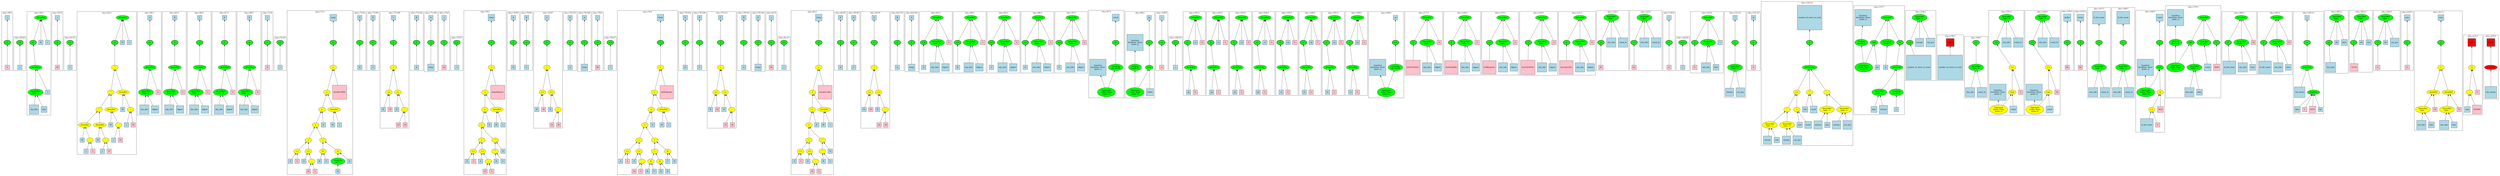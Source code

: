 strict graph "" {
	graph [bb="0,0,17922,1253.7",
		newrank=true
	];
	node [label="\N"];
	{
		graph [rank=same,
			rankdir=LR
		];
		rank2	[height=0.5,
			label="",
			pos="0.5,966.69",
			style=invis,
			width=0.013889];
		245	[fillcolor=green,
			height=0.5,
			label="=",
			pos="46.5,966.69",
			style="filled,bold",
			width=0.75];
		rank2 -- 245	[pos="1.2188,966.69 7.2327,966.69 13.247,966.69 19.26,966.69",
			style=invis];
		251	[fillcolor=green,
			height=0.5,
			label="++",
			pos="128.5,966.69",
			style="filled,bold",
			width=0.75];
		245 -- 251	[pos="73.727,966.69 82.855,966.69 91.984,966.69 101.11,966.69",
			style=invis];
		253	[fillcolor=green,
			height=0.5,
			label="=",
			pos="211.5,966.69",
			style="filled,bold",
			width=0.75];
		251 -- 253	[pos="155.73,966.69 165.32,966.69 174.9,966.69 184.49,966.69",
			style=invis];
		264	[fillcolor=green,
			height=0.5,
			label="=",
			pos="398.5,966.69",
			style="filled,bold",
			width=0.75];
		253 -- 264	[pos="217.05,984.59 223.48,1001.9 235.91,1027.1 256.5,1038.4 292.67,1058.5 312.95,1057.7 349.5,1038.4 370.98,1027.1 384.82,1001.6 392.14,\
984.32",
			style=invis];
		270	[fillcolor=green,
			height=0.5,
			label="++",
			pos="481.5,966.69",
			style="filled,bold",
			width=0.75];
		264 -- 270	[pos="425.73,966.69 435.32,966.69 444.9,966.69 454.49,966.69",
			style=invis];
		272	[fillcolor=green,
			height=0.5,
			label="=",
			pos="799.5,966.69",
			style="filled,bold",
			width=0.75];
		270 -- 272	[pos="508.52,966.69 596.42,966.69 684.32,966.69 772.22,966.69",
			style=invis];
		299	[fillcolor=green,
			height=0.5,
			label="=",
			pos="1066.5,966.69",
			style="filled,bold",
			width=0.75];
		272 -- 299	[pos="805.05,984.59 811.48,1001.9 823.91,1027.1 844.5,1038.4 892.72,1065.1 916.12,1055.6 968.5,1038.4 1002.4,1027.4 1034.2,999.65 1052,\
982.08",
			style=invis];
		306	[fillcolor=green,
			height=0.5,
			label="=",
			pos="1240.5,966.69",
			style="filled,bold",
			width=0.75];
		299 -- 306	[pos="1093.7,966.69 1133.5,966.69 1173.4,966.69 1213.3,966.69",
			style=invis];
		313	[fillcolor=green,
			height=0.5,
			label="=",
			pos="1414.5,966.69",
			style="filled,bold",
			width=0.75];
		306 -- 313	[pos="1267.7,966.69 1307.5,966.69 1347.4,966.69 1387.3,966.69",
			style=invis];
		320	[fillcolor=green,
			height=0.5,
			label="=",
			pos="1588.5,966.69",
			style="filled,bold",
			width=0.75];
		313 -- 320	[pos="1441.7,966.69 1481.5,966.69 1521.4,966.69 1561.3,966.69",
			style=invis];
		327	[fillcolor=green,
			height=0.5,
			label="=",
			pos="1762.5,966.69",
			style="filled,bold",
			width=0.75];
		320 -- 327	[pos="1615.7,966.69 1655.5,966.69 1695.4,966.69 1735.3,966.69",
			style=invis];
		336	[fillcolor=green,
			height=0.5,
			label="=",
			pos="1887.5,966.69",
			style="filled,bold",
			width=0.75];
		327 -- 336	[pos="1789.8,966.69 1813.4,966.69 1836.9,966.69 1860.4,966.69",
			style=invis];
		342	[fillcolor=green,
			height=0.5,
			label="++",
			pos="1970.5,966.69",
			style="filled,bold",
			width=0.75];
		336 -- 342	[pos="1914.7,966.69 1924.3,966.69 1933.9,966.69 1943.5,966.69",
			style=invis];
		344	[fillcolor=green,
			height=0.5,
			label="=",
			pos="2384.5,966.69",
			style="filled,bold",
			width=0.75];
		342 -- 344	[pos="1997.6,966.69 2117.5,966.69 2237.4,966.69 2357.3,966.69",
			style=invis];
		372	[fillcolor=green,
			height=0.5,
			label="=",
			pos="2571.5,966.69",
			style="filled,bold",
			width=0.75];
		344 -- 372	[pos="2411.5,966.69 2455.8,966.69 2500.1,966.69 2544.3,966.69",
			style=invis];
		375	[fillcolor=green,
			height=0.5,
			label="=",
			pos="2658.5,966.69",
			style="filled,bold",
			width=0.75];
		372 -- 375	[pos="2598.7,966.69 2609.6,966.69 2620.5,966.69 2631.4,966.69",
			style=invis];
		378	[fillcolor=green,
			height=0.5,
			label="=",
			pos="2813.5,966.69",
			style="filled,bold",
			width=0.75];
		375 -- 378	[pos="2685.7,966.69 2719.2,966.69 2752.6,966.69 2786.1,966.69",
			style=invis];
		389	[fillcolor=green,
			height=0.5,
			label="=",
			pos="2989.5,966.69",
			style="filled,bold",
			width=0.75];
		378 -- 389	[pos="2840.7,966.69 2881.3,966.69 2921.9,966.69 2962.5,966.69",
			style=invis];
		392	[fillcolor=green,
			height=0.5,
			label="=",
			pos="3083.5,966.69",
			style="filled,bold",
			width=0.75];
		389 -- 392	[pos="3016.7,966.69 3029.9,966.69 3043.1,966.69 3056.4,966.69",
			style=invis];
		397	[fillcolor=green,
			height=0.5,
			label="=",
			pos="3170.5,966.69",
			style="filled,bold",
			width=0.75];
		392 -- 397	[pos="3110.7,966.69 3121.6,966.69 3132.5,966.69 3143.4,966.69",
			style=invis];
		403	[fillcolor=green,
			height=0.5,
			label="++",
			pos="3253.5,966.69",
			style="filled,bold",
			width=0.75];
		397 -- 403	[pos="3197.7,966.69 3207.3,966.69 3216.9,966.69 3226.5,966.69",
			style=invis];
		405	[fillcolor=green,
			height=0.5,
			label="=",
			pos="3536.5,966.69",
			style="filled,bold",
			width=0.75];
		403 -- 405	[pos="3280.6,966.69 3356.7,966.69 3432.9,966.69 3509,966.69",
			style=invis];
		430	[fillcolor=green,
			height=0.5,
			label="=",
			pos="3688.5,966.69",
			style="filled,bold",
			width=0.75];
		405 -- 430	[pos="3563.5,966.69 3596.1,966.69 3628.6,966.69 3661.2,966.69",
			style=invis];
		433	[fillcolor=green,
			height=0.5,
			label="=",
			pos="3775.5,966.69",
			style="filled,bold",
			width=0.75];
		430 -- 433	[pos="3715.7,966.69 3726.6,966.69 3737.5,966.69 3748.4,966.69",
			style=invis];
		436	[fillcolor=green,
			height=0.5,
			label="=",
			pos="3930.5,966.69",
			style="filled,bold",
			width=0.75];
		433 -- 436	[pos="3802.7,966.69 3836.2,966.69 3869.6,966.69 3903.1,966.69",
			style=invis];
		447	[fillcolor=green,
			height=0.5,
			label="=",
			pos="4106.5,966.69",
			style="filled,bold",
			width=0.75];
		436 -- 447	[pos="3957.7,966.69 3998.3,966.69 4038.9,966.69 4079.5,966.69",
			style=invis];
		450	[fillcolor=green,
			height=0.5,
			label="=",
			pos="4200.5,966.69",
			style="filled,bold",
			width=0.75];
		447 -- 450	[pos="4133.7,966.69 4146.9,966.69 4160.1,966.69 4173.4,966.69",
			style=invis];
		455	[fillcolor=green,
			height=0.5,
			label="=",
			pos="4287.5,966.69",
			style="filled,bold",
			width=0.75];
		450 -- 455	[pos="4227.7,966.69 4238.6,966.69 4249.5,966.69 4260.4,966.69",
			style=invis];
		461	[fillcolor=green,
			height=0.5,
			label="++",
			pos="4370.5,966.69",
			style="filled,bold",
			width=0.75];
		455 -- 461	[pos="4314.7,966.69 4324.3,966.69 4333.9,966.69 4343.5,966.69",
			style=invis];
		463	[fillcolor=green,
			height=0.5,
			label="=",
			pos="4774.5,966.69",
			style="filled,bold",
			width=0.75];
		461 -- 463	[pos="4397.7,966.69 4514.2,966.69 4630.8,966.69 4747.3,966.69",
			style=invis];
		494	[fillcolor=green,
			height=0.5,
			label="=",
			pos="4953.5,966.69",
			style="filled,bold",
			width=0.75];
		463 -- 494	[pos="4801.8,966.69 4843.3,966.69 4884.7,966.69 4926.2,966.69",
			style=invis];
		497	[fillcolor=green,
			height=0.5,
			label="=",
			pos="5047.5,966.69",
			style="filled,bold",
			width=0.75];
		494 -- 497	[pos="4980.7,966.69 4993.9,966.69 5007.1,966.69 5020.4,966.69",
			style=invis];
		500	[fillcolor=green,
			height=0.5,
			label="=",
			pos="5205.5,966.69",
			style="filled,bold",
			width=0.75];
		497 -- 500	[pos="5074.7,966.69 5109.2,966.69 5143.8,966.69 5178.4,966.69",
			style=invis];
		511	[fillcolor=green,
			height=0.5,
			label="=",
			pos="5381.5,966.69",
			style="filled,bold",
			width=0.75];
		500 -- 511	[pos="5232.7,966.69 5273.3,966.69 5313.9,966.69 5354.5,966.69",
			style=invis];
		514	[fillcolor=green,
			height=0.5,
			label="=",
			pos="5475.5,966.69",
			style="filled,bold",
			width=0.75];
		511 -- 514	[pos="5408.7,966.69 5421.9,966.69 5435.1,966.69 5448.4,966.69",
			style=invis];
		519	[fillcolor=green,
			height=0.5,
			label="=",
			pos="5562.5,966.69",
			style="filled,bold",
			width=0.75];
		514 -- 519	[pos="5502.7,966.69 5513.6,966.69 5524.5,966.69 5535.4,966.69",
			style=invis];
		525	[fillcolor=green,
			height=0.5,
			label="++",
			pos="5645.5,966.69",
			style="filled,bold",
			width=0.75];
		519 -- 525	[pos="5589.7,966.69 5599.3,966.69 5608.9,966.69 5618.5,966.69",
			style=invis];
		527	[fillcolor=green,
			height=0.5,
			label="=",
			pos="5928.5,966.69",
			style="filled,bold",
			width=0.75];
		525 -- 527	[pos="5672.6,966.69 5748.7,966.69 5824.9,966.69 5901,966.69",
			style=invis];
		552	[fillcolor=green,
			height=0.5,
			label="=",
			pos="6080.5,966.69",
			style="filled,bold",
			width=0.75];
		527 -- 552	[pos="5955.5,966.69 5988.1,966.69 6020.6,966.69 6053.2,966.69",
			style=invis];
		555	[fillcolor=green,
			height=0.5,
			label="=",
			pos="6167.5,966.69",
			style="filled,bold",
			width=0.75];
		552 -- 555	[pos="6107.7,966.69 6118.6,966.69 6129.5,966.69 6140.4,966.69",
			style=invis];
		558	[fillcolor=green,
			height=0.5,
			label="=",
			pos="6322.5,966.69",
			style="filled,bold",
			width=0.75];
		555 -- 558	[pos="6194.7,966.69 6228.2,966.69 6261.6,966.69 6295.1,966.69",
			style=invis];
		569	[fillcolor=green,
			height=0.5,
			label="=",
			pos="6498.5,966.69",
			style="filled,bold",
			width=0.75];
		558 -- 569	[pos="6349.7,966.69 6390.3,966.69 6430.9,966.69 6471.5,966.69",
			style=invis];
		572	[fillcolor=green,
			height=0.5,
			label="=",
			pos="6592.5,966.69",
			style="filled,bold",
			width=0.75];
		569 -- 572	[pos="6525.7,966.69 6538.9,966.69 6552.1,966.69 6565.4,966.69",
			style=invis];
		575	[fillcolor=green,
			height=0.5,
			label="+=",
			pos="6678.5,966.69",
			style="filled,bold",
			width=0.75];
		572 -- 575	[pos="6619.7,966.69 6630.3,966.69 6640.8,966.69 6651.4,966.69",
			style=invis];
		582	[fillcolor=green,
			height=0.5,
			label="+=",
			pos="6924.5,966.69",
			style="filled,bold",
			width=0.75];
		575 -- 582	[pos="6684.1,984.59 6690.5,1001.9 6702.9,1027.1 6723.5,1038.4 6753.3,1054.9 6846.5,1054.5 6876.5,1038.4 6897.8,1027.1 6911.3,1001.6 6918.4,\
984.31",
			style=invis];
		589	[fillcolor=green,
			height=0.5,
			label="+=",
			pos="7170.5,966.69",
			style="filled,bold",
			width=0.75];
		582 -- 589	[pos="6930.1,984.59 6936.5,1001.9 6948.9,1027.1 6969.5,1038.4 6999.3,1054.9 7092.5,1054.5 7122.5,1038.4 7143.8,1027.1 7157.3,1001.6 7164.4,\
984.31",
			style=invis];
		596	[fillcolor=green,
			height=0.5,
			label="+=",
			pos="7416.5,966.69",
			style="filled,bold",
			width=0.75];
		589 -- 596	[pos="7176.1,984.59 7182.5,1001.9 7194.9,1027.1 7215.5,1038.4 7245.3,1054.9 7338.5,1054.5 7368.5,1038.4 7389.8,1027.1 7403.3,1001.6 7410.4,\
984.31",
			style=invis];
		603	[fillcolor=green,
			height=0.5,
			label="+=",
			pos="7662.5,966.69",
			style="filled,bold",
			width=0.75];
		596 -- 603	[pos="7422.1,984.59 7428.5,1001.9 7440.9,1027.1 7461.5,1038.4 7491.3,1054.9 7584.5,1054.5 7614.5,1038.4 7635.8,1027.1 7649.3,1001.6 7656.4,\
984.31",
			style=invis];
		636	[fillcolor=green,
			height=0.5,
			label="/=",
			pos="8054.5,966.69",
			style="filled,bold",
			width=0.75];
		603 -- 636	[pos="7668.1,984.59 7674.5,1001.9 7686.9,1027.1 7707.5,1038.4 7737.3,1054.9 7827,1044.4 7860.5,1038.4 7925.7,1026.8 7997.7,994.65 8032.8,\
977.63",
			style=invis];
		642	[fillcolor=green,
			height=0.5,
			label="=",
			pos="8285.5,966.69",
			style="filled,bold",
			width=0.75];
		636 -- 642	[pos="8064.9,983.54 8076.9,1001 8098.2,1027.4 8124.5,1038.4 8171.6,1058.3 8194.7,1063 8239.5,1038.4 8260.3,1027.1 8273,1001.9 8279.7,984.6",
			style=invis];
		652	[fillcolor=green,
			height=0.5,
			label="=",
			pos="8368.5,966.69",
			style="filled,bold",
			width=0.75];
		642 -- 652	[pos="8312.7,966.69 8322.3,966.69 8331.9,966.69 8341.5,966.69",
			style=invis];
		658	[fillcolor=green,
			height=0.5,
			label="++",
			pos="8459.5,966.69",
			style="filled,bold",
			width=0.75];
		652 -- 658	[pos="8395.5,966.69 8407.7,966.69 8419.8,966.69 8432,966.69",
			style=invis];
		661	[fillcolor=green,
			height=0.5,
			label="=",
			pos="8545.5,966.69",
			style="filled,bold",
			width=0.75];
		658 -- 661	[pos="8486.7,966.69 8497.3,966.69 8507.8,966.69 8518.4,966.69",
			style=invis];
		668	[fillcolor=green,
			height=0.5,
			label="=",
			pos="8731.5,966.69",
			style="filled,bold",
			width=0.75];
		661 -- 668	[pos="8551.1,984.59 8557.5,1001.9 8569.9,1027.1 8590.5,1038.4 8626.7,1058.5 8647,1057.9 8683.5,1038.4 8704.8,1027.1 8718.3,1001.6 8725.4,\
984.31",
			style=invis];
		675	[fillcolor=green,
			height=0.5,
			label="=",
			pos="8917.5,966.69",
			style="filled,bold",
			width=0.75];
		668 -- 675	[pos="8737.1,984.59 8743.5,1001.9 8755.9,1027.1 8776.5,1038.4 8812.7,1058.5 8833,1057.9 8869.5,1038.4 8890.8,1027.1 8904.3,1001.6 8911.4,\
984.31",
			style=invis];
		682	[fillcolor=green,
			height=0.5,
			label="=",
			pos="9103.5,966.69",
			style="filled,bold",
			width=0.75];
		675 -- 682	[pos="8923.1,984.59 8929.5,1001.9 8941.9,1027.1 8962.5,1038.4 8998.7,1058.5 9019,1057.9 9055.5,1038.4 9076.8,1027.1 9090.3,1001.6 9097.4,\
984.31",
			style=invis];
		689	[fillcolor=green,
			height=0.5,
			label="=",
			pos="9289.5,966.69",
			style="filled,bold",
			width=0.75];
		682 -- 689	[pos="9109.1,984.59 9115.5,1001.9 9127.9,1027.1 9148.5,1038.4 9184.7,1058.5 9205,1057.9 9241.5,1038.4 9262.8,1027.1 9276.3,1001.6 9283.4,\
984.31",
			style=invis];
		696	[fillcolor=green,
			height=0.5,
			label="=",
			pos="9475.5,966.69",
			style="filled,bold",
			width=0.75];
		689 -- 696	[pos="9295.1,984.59 9301.5,1001.9 9313.9,1027.1 9334.5,1038.4 9370.7,1058.5 9391,1057.9 9427.5,1038.4 9448.8,1027.1 9462.3,1001.6 9469.4,\
984.31",
			style=invis];
		703	[fillcolor=green,
			height=0.5,
			label="=",
			pos="9661.5,966.69",
			style="filled,bold",
			width=0.75];
		696 -- 703	[pos="9481.1,984.59 9487.5,1001.9 9499.9,1027.1 9520.5,1038.4 9556.7,1058.5 9577,1057.9 9613.5,1038.4 9634.8,1027.1 9648.3,1001.6 9655.4,\
984.31",
			style=invis];
		710	[fillcolor=green,
			height=0.5,
			label="=",
			pos="9847.5,966.69",
			style="filled,bold",
			width=0.75];
		703 -- 710	[pos="9667.1,984.59 9673.5,1001.9 9685.9,1027.1 9706.5,1038.4 9742.7,1058.5 9763,1057.9 9799.5,1038.4 9820.8,1027.1 9834.3,1001.6 9841.4,\
984.31",
			style=invis];
		717	[fillcolor=green,
			height=0.5,
			label="+=",
			pos="10180,966.69",
			style="filled,bold",
			width=0.75];
		710 -- 717	[pos="9853.1,984.59 9859.5,1001.9 9871.9,1027.1 9892.5,1038.4 9928.7,1058.5 9944.8,1045.7 9985.5,1038.4 10051,1026.8 10123,994.65 10158,\
977.63",
			style=invis];
		736	[fillcolor=green,
			height=0.5,
			label="=",
			pos="10298,966.69",
			style="filled,bold",
			width=0.75];
		717 -- 736	[pos="10207,966.69 10228,966.69 10250,966.69 10271,966.69",
			style=invis];
		743	[fillcolor=green,
			height=0.5,
			label="=",
			pos="10560,966.69",
			style="filled,bold",
			width=0.75];
		736 -- 743	[pos="10304,984.59 10310,1001.9 10323,1027.1 10344,1038.4 10373,1054.9 10466,1052.5 10496,1038.4 10521,1027.3 10540,1001.3 10550,983.81",
			style=invis];
		750	[fillcolor=green,
			height=0.5,
			label="=",
			pos="10820,966.69",
			style="filled,bold",
			width=0.75];
		743 -- 750	[pos="10565,984.59 10571,1001.9 10584,1027.1 10604,1038.4 10634,1054.9 10727,1052.5 10758,1038.4 10782,1027.3 10801,1001.3 10811,983.81",
			style=invis];
		757	[fillcolor=green,
			height=0.5,
			label="=",
			pos="11086,966.69",
			style="filled,bold",
			width=0.75];
		750 -- 757	[pos="10826,984.59 10832,1001.9 10845,1027.1 10866,1038.4 10895,1054.9 10987,1052 11018,1038.4 11044,1027.3 11064,1001 11076,983.52",
			style=invis];
		764	[fillcolor=green,
			height=0.5,
			label="=",
			pos="11348,966.69",
			style="filled,bold",
			width=0.75];
		757 -- 764	[pos="11091,984.59 11097,1001.9 11110,1027.1 11130,1038.4 11160,1054.9 11252,1052.3 11284,1038.4 11308,1027.3 11327,1001.3 11338,983.82",
			style=invis];
		771	[fillcolor=green,
			height=0.5,
			label="=",
			pos="11594,966.69",
			style="filled,bold",
			width=0.75];
		764 -- 771	[pos="11353,984.59 11359,1001.9 11372,1027.1 11392,1038.4 11422,1054.9 11516,1054.5 11546,1038.4 11567,1027.1 11580,1001.6 11587,984.31",
			style=invis];
		776	[fillcolor=green,
			height=0.5,
			label="=",
			pos="11836,966.69",
			style="filled,bold",
			width=0.75];
		771 -- 776	[pos="11599,984.6 11606,1001.9 11619,1027.1 11640,1038.4 11668,1054.2 11758,1053.9 11788,1038.4 11809,1027.1 11822,1001.6 11829,984.31",
			style=invis];
		782	[fillcolor=green,
			height=0.5,
			label="=",
			pos="12082,966.69",
			style="filled,bold",
			width=0.75];
		776 -- 782	[pos="11841,984.6 11848,1001.9 11861,1027.1 11882,1038.4 11910,1054.2 12000,1053.4 12030,1038.4 12052,1027.2 12066,1001.7 12074,984.35",
			style=invis];
		788	[fillcolor=green,
			height=0.5,
			label="p++",
			pos="12172,966.69",
			style="filled,bold",
			width=0.75];
		782 -- 788	[pos="12109,966.69 12121,966.69 12133,966.69 12145,966.69",
			style=invis];
		790	[fillcolor=green,
			height=0.5,
			label="=",
			pos="12258,966.69",
			style="filled,bold",
			width=0.75];
		788 -- 790	[pos="12200,966.69 12210,966.69 12221,966.69 12231,966.69",
			style=invis];
		818	[fillcolor=green,
			height=0.5,
			label="=",
			pos="12542,966.69",
			style="filled,bold",
			width=0.75];
		790 -- 818	[pos="12264,984.59 12270,1001.9 12283,1027.1 12304,1038.4 12333,1054.9 12425,1050 12456,1038.4 12487,1027.4 12514,1000.2 12530,982.67",
			style=invis];
		824	[fillcolor=green,
			height=0.5,
			label="=",
			pos="12668,966.69",
			style="filled,bold",
			width=0.75];
		818 -- 824	[pos="12570,966.69 12593,966.69 12617,966.69 12640,966.69",
			style=invis];
		828	[fillcolor=green,
			height=0.5,
			label="=",
			pos="13052,966.69",
			style="filled,bold",
			width=0.75];
		824 -- 828	[pos="12695,966.69 12805,966.69 12915,966.69 13025,966.69",
			style=invis];
		862	[fillcolor=green,
			height=0.5,
			label="=",
			pos="13676,966.69",
			style="filled,bold",
			width=0.75];
		828 -- 862	[pos="13077,974.52 13128,990.44 13250,1026.1 13356,1038.4 13416,1045.5 13577,1068 13630,1038.4 13651,1027.1 13664,1001.9 13670,984.59",
			style=invis];
		878	[fillcolor=green,
			height=0.5,
			label="+=",
			pos="13754,966.69",
			style="filled,bold",
			width=0.75];
		862 -- 878	[pos="13703,966.69 13711,966.69 13719,966.69 13726,966.69",
			style=invis];
		883	[fillcolor=red,
			height=0.65278,
			label="\<ret\>",
			pos="14034,966.69",
			shape=square,
			style="filled,bold",
			width=0.65278];
		878 -- 883	[pos="13759,984.6 13766,1001.9 13779,1027.1 13800,1038.4 13825,1052.6 13904,1047.4 13932,1038.4 13962,1029 13991,1007.2 14010,990.12",
			style=invis];
		919	[fillcolor=green,
			height=0.5,
			label="++",
			pos="14210,966.69",
			style="filled,bold",
			width=0.75];
		883 -- 919	[pos="14057,966.69 14099,966.69 14141,966.69 14183,966.69",
			style=invis];
		923	[fillcolor=green,
			height=0.5,
			label="+=",
			pos="14348,966.69",
			style="filled,bold",
			width=0.75];
		919 -- 923	[pos="14238,966.69 14266,966.69 14293,966.69 14321,966.69",
			style=invis];
		934	[fillcolor=green,
			height=0.5,
			label="+=",
			pos="14604,966.69",
			style="filled,bold",
			width=0.75];
		923 -- 934	[pos="14354,984.6 14361,1001.9 14374,1027.1 14394,1038.4 14423,1054.2 14513,1052.1 14542,1038.4 14567,1027.3 14585,1001.2 14596,983.8",
			style=invis];
		970	[fillcolor=green,
			height=0.5,
			label="+=",
			pos="14850,966.69",
			style="filled,bold",
			width=0.75];
		934 -- 970	[pos="14610,984.6 14617,1001.9 14630,1027.1 14650,1038.4 14679,1054.2 14769,1053.4 14798,1038.4 14821,1027.2 14835,1001.7 14843,984.35",
			style=invis];
		973	[fillcolor=green,
			height=0.5,
			label="-=",
			pos="14938,966.69",
			style="filled,bold",
			width=0.75];
		970 -- 973	[pos="14878,966.69 14889,966.69 14899,966.69 14910,966.69",
			style=invis];
		1004	[fillcolor=green,
			height=0.5,
			label="=",
			pos="15066,966.69",
			style="filled,bold",
			width=0.75];
		973 -- 1004	[pos="14965,966.69 14990,966.69 15015,966.69 15039,966.69",
			style=invis];
		1009	[fillcolor=green,
			height=0.5,
			label="=",
			pos="15236,966.69",
			style="filled,bold",
			width=0.75];
		1004 -- 1009	[pos="15094,966.69 15132,966.69 15171,966.69 15209,966.69",
			style=invis];
		1014	[fillcolor=green,
			height=0.5,
			label="=",
			pos="15494,966.69",
			style="filled,bold",
			width=0.75];
		1009 -- 1014	[pos="15264,966.69 15331,966.69 15399,966.69 15466,966.69",
			style=invis];
		1025	[fillcolor=green,
			height=0.5,
			label="=",
			pos="15880,966.69",
			style="filled,bold",
			width=0.75];
		1014 -- 1025	[pos="15500,984.34 15508,1001.7 15523,1027.2 15544,1038.4 15573,1053.3 15807,1054.1 15836,1038.4 15856,1027.1 15869,1001.9 15875,984.59",
			style=invis];
		1106	[fillcolor=green,
			height=0.5,
			label="=",
			pos="15960,966.69",
			style="filled,bold",
			width=0.75];
		1025 -- 1106	[pos="15908,966.69 15916,966.69 15925,966.69 15933,966.69",
			style=invis];
		1113	[fillcolor=green,
			height=0.5,
			label="=",
			pos="16208,966.69",
			style="filled,bold",
			width=0.75];
		1106 -- 1113	[pos="15966,984.59 15972,1001.9 15985,1027.1 16006,1038.4 16035,1054.9 16128,1054.2 16158,1038.4 16180,1027.1 16194,1001.7 16202,984.33",
			style=invis];
		1150	[fillcolor=green,
			height=0.5,
			label="=",
			pos="16514,966.69",
			style="filled,bold",
			width=0.75];
		1113 -- 1150	[pos="16214,984.59 16220,1001.9 16233,1027.1 16254,1038.4 16283,1054.9 16374,1048.3 16406,1038.4 16443,1027.3 16479,999.04 16498,981.49",
			style=invis];
		1184	[fillcolor=green,
			height=0.5,
			label="=",
			pos="16688,966.69",
			style="filled,bold",
			width=0.75];
		1150 -- 1184	[pos="16541,966.69 16581,966.69 16621,966.69 16661,966.69",
			style=invis];
		1189	[fillcolor=green,
			height=0.5,
			label="=",
			pos="16878,966.69",
			style="filled,bold",
			width=0.75];
		1184 -- 1189	[pos="16694,984.59 16700,1001.9 16713,1027.1 16734,1038.4 16771,1059.3 16792,1058.8 16830,1038.4 16852,1027.1 16865,1001.6 16872,984.31",
			style=invis];
		1194	[fillcolor=green,
			height=0.5,
			label="=",
			pos="17066,966.69",
			style="filled,bold",
			width=0.75];
		1189 -- 1194	[pos="16884,984.59 16890,1001.9 16903,1027.1 16924,1038.4 16960,1058.9 16981,1058.3 17018,1038.4 17040,1027.1 17053,1001.6 17060,984.31",
			style=invis];
		1216	[fillcolor=green,
			height=0.5,
			label="=",
			pos="17280,966.69",
			style="filled,bold",
			width=0.75];
		1194 -- 1216	[pos="17072,984.59 17078,1001.9 17091,1027.1 17112,1038.4 17134,1051 17205,1050.3 17228,1038.4 17251,1027.2 17265,1001.7 17273,984.35",
			style=invis];
		1220	[fillcolor=green,
			height=0.5,
			label="=",
			pos="17510,966.69",
			style="filled,bold",
			width=0.75];
		1216 -- 1220	[pos="17308,966.69 17366,966.69 17425,966.69 17483,966.69",
			style=invis];
		1233	[fillcolor=red,
			height=0.65278,
			label="\<ret\>",
			pos="17738,966.69",
			shape=square,
			style="filled,bold",
			width=0.65278];
		1220 -- 1233	[pos="17538,966.69 17597,966.69 17656,966.69 17715,966.69",
			style=invis];
		1253	[fillcolor=red,
			height=0.65278,
			label="\<ret\>",
			pos="17862,966.69",
			shape=square,
			style="filled,bold",
			width=0.65278];
		1233 -- 1253	[pos="17762,966.69 17787,966.69 17813,966.69 17838,966.69",
			style=invis];
		end	[height=0.5,
			label="",
			pos="17922,966.69",
			style=invis,
			width=0.013889];
		1253 -- end	[pos="17885,966.69 17897,966.69 17909,966.69 17921,966.69",
			style=invis];
	}
	subgraph cluster710 {
		graph [bb="9812.5,603.69,9990.5,1184.2",
			label="sha.c:108:5",
			lheight=0.21,
			lp="9901.5,1172.7",
			lwidth=0.88
		];
		710;
		714	[fillcolor=green,
			height=0.5,
			label=ArrayRef,
			pos="9864.5,798.19",
			style=filled,
			width=1.2277];
		710 -- 714	[dir=back,
			pos="s,9849.3,948.5 9850.3,938.19 9853.8,903.65 9859.8,845.44 9862.7,816.54"];
		715	[fillcolor=lightblue,
			height=0.5,
			label=ct,
			pos="9851.5,629.69",
			shape=square,
			style=filled,
			width=0.5];
		714 -- 715	[dir=back,
			pos="s,9863.2,780 9862.4,769.69 9859.7,735.15 9855.1,676.94 9852.9,648.04"];
		716	[fillcolor=pink,
			height=0.5,
			label=0,
			pos="9905.5,629.69",
			shape=square,
			style=filled,
			width=0.5];
		714 -- 716	[dir=back,
			pos="s,9868.7,780 9871.2,770.14 9879.7,735.66 9894.1,677.06 9901.2,648.04"];
		711	[fillcolor=green,
			height=0.5,
			label=ArrayRef,
			pos="9910.5,1135.2",
			style=filled,
			width=1.2277];
		711 -- 710	[dir=back,
			pos="s,9904.1,1117.3 9900.5,1107.9 9887.5,1073.3 9864.9,1013.7 9853.9,984.62"];
		712	[fillcolor=lightblue,
			height=0.5,
			label=cp,
			pos="9910.5,966.69",
			shape=square,
			style=filled,
			width=0.5];
		711 -- 712	[dir=back,
			pos="s,9910.5,1117 9910.5,1106.7 9910.5,1072.2 9910.5,1013.9 9910.5,985.04"];
		713	[fillcolor=pink,
			height=0.5,
			label=3,
			pos="9964.5,966.69",
			shape=square,
			style=filled,
			width=0.5];
		711 -- 713	[dir=back,
			pos="s,9916,1117.3 9919.2,1107.5 9930.3,1073.1 9949.4,1014.3 9958.8,985.12"];
	}
	subgraph cluster703 {
		graph [bb="9626.5,603.69,9804.5,1184.2",
			label="sha.c:107:5",
			lheight=0.21,
			lp="9715.5,1172.7",
			lwidth=0.88
		];
		703;
		707	[fillcolor=green,
			height=0.5,
			label=ArrayRef,
			pos="9678.5,798.19",
			style=filled,
			width=1.2277];
		703 -- 707	[dir=back,
			pos="s,9663.3,948.5 9664.3,938.19 9667.8,903.65 9673.8,845.44 9676.7,816.54"];
		708	[fillcolor=lightblue,
			height=0.5,
			label=ct,
			pos="9665.5,629.69",
			shape=square,
			style=filled,
			width=0.5];
		707 -- 708	[dir=back,
			pos="s,9677.2,780 9676.4,769.69 9673.7,735.15 9669.1,676.94 9666.9,648.04"];
		709	[fillcolor=pink,
			height=0.5,
			label=1,
			pos="9719.5,629.69",
			shape=square,
			style=filled,
			width=0.5];
		707 -- 709	[dir=back,
			pos="s,9682.7,780 9685.2,770.14 9693.7,735.66 9708.1,677.06 9715.2,648.04"];
		704	[fillcolor=green,
			height=0.5,
			label=ArrayRef,
			pos="9724.5,1135.2",
			style=filled,
			width=1.2277];
		704 -- 703	[dir=back,
			pos="s,9718.1,1117.3 9714.5,1107.9 9701.5,1073.3 9678.9,1013.7 9667.9,984.62"];
		705	[fillcolor=lightblue,
			height=0.5,
			label=cp,
			pos="9724.5,966.69",
			shape=square,
			style=filled,
			width=0.5];
		704 -- 705	[dir=back,
			pos="s,9724.5,1117 9724.5,1106.7 9724.5,1072.2 9724.5,1013.9 9724.5,985.04"];
		706	[fillcolor=pink,
			height=0.5,
			label=2,
			pos="9778.5,966.69",
			shape=square,
			style=filled,
			width=0.5];
		704 -- 706	[dir=back,
			pos="s,9730,1117.3 9733.2,1107.5 9744.3,1073.1 9763.4,1014.3 9772.8,985.12"];
	}
	subgraph cluster696 {
		graph [bb="9440.5,603.69,9618.5,1184.2",
			label="sha.c:106:5",
			lheight=0.21,
			lp="9529.5,1172.7",
			lwidth=0.88
		];
		696;
		700	[fillcolor=green,
			height=0.5,
			label=ArrayRef,
			pos="9492.5,798.19",
			style=filled,
			width=1.2277];
		696 -- 700	[dir=back,
			pos="s,9477.3,948.5 9478.3,938.19 9481.8,903.65 9487.8,845.44 9490.7,816.54"];
		701	[fillcolor=lightblue,
			height=0.5,
			label=ct,
			pos="9479.5,629.69",
			shape=square,
			style=filled,
			width=0.5];
		700 -- 701	[dir=back,
			pos="s,9491.2,780 9490.4,769.69 9487.7,735.15 9483.1,676.94 9480.9,648.04"];
		702	[fillcolor=pink,
			height=0.5,
			label=2,
			pos="9533.5,629.69",
			shape=square,
			style=filled,
			width=0.5];
		700 -- 702	[dir=back,
			pos="s,9496.7,780 9499.2,770.14 9507.7,735.66 9522.1,677.06 9529.2,648.04"];
		697	[fillcolor=green,
			height=0.5,
			label=ArrayRef,
			pos="9538.5,1135.2",
			style=filled,
			width=1.2277];
		697 -- 696	[dir=back,
			pos="s,9532.1,1117.3 9528.5,1107.9 9515.5,1073.3 9492.9,1013.7 9481.9,984.62"];
		698	[fillcolor=lightblue,
			height=0.5,
			label=cp,
			pos="9538.5,966.69",
			shape=square,
			style=filled,
			width=0.5];
		697 -- 698	[dir=back,
			pos="s,9538.5,1117 9538.5,1106.7 9538.5,1072.2 9538.5,1013.9 9538.5,985.04"];
		699	[fillcolor=pink,
			height=0.5,
			label=1,
			pos="9592.5,966.69",
			shape=square,
			style=filled,
			width=0.5];
		697 -- 699	[dir=back,
			pos="s,9544,1117.3 9547.2,1107.5 9558.3,1073.1 9577.4,1014.3 9586.8,985.12"];
	}
	subgraph cluster689 {
		graph [bb="9254.5,603.69,9432.5,1184.2",
			label="sha.c:105:5",
			lheight=0.21,
			lp="9343.5,1172.7",
			lwidth=0.88
		];
		689;
		693	[fillcolor=green,
			height=0.5,
			label=ArrayRef,
			pos="9306.5,798.19",
			style=filled,
			width=1.2277];
		689 -- 693	[dir=back,
			pos="s,9291.3,948.5 9292.3,938.19 9295.8,903.65 9301.8,845.44 9304.7,816.54"];
		694	[fillcolor=lightblue,
			height=0.5,
			label=ct,
			pos="9293.5,629.69",
			shape=square,
			style=filled,
			width=0.5];
		693 -- 694	[dir=back,
			pos="s,9305.2,780 9304.4,769.69 9301.7,735.15 9297.1,676.94 9294.9,648.04"];
		695	[fillcolor=pink,
			height=0.5,
			label=3,
			pos="9347.5,629.69",
			shape=square,
			style=filled,
			width=0.5];
		693 -- 695	[dir=back,
			pos="s,9310.7,780 9313.2,770.14 9321.7,735.66 9336.1,677.06 9343.2,648.04"];
		690	[fillcolor=green,
			height=0.5,
			label=ArrayRef,
			pos="9352.5,1135.2",
			style=filled,
			width=1.2277];
		690 -- 689	[dir=back,
			pos="s,9346.1,1117.3 9342.5,1107.9 9329.5,1073.3 9306.9,1013.7 9295.9,984.62"];
		691	[fillcolor=lightblue,
			height=0.5,
			label=cp,
			pos="9352.5,966.69",
			shape=square,
			style=filled,
			width=0.5];
		690 -- 691	[dir=back,
			pos="s,9352.5,1117 9352.5,1106.7 9352.5,1072.2 9352.5,1013.9 9352.5,985.04"];
		692	[fillcolor=pink,
			height=0.5,
			label=0,
			pos="9406.5,966.69",
			shape=square,
			style=filled,
			width=0.5];
		690 -- 692	[dir=back,
			pos="s,9358,1117.3 9361.2,1107.5 9372.3,1073.1 9391.4,1014.3 9400.8,985.12"];
	}
	subgraph cluster682 {
		graph [bb="9068.5,603.69,9246.5,1184.2",
			label="sha.c:104:5",
			lheight=0.21,
			lp="9157.5,1172.7",
			lwidth=0.88
		];
		682;
		686	[fillcolor=green,
			height=0.5,
			label=ArrayRef,
			pos="9120.5,798.19",
			style=filled,
			width=1.2277];
		682 -- 686	[dir=back,
			pos="s,9105.3,948.5 9106.3,938.19 9109.8,903.65 9115.8,845.44 9118.7,816.54"];
		687	[fillcolor=lightblue,
			height=0.5,
			label=cp,
			pos="9107.5,629.69",
			shape=square,
			style=filled,
			width=0.5];
		686 -- 687	[dir=back,
			pos="s,9119.2,780 9118.4,769.69 9115.7,735.15 9111.1,676.94 9108.9,648.04"];
		688	[fillcolor=pink,
			height=0.5,
			label=3,
			pos="9161.5,629.69",
			shape=square,
			style=filled,
			width=0.5];
		686 -- 688	[dir=back,
			pos="s,9124.7,780 9127.2,770.14 9135.7,735.66 9150.1,677.06 9157.2,648.04"];
		683	[fillcolor=green,
			height=0.5,
			label=ArrayRef,
			pos="9166.5,1135.2",
			style=filled,
			width=1.2277];
		683 -- 682	[dir=back,
			pos="s,9160.1,1117.3 9156.5,1107.9 9143.5,1073.3 9120.9,1013.7 9109.9,984.62"];
		684	[fillcolor=lightblue,
			height=0.5,
			label=ct,
			pos="9166.5,966.69",
			shape=square,
			style=filled,
			width=0.5];
		683 -- 684	[dir=back,
			pos="s,9166.5,1117 9166.5,1106.7 9166.5,1072.2 9166.5,1013.9 9166.5,985.04"];
		685	[fillcolor=pink,
			height=0.5,
			label=3,
			pos="9220.5,966.69",
			shape=square,
			style=filled,
			width=0.5];
		683 -- 685	[dir=back,
			pos="s,9172,1117.3 9175.2,1107.5 9186.3,1073.1 9205.4,1014.3 9214.8,985.12"];
	}
	subgraph cluster675 {
		graph [bb="8882.5,603.69,9060.5,1184.2",
			label="sha.c:103:5",
			lheight=0.21,
			lp="8971.5,1172.7",
			lwidth=0.88
		];
		675;
		679	[fillcolor=green,
			height=0.5,
			label=ArrayRef,
			pos="8934.5,798.19",
			style=filled,
			width=1.2277];
		675 -- 679	[dir=back,
			pos="s,8919.3,948.5 8920.3,938.19 8923.8,903.65 8929.8,845.44 8932.7,816.54"];
		680	[fillcolor=lightblue,
			height=0.5,
			label=cp,
			pos="8921.5,629.69",
			shape=square,
			style=filled,
			width=0.5];
		679 -- 680	[dir=back,
			pos="s,8933.2,780 8932.4,769.69 8929.7,735.15 8925.1,676.94 8922.9,648.04"];
		681	[fillcolor=pink,
			height=0.5,
			label=2,
			pos="8975.5,629.69",
			shape=square,
			style=filled,
			width=0.5];
		679 -- 681	[dir=back,
			pos="s,8938.7,780 8941.2,770.14 8949.7,735.66 8964.1,677.06 8971.2,648.04"];
		676	[fillcolor=green,
			height=0.5,
			label=ArrayRef,
			pos="8980.5,1135.2",
			style=filled,
			width=1.2277];
		676 -- 675	[dir=back,
			pos="s,8974.1,1117.3 8970.5,1107.9 8957.5,1073.3 8934.9,1013.7 8923.9,984.62"];
		677	[fillcolor=lightblue,
			height=0.5,
			label=ct,
			pos="8980.5,966.69",
			shape=square,
			style=filled,
			width=0.5];
		676 -- 677	[dir=back,
			pos="s,8980.5,1117 8980.5,1106.7 8980.5,1072.2 8980.5,1013.9 8980.5,985.04"];
		678	[fillcolor=pink,
			height=0.5,
			label=2,
			pos="9034.5,966.69",
			shape=square,
			style=filled,
			width=0.5];
		676 -- 678	[dir=back,
			pos="s,8986,1117.3 8989.2,1107.5 9000.3,1073.1 9019.4,1014.3 9028.8,985.12"];
	}
	subgraph cluster668 {
		graph [bb="8696.5,603.69,8874.5,1184.2",
			label="sha.c:102:5",
			lheight=0.21,
			lp="8785.5,1172.7",
			lwidth=0.88
		];
		668;
		672	[fillcolor=green,
			height=0.5,
			label=ArrayRef,
			pos="8748.5,798.19",
			style=filled,
			width=1.2277];
		668 -- 672	[dir=back,
			pos="s,8733.3,948.5 8734.3,938.19 8737.8,903.65 8743.8,845.44 8746.7,816.54"];
		673	[fillcolor=lightblue,
			height=0.5,
			label=cp,
			pos="8735.5,629.69",
			shape=square,
			style=filled,
			width=0.5];
		672 -- 673	[dir=back,
			pos="s,8747.2,780 8746.4,769.69 8743.7,735.15 8739.1,676.94 8736.9,648.04"];
		674	[fillcolor=pink,
			height=0.5,
			label=1,
			pos="8789.5,629.69",
			shape=square,
			style=filled,
			width=0.5];
		672 -- 674	[dir=back,
			pos="s,8752.7,780 8755.2,770.14 8763.7,735.66 8778.1,677.06 8785.2,648.04"];
		669	[fillcolor=green,
			height=0.5,
			label=ArrayRef,
			pos="8794.5,1135.2",
			style=filled,
			width=1.2277];
		669 -- 668	[dir=back,
			pos="s,8788.1,1117.3 8784.5,1107.9 8771.5,1073.3 8748.9,1013.7 8737.9,984.62"];
		670	[fillcolor=lightblue,
			height=0.5,
			label=ct,
			pos="8794.5,966.69",
			shape=square,
			style=filled,
			width=0.5];
		669 -- 670	[dir=back,
			pos="s,8794.5,1117 8794.5,1106.7 8794.5,1072.2 8794.5,1013.9 8794.5,985.04"];
		671	[fillcolor=pink,
			height=0.5,
			label=1,
			pos="8848.5,966.69",
			shape=square,
			style=filled,
			width=0.5];
		669 -- 671	[dir=back,
			pos="s,8800,1117.3 8803.2,1107.5 8814.3,1073.1 8833.4,1014.3 8842.8,985.12"];
	}
	subgraph cluster661 {
		graph [bb="8510.5,603.69,8688.5,1184.2",
			label="sha.c:101:5",
			lheight=0.21,
			lp="8599.5,1172.7",
			lwidth=0.88
		];
		661;
		665	[fillcolor=green,
			height=0.5,
			label=ArrayRef,
			pos="8562.5,798.19",
			style=filled,
			width=1.2277];
		661 -- 665	[dir=back,
			pos="s,8547.3,948.5 8548.3,938.19 8551.8,903.65 8557.8,845.44 8560.7,816.54"];
		666	[fillcolor=lightblue,
			height=0.5,
			label=cp,
			pos="8549.5,629.69",
			shape=square,
			style=filled,
			width=0.5];
		665 -- 666	[dir=back,
			pos="s,8561.2,780 8560.4,769.69 8557.7,735.15 8553.1,676.94 8550.9,648.04"];
		667	[fillcolor=pink,
			height=0.5,
			label=0,
			pos="8603.5,629.69",
			shape=square,
			style=filled,
			width=0.5];
		665 -- 667	[dir=back,
			pos="s,8566.7,780 8569.2,770.14 8577.7,735.66 8592.1,677.06 8599.2,648.04"];
		662	[fillcolor=green,
			height=0.5,
			label=ArrayRef,
			pos="8608.5,1135.2",
			style=filled,
			width=1.2277];
		662 -- 661	[dir=back,
			pos="s,8602.1,1117.3 8598.5,1107.9 8585.5,1073.3 8562.9,1013.7 8551.9,984.62"];
		663	[fillcolor=lightblue,
			height=0.5,
			label=ct,
			pos="8608.5,966.69",
			shape=square,
			style=filled,
			width=0.5];
		662 -- 663	[dir=back,
			pos="s,8608.5,1117 8608.5,1106.7 8608.5,1072.2 8608.5,1013.9 8608.5,985.04"];
		664	[fillcolor=pink,
			height=0.5,
			label=0,
			pos="8662.5,966.69",
			shape=square,
			style=filled,
			width=0.5];
		662 -- 664	[dir=back,
			pos="s,8614,1117.3 8617.2,1107.5 8628.3,1073.1 8647.4,1014.3 8656.8,985.12"];
	}
	subgraph cluster743 {
		graph [bb="10510,746.19,10762,1184.2",
			label="sha.c:118:3",
			lheight=0.21,
			lp="10636,1172.7",
			lwidth=0.88
		];
		743;
		749	[fillcolor=pink,
			height=1.2222,
			label="0xefcdab89L",
			pos="10562,798.19",
			shape=square,
			style=filled,
			width=1.2222];
		743 -- 749	[dir=back,
			pos="s,10560,948.5 10560,938.23 10560,912.16 10561,872.59 10561,842.32"];
		744	[fillcolor=green,
			height=0.5,
			label=ArrayRef,
			pos="10652,1135.2",
			style=filled,
			width=1.2277];
		744 -- 743	[dir=back,
			pos="s,10643,1117.3 10638,1108.3 10619,1073.6 10585,1013.1 10569,984.13"];
		745	[fillcolor=green,
			height=0.74639,
			label="StructRef
type: .",
			pos="10652,966.69",
			style=filled,
			width=1.3356];
		744 -- 745	[dir=back,
			pos="s,10652,1117 10652,1106.8 10652,1075.5 10652,1024.5 10652,993.75"];
		748	[fillcolor=pink,
			height=0.5,
			label=1,
			pos="10736,966.69",
			shape=square,
			style=filled,
			width=0.5];
		744 -- 748	[dir=back,
			pos="s,10661,1117.3 10666,1108.4 10683,1074.1 10713,1014.5 10728,985.12"];
		746	[fillcolor=lightblue,
			height=0.875,
			label=sha_info,
			pos="10656,798.19",
			shape=square,
			style=filled,
			width=0.875];
		745 -- 746	[dir=back,
			pos="s,10653,939.68 10653,929.29 10654,899.53 10654,857.91 10655,829.83"];
		747	[fillcolor=lightblue,
			height=0.68056,
			label=digest,
			pos="10730,798.19",
			shape=square,
			style=filled,
			width=0.68056];
		745 -- 747	[dir=back,
			pos="s,10666,940.49 10670,931.41 10679,915.24 10688,895.6 10696,877.69 10705,859.42 10714,838.41 10720,822.73"];
	}
	subgraph cluster652 {
		graph [bb="8329.5,772.19,8408.5,1184.2",
			label="sha.c:100:9",
			lheight=0.21,
			lp="8369,1172.7",
			lwidth=0.88
		];
		652;
		654	[fillcolor=pink,
			height=0.5,
			label=0,
			pos="8368.5,798.19",
			shape=square,
			style=filled,
			width=0.5];
		652 -- 654	[dir=back,
			pos="s,8368.5,948.5 8368.5,938.19 8368.5,903.65 8368.5,845.44 8368.5,816.54"];
		653	[fillcolor=lightblue,
			height=0.5,
			label=i,
			pos="8368.5,1135.2",
			shape=square,
			style=filled,
			width=0.5];
		653 -- 652	[dir=back,
			pos="s,8368.5,1117 8368.5,1106.7 8368.5,1072.2 8368.5,1013.9 8368.5,985.04"];
	}
	subgraph cluster658 {
		graph [bb="8416.5,772.19,8502.5,1015.7",
			label="sha.c:100:29",
			lheight=0.21,
			lp="8459.5,1004.2",
			lwidth=0.97
		];
		658;
		659	[fillcolor=lightblue,
			height=0.5,
			label=i,
			pos="8459.5,798.19",
			shape=square,
			style=filled,
			width=0.5];
		658 -- 659	[dir=back,
			pos="s,8459.5,948.5 8459.5,938.19 8459.5,903.65 8459.5,845.44 8459.5,816.54"];
	}
	subgraph cluster306 {
		graph [bb="1155.5,463.72,1321.5,1184.2",
			label="sha.c:65:3",
			lheight=0.21,
			lp="1238.5,1172.7",
			lwidth=0.78
		];
		306;
		308	[fillcolor=green,
			height=0.5,
			label=ArrayRef,
			pos="1240.5,798.19",
			style=filled,
			width=1.2277];
		306 -- 308	[dir=back,
			pos="s,1240.5,948.5 1240.5,938.19 1240.5,903.65 1240.5,845.44 1240.5,816.54"];
		309	[fillcolor=green,
			height=0.74639,
			label="StructRef
type: ->",
			pos="1211.5,629.69",
			style=filled,
			width=1.3356];
		308 -- 309	[dir=back,
			pos="s,1237.5,780 1235.7,769.77 1230.2,738.33 1221.3,687.19 1216,656.46"];
		312	[fillcolor=pink,
			height=0.5,
			label=1,
			pos="1295.5,629.69",
			shape=square,
			style=filled,
			width=0.5];
		308 -- 312	[dir=back,
			pos="s,1246.1,780.31 1249.3,770.48 1260.7,736.08 1280.1,677.26 1289.7,648.12"];
		310	[fillcolor=lightblue,
			height=0.875,
			label=sha_info,
			pos="1203.5,503.22",
			shape=square,
			style=filled,
			width=0.875];
		309 -- 310	[dir=back,
			pos="s,1209.8,602.6 1209.2,592.38 1208,574.22 1206.6,552.47 1205.5,535.11"];
		311	[fillcolor=lightblue,
			height=0.68056,
			label=digest,
			pos="1277.5,503.22",
			shape=square,
			style=filled,
			width=0.68056];
		309 -- 311	[dir=back,
			pos="s,1224.7,603.8 1229.5,594.79 1240.7,573.55 1255,546.73 1265,527.8"];
		307	[fillcolor=lightblue,
			height=0.5,
			label=B,
			pos="1240.5,1135.2",
			shape=square,
			style=filled,
			width=0.5];
		307 -- 306	[dir=back,
			pos="s,1240.5,1117 1240.5,1106.7 1240.5,1072.2 1240.5,1013.9 1240.5,985.04"];
	}
	subgraph cluster736 {
		graph [bb="10244,744.19,10502,1184.2",
			label="sha.c:117:3",
			lheight=0.21,
			lp="10373,1172.7",
			lwidth=0.88
		];
		736;
		742	[fillcolor=pink,
			height=1.2778,
			label="0x67452301L",
			pos="10298,798.19",
			shape=square,
			style=filled,
			width=1.2778];
		736 -- 742	[dir=back,
			pos="s,10298,948.5 10298,938.45 10298,912.99 10298,874.48 10298,844.41"];
		737	[fillcolor=green,
			height=0.5,
			label=ArrayRef,
			pos="10392,1135.2",
			style=filled,
			width=1.2277];
		737 -- 736	[dir=back,
			pos="s,10382,1117.3 10377,1108.3 10358,1073.6 10324,1013.1 10308,984.13"];
		738	[fillcolor=green,
			height=0.74639,
			label="StructRef
type: .",
			pos="10392,966.69",
			style=filled,
			width=1.3356];
		737 -- 738	[dir=back,
			pos="s,10392,1117 10392,1106.8 10392,1075.5 10392,1024.5 10392,993.75"];
		741	[fillcolor=pink,
			height=0.5,
			label=0,
			pos="10476,966.69",
			shape=square,
			style=filled,
			width=0.5];
		737 -- 741	[dir=back,
			pos="s,10400,1117.3 10405,1108.4 10422,1074.1 10452,1014.5 10467,985.12"];
		739	[fillcolor=lightblue,
			height=0.875,
			label=sha_info,
			pos="10394,798.19",
			shape=square,
			style=filled,
			width=0.875];
		738 -- 739	[dir=back,
			pos="s,10392,939.68 10392,929.29 10393,899.53 10393,857.91 10394,829.83"];
		740	[fillcolor=lightblue,
			height=0.68056,
			label=digest,
			pos="10468,798.19",
			shape=square,
			style=filled,
			width=0.68056];
		738 -- 740	[dir=back,
			pos="s,10405,940.49 10409,931.41 10418,915.24 10427,895.6 10436,877.69 10444,859.42 10453,838.41 10459,822.73"];
	}
	subgraph cluster299 {
		graph [bb="981.5,463.72,1147.5,1184.2",
			label="sha.c:64:3",
			lheight=0.21,
			lp="1064.5,1172.7",
			lwidth=0.78
		];
		299;
		301	[fillcolor=green,
			height=0.5,
			label=ArrayRef,
			pos="1066.5,798.19",
			style=filled,
			width=1.2277];
		299 -- 301	[dir=back,
			pos="s,1066.5,948.5 1066.5,938.19 1066.5,903.65 1066.5,845.44 1066.5,816.54"];
		302	[fillcolor=green,
			height=0.74639,
			label="StructRef
type: ->",
			pos="1037.5,629.69",
			style=filled,
			width=1.3356];
		301 -- 302	[dir=back,
			pos="s,1063.5,780 1061.7,769.77 1056.2,738.33 1047.3,687.19 1042,656.46"];
		305	[fillcolor=pink,
			height=0.5,
			label=0,
			pos="1121.5,629.69",
			shape=square,
			style=filled,
			width=0.5];
		301 -- 305	[dir=back,
			pos="s,1072.1,780.31 1075.3,770.48 1086.7,736.08 1106.1,677.26 1115.7,648.12"];
		303	[fillcolor=lightblue,
			height=0.875,
			label=sha_info,
			pos="1029.5,503.22",
			shape=square,
			style=filled,
			width=0.875];
		302 -- 303	[dir=back,
			pos="s,1035.8,602.6 1035.2,592.38 1034,574.22 1032.6,552.47 1031.5,535.11"];
		304	[fillcolor=lightblue,
			height=0.68056,
			label=digest,
			pos="1103.5,503.22",
			shape=square,
			style=filled,
			width=0.68056];
		302 -- 304	[dir=back,
			pos="s,1050.7,603.8 1055.5,594.79 1066.7,573.55 1081,546.73 1091,527.8"];
		300	[fillcolor=lightblue,
			height=0.5,
			label=A,
			pos="1066.5,1135.2",
			shape=square,
			style=filled,
			width=0.5];
		300 -- 299	[dir=back,
			pos="s,1066.5,1117 1066.5,1106.7 1066.5,1072.2 1066.5,1013.9 1066.5,985.04"];
	}
	subgraph cluster717 {
		graph [bb="9998.5,584.22,10236,1184.2",
			label="sha.c:109:5",
			lheight=0.21,
			lp="10118,1172.7",
			lwidth=0.88
		];
		717;
		719	[fillcolor=green,
			height=0.74639,
			label="UnaryOp
op: sizeof",
			pos="10180,798.19",
			style=filled,
			width=1.3749];
		717 -- 719	[dir=back,
			pos="s,10180,948.5 10180,938.3 10180,906.96 10180,856.02 10180,825.25"];
		720	[fillcolor=green,
			height=1.041,
			label="Typename
name: None
quals: []",
			pos="10118,629.69",
			style=filled,
			width=1.6303];
		719 -- 720	[dir=back,
			pos="s,10170,771.54 10166,762.08 10156,733.92 10141,694.55 10131,666.27"];
		718	[fillcolor=lightblue,
			height=0.5,
			label=cp,
			pos="10180,1135.2",
			shape=square,
			style=filled,
			width=0.5];
		718 -- 717	[dir=back,
			pos="s,10180,1117 10180,1106.7 10180,1072.2 10180,1013.9 10180,985.04"];
		721	[fillcolor=lightblue,
			height=1.4722,
			label="TypeDecl
declname: None
quals: []",
			pos="10060,798.19",
			shape=square,
			style=filled,
			width=1.4722];
		721 -- 720	[dir=back,
			pos="s,10078,744.97 10081,735.5 10089,712.22 10098,686.53 10105,666.4"];
	}
	subgraph cluster750 {
		graph [bb="10770,746.19,11024,1184.2",
			label="sha.c:119:3",
			lheight=0.21,
			lp="10897,1172.7",
			lwidth=0.88
		];
		750;
		756	[fillcolor=pink,
			height=1.2222,
			label="0x98badcfeL",
			pos="10822,798.19",
			shape=square,
			style=filled,
			width=1.2222];
		750 -- 756	[dir=back,
			pos="s,10821,948.5 10821,938.23 10821,912.16 10822,872.59 10822,842.32"];
		751	[fillcolor=green,
			height=0.5,
			label=ArrayRef,
			pos="10914,1135.2",
			style=filled,
			width=1.2277];
		751 -- 750	[dir=back,
			pos="s,10904,1117.3 10899,1108.3 10880,1073.6 10846,1013.1 10830,984.13"];
		752	[fillcolor=green,
			height=0.74639,
			label="StructRef
type: .",
			pos="10914,966.69",
			style=filled,
			width=1.3356];
		751 -- 752	[dir=back,
			pos="s,10914,1117 10914,1106.8 10914,1075.5 10914,1024.5 10914,993.75"];
		755	[fillcolor=pink,
			height=0.5,
			label=2,
			pos="10998,966.69",
			shape=square,
			style=filled,
			width=0.5];
		751 -- 755	[dir=back,
			pos="s,10922,1117.3 10927,1108.4 10944,1074.1 10974,1014.5 10989,985.12"];
		753	[fillcolor=lightblue,
			height=0.875,
			label=sha_info,
			pos="10916,798.19",
			shape=square,
			style=filled,
			width=0.875];
		752 -- 753	[dir=back,
			pos="s,10914,939.68 10914,929.29 10915,899.53 10915,857.91 10916,829.83"];
		754	[fillcolor=lightblue,
			height=0.68056,
			label=digest,
			pos="10990,798.19",
			shape=square,
			style=filled,
			width=0.68056];
		752 -- 754	[dir=back,
			pos="s,10927,940.49 10931,931.41 10940,915.24 10949,895.6 10958,877.69 10966,859.42 10975,838.41 10981,822.73"];
	}
	subgraph cluster919 {
		graph [bb="14130,589.69,14292,1015.7",
			label="sha.c:146:7",
			lheight=0.21,
			lp="14210,1004.2",
			lwidth=0.88
		];
		919;
		920	[fillcolor=green,
			height=0.74639,
			label="StructRef
type: ->",
			pos="14210,798.19",
			style=filled,
			width=1.3356];
		919 -- 920	[dir=back,
			pos="s,14210,948.5 14210,938.3 14210,906.96 14210,856.02 14210,825.25"];
		921	[fillcolor=lightblue,
			height=0.875,
			label=sha_info,
			pos="14170,629.69",
			shape=square,
			style=filled,
			width=0.875];
		920 -- 921	[dir=back,
			pos="s,14204,771.54 14202,761.57 14194,731.8 14184,689.8 14177,661.47"];
		922	[fillcolor=lightblue,
			height=0.88889,
			label=count_hi,
			pos="14252,629.69",
			shape=square,
			style=filled,
			width=0.88889];
		920 -- 922	[dir=back,
			pos="s,14217,771.54 14219,761.6 14227,731.93 14237,690.09 14244,661.76"];
	}
	subgraph cluster883 {
		graph [bb="13946,710.69,14122,1021.2",
			label="sha.c:139:3",
			lheight=0.21,
			lp="14034,1009.7",
			lwidth=0.88
		];
		883;
		884	[fillcolor=lightblue,
			height=2.2083,
			label=number_of_chars_to_read,
			pos="14034,798.19",
			shape=square,
			style=filled,
			width=2.2083];
		883 -- 884	[dir=back,
			pos="s,14034,942.89 14034,932.6 14034,916.78 14034,897.1 14034,877.76"];
	}
	subgraph cluster878 {
		graph [bb="13718,710.69,13938,1193.1",
			label="sha.c:138:3",
			lheight=0.21,
			lp="13828,1181.6",
			lwidth=0.88
		];
		878;
		882	[fillcolor=lightblue,
			height=2.2083,
			label=number_of_chars_to_read,
			pos="13806,798.19",
			shape=square,
			style=filled,
			width=2.2083];
		878 -- 882	[dir=back,
			pos="s,13759,948.81 13762,939.21 13767,922.48 13774,899.91 13781,877.78"];
		879	[fillcolor=green,
			height=0.74639,
			label="StructRef
type: ->",
			pos="13826,1135.2",
			style=filled,
			width=1.3356];
		879 -- 878	[dir=back,
			pos="s,13815,1108.9 13810,1099.4 13795,1064.1 13772,1010.8 13761,984.12"];
		880	[fillcolor=lightblue,
			height=0.73611,
			label=stream,
			pos="13826,966.69",
			shape=square,
			style=filled,
			width=0.73611];
		879 -- 880	[dir=back,
			pos="s,13826,1108.2 13826,1098 13826,1066.4 13826,1021.3 13826,993.25"];
		881	[fillcolor=lightblue,
			height=0.81944,
			label=cur_pos,
			pos="13900,966.69",
			shape=square,
			style=filled,
			width=0.81944];
		879 -- 881	[dir=back,
			pos="s,13837,1108.9 13841,1099.5 13855,1068.9 13874,1024.9 13887,996.3"];
	}
	subgraph cluster862 {
		graph [bb="13350,468.72,13710,1219.2",
			label="sha.c:137:7",
			lheight=0.21,
			lp="13530,1207.7",
			lwidth=0.88
		];
		862;
		872	[fillcolor=green,
			height=0.5,
			label=ArrayRef,
			pos="13656,798.19",
			style=filled,
			width=1.2277];
		862 -- 872	[dir=back,
			pos="s,13674,948.5 13672,938.19 13668,903.65 13662,845.44 13658,816.54"];
		873	[fillcolor=green,
			height=0.74639,
			label="StructRef
type: ->",
			pos="13542,629.69",
			style=filled,
			width=1.3356];
		872 -- 873	[dir=back,
			pos="s,13647,780.29 13642,771.28 13631,753.87 13617,730.55 13604,710.69 13590,691.24 13574,670.06 13562,654.38"];
		876	[fillcolor=green,
			height=0.74639,
			label="UnaryOp
op: p++",
			pos="13656,629.69",
			style=filled,
			width=1.316];
		872 -- 876	[dir=back,
			pos="s,13656,780 13656,769.8 13656,738.46 13656,687.52 13656,656.75"];
		874	[fillcolor=lightblue,
			height=0.73611,
			label=stream,
			pos="13568,503.22",
			shape=square,
			style=filled,
			width=0.73611];
		873 -- 874	[dir=back,
			pos="s,13548,602.9 13550,592.86 13554,572.77 13559,548.16 13562,529.98"];
		875	[fillcolor=lightblue,
			height=0.54167,
			label=data,
			pos="13504,503.22",
			shape=square,
			style=filled,
			width=0.54167];
		873 -- 875	[dir=back,
			pos="s,13534,602.9 13531,593.21 13524,570.38 13515,541.62 13509,523.08"];
		877	[fillcolor=lightblue,
			height=0.5,
			label=i,
			pos="13656,503.22",
			shape=square,
			style=filled,
			width=0.5];
		876 -- 877	[dir=back,
			pos="s,13656,602.6 13656,592.35 13656,568.99 13656,539.72 13656,521.49"];
		863	[fillcolor=green,
			height=0.5,
			label=ArrayRef,
			pos="13584,1135.2",
			style=filled,
			width=1.2277];
		863 -- 862	[dir=back,
			pos="s,13593,1117.3 13598,1108.3 13617,1073.6 13650,1013.1 13666,984.13"];
		864	[fillcolor=green,
			height=0.5,
			label=Cast,
			pos="13492,966.69",
			style=filled,
			width=0.75];
		863 -- 864	[dir=back,
			pos="s,13574,1117.3 13569,1108.3 13550,1073.6 13517,1013.1 13501,984.13"];
		870	[fillcolor=green,
			height=0.74639,
			label="UnaryOp
op: p++",
			pos="13584,966.69",
			style=filled,
			width=1.316];
		863 -- 870	[dir=back,
			pos="s,13584,1117 13584,1106.8 13584,1075.5 13584,1024.5 13584,993.75"];
		865	[fillcolor=green,
			height=1.041,
			label="Typename
name: None
quals: []",
			pos="13418,798.19",
			style=filled,
			width=1.6303];
		864 -- 865	[dir=back,
			pos="s,13484,949.12 13480,939.89 13467,911.63 13447,866.11 13433,834.54"];
		869	[fillcolor=lightblue,
			height=0.5,
			label=ptr,
			pos="13512,798.19",
			shape=square,
			style=filled,
			width=0.5];
		864 -- 869	[dir=back,
			pos="s,13494,948.5 13495,938.19 13499,903.65 13507,845.44 13510,816.54"];
		871	[fillcolor=lightblue,
			height=0.5,
			label=i2,
			pos="13576,798.19",
			shape=square,
			style=filled,
			width=0.5];
		870 -- 871	[dir=back,
			pos="s,13582,939.68 13582,929.39 13581,894.37 13578,842.9 13577,816.38"];
		866	[fillcolor=green,
			height=0.74639,
			label="PtrDecl
quals: []",
			pos="13402,966.69",
			style=filled,
			width=1.2178];
		866 -- 865	[dir=back,
			pos="s,13405,939.68 13406,929.6 13408,901.86 13412,863.71 13414,835.84"];
		867	[fillcolor=lightblue,
			height=1.4722,
			label="TypeDecl
declname: None
quals: []",
			pos="13412,1135.2",
			shape=square,
			style=filled,
			width=1.4722];
		867 -- 866	[dir=back,
			pos="s,13409,1082 13408,1071.8 13407,1044.7 13405,1014.5 13404,993.67"];
	}
	subgraph cluster589 {
		graph [bb="7135.5,758.69,7373.5,1184.2",
			label="sha.c:85:3",
			lheight=0.21,
			lp="7254.5,1172.7",
			lwidth=0.78
		];
		589;
		595	[fillcolor=lightblue,
			height=0.5,
			label=C,
			pos="7170.5,798.19",
			shape=square,
			style=filled,
			width=0.5];
		589 -- 595	[dir=back,
			pos="s,7170.5,948.5 7170.5,938.19 7170.5,903.65 7170.5,845.44 7170.5,816.54"];
		590	[fillcolor=green,
			height=0.5,
			label=ArrayRef,
			pos="7263.5,1135.2",
			style=filled,
			width=1.2277];
		590 -- 589	[dir=back,
			pos="s,7254.1,1117.3 7249,1108.3 7229.6,1073.6 7195.9,1013.1 7179.7,984.13"];
		591	[fillcolor=green,
			height=0.74639,
			label="StructRef
type: ->",
			pos="7263.5,966.69",
			style=filled,
			width=1.3356];
		590 -- 591	[dir=back,
			pos="s,7263.5,1117 7263.5,1106.8 7263.5,1075.5 7263.5,1024.5 7263.5,993.75"];
		594	[fillcolor=pink,
			height=0.5,
			label=2,
			pos="7347.5,966.69",
			shape=square,
			style=filled,
			width=0.5];
		590 -- 594	[dir=back,
			pos="s,7272,1117.3 7276.5,1108.4 7293.8,1074.1 7323.9,1014.5 7338.7,985.12"];
		592	[fillcolor=lightblue,
			height=0.875,
			label=sha_info,
			pos="7250.5,798.19",
			shape=square,
			style=filled,
			width=0.875];
		591 -- 592	[dir=back,
			pos="s,7261.5,939.68 7260.7,929.69 7258.4,899.89 7255.1,858.03 7252.9,829.83"];
		593	[fillcolor=lightblue,
			height=0.68056,
			label=digest,
			pos="7324.5,798.19",
			shape=square,
			style=filled,
			width=0.68056];
		591 -- 593	[dir=back,
			pos="s,7272.9,940.04 7276.4,930.49 7288.3,898.05 7305.6,850.81 7315.9,822.72"];
	}
	subgraph cluster582 {
		graph [bb="6889.5,758.69,7127.5,1184.2",
			label="sha.c:84:3",
			lheight=0.21,
			lp="7008.5,1172.7",
			lwidth=0.78
		];
		582;
		588	[fillcolor=lightblue,
			height=0.5,
			label=B,
			pos="6924.5,798.19",
			shape=square,
			style=filled,
			width=0.5];
		582 -- 588	[dir=back,
			pos="s,6924.5,948.5 6924.5,938.19 6924.5,903.65 6924.5,845.44 6924.5,816.54"];
		583	[fillcolor=green,
			height=0.5,
			label=ArrayRef,
			pos="7017.5,1135.2",
			style=filled,
			width=1.2277];
		583 -- 582	[dir=back,
			pos="s,7008.1,1117.3 7003,1108.3 6983.6,1073.6 6949.9,1013.1 6933.7,984.13"];
		584	[fillcolor=green,
			height=0.74639,
			label="StructRef
type: ->",
			pos="7017.5,966.69",
			style=filled,
			width=1.3356];
		583 -- 584	[dir=back,
			pos="s,7017.5,1117 7017.5,1106.8 7017.5,1075.5 7017.5,1024.5 7017.5,993.75"];
		587	[fillcolor=pink,
			height=0.5,
			label=1,
			pos="7101.5,966.69",
			shape=square,
			style=filled,
			width=0.5];
		583 -- 587	[dir=back,
			pos="s,7026,1117.3 7030.5,1108.4 7047.8,1074.1 7077.9,1014.5 7092.7,985.12"];
		585	[fillcolor=lightblue,
			height=0.875,
			label=sha_info,
			pos="7004.5,798.19",
			shape=square,
			style=filled,
			width=0.875];
		584 -- 585	[dir=back,
			pos="s,7015.5,939.68 7014.7,929.69 7012.4,899.89 7009.1,858.03 7006.9,829.83"];
		586	[fillcolor=lightblue,
			height=0.68056,
			label=digest,
			pos="7078.5,798.19",
			shape=square,
			style=filled,
			width=0.68056];
		584 -- 586	[dir=back,
			pos="s,7026.9,940.04 7030.4,930.49 7042.3,898.05 7059.6,850.81 7069.9,822.72"];
	}
	subgraph cluster923 {
		graph [bb="14300,457.74,14548,1193.1",
			label="sha.c:147:3",
			lheight=0.21,
			lp="14424,1181.6",
			lwidth=0.88
		];
		923;
		927	[fillcolor=yellow,
			height=0.5,
			label="<<",
			pos="14458,798.19",
			style=filled,
			width=0.75];
		923 -- 927	[dir=back,
			pos="s,14359,950.03 14365,941.46 14387,906.82 14429,844.13 14448,814.94"];
		928	[fillcolor=yellow,
			height=0.5,
			label=Cast,
			pos="14458,629.69",
			style=filled,
			width=0.75];
		927 -- 928	[dir=back,
			pos="s,14458,780 14458,769.69 14458,735.15 14458,676.94 14458,648.04"];
		933	[fillcolor=pink,
			height=0.5,
			label=3,
			pos="14522,629.69",
			shape=square,
			style=filled,
			width=0.5];
		927 -- 933	[dir=back,
			pos="s,14465,780.62 14468,771.21 14481,736.75 14504,676.9 14515,647.7"];
		929	[fillcolor=yellow,
			height=1.041,
			label="Typename
name: None
quals: []",
			pos="14366,503.22",
			style=filled,
			width=1.6303];
		928 -- 929	[dir=back,
			pos="s,14448,613.07 14442,604.69 14436,595.82 14429,585.73 14422,576.69 14413,563.6 14402,549.44 14393,537.13"];
		932	[fillcolor=lightblue,
			height=0.65278,
			label=count,
			pos="14466,503.22",
			shape=square,
			style=filled,
			width=0.65278];
		928 -- 932	[dir=back,
			pos="s,14460,611.65 14460,601.49 14462,579.18 14464,547.96 14465,526.96"];
		924	[fillcolor=green,
			height=0.74639,
			label="StructRef
type: ->",
			pos="14426,1135.2",
			style=filled,
			width=1.3356];
		924 -- 923	[dir=back,
			pos="s,14414,1108.9 14409,1099.4 14393,1064.1 14368,1010.8 14356,984.12"];
		925	[fillcolor=lightblue,
			height=0.875,
			label=sha_info,
			pos="14426,966.69",
			shape=square,
			style=filled,
			width=0.875];
		924 -- 925	[dir=back,
			pos="s,14426,1108.2 14426,1097.8 14426,1068 14426,1026.4 14426,998.33"];
		926	[fillcolor=lightblue,
			height=0.88889,
			label=count_lo,
			pos="14508,966.69",
			shape=square,
			style=filled,
			width=0.88889];
		924 -- 926	[dir=back,
			pos="s,14438,1108.9 14442,1099.8 14457,1070.1 14478,1027.6 14492,998.91"];
		930	[fillcolor=lightblue,
			height=1.4722,
			label="TypeDecl
declname: None
quals: []",
			pos="14360,629.69",
			shape=square,
			style=filled,
			width=1.4722];
		930 -- 929	[dir=back,
			pos="s,14363,576.63 14364,566.43 14364,557.7 14364,548.98 14365,540.94"];
	}
	subgraph cluster575 {
		graph [bb="6643.5,758.69,6881.5,1184.2",
			label="sha.c:83:3",
			lheight=0.21,
			lp="6762.5,1172.7",
			lwidth=0.78
		];
		575;
		581	[fillcolor=lightblue,
			height=0.5,
			label=A,
			pos="6678.5,798.19",
			shape=square,
			style=filled,
			width=0.5];
		575 -- 581	[dir=back,
			pos="s,6678.5,948.5 6678.5,938.19 6678.5,903.65 6678.5,845.44 6678.5,816.54"];
		576	[fillcolor=green,
			height=0.5,
			label=ArrayRef,
			pos="6771.5,1135.2",
			style=filled,
			width=1.2277];
		576 -- 575	[dir=back,
			pos="s,6762.1,1117.3 6757,1108.3 6737.6,1073.6 6703.9,1013.1 6687.7,984.13"];
		577	[fillcolor=green,
			height=0.74639,
			label="StructRef
type: ->",
			pos="6771.5,966.69",
			style=filled,
			width=1.3356];
		576 -- 577	[dir=back,
			pos="s,6771.5,1117 6771.5,1106.8 6771.5,1075.5 6771.5,1024.5 6771.5,993.75"];
		580	[fillcolor=pink,
			height=0.5,
			label=0,
			pos="6855.5,966.69",
			shape=square,
			style=filled,
			width=0.5];
		576 -- 580	[dir=back,
			pos="s,6780,1117.3 6784.5,1108.4 6801.8,1074.1 6831.9,1014.5 6846.7,985.12"];
		578	[fillcolor=lightblue,
			height=0.875,
			label=sha_info,
			pos="6758.5,798.19",
			shape=square,
			style=filled,
			width=0.875];
		577 -- 578	[dir=back,
			pos="s,6769.5,939.68 6768.7,929.69 6766.4,899.89 6763.1,858.03 6760.9,829.83"];
		579	[fillcolor=lightblue,
			height=0.68056,
			label=digest,
			pos="6832.5,798.19",
			shape=square,
			style=filled,
			width=0.68056];
		577 -- 579	[dir=back,
			pos="s,6780.9,940.04 6784.4,930.49 6796.3,898.05 6813.6,850.81 6823.9,822.72"];
	}
	subgraph cluster272 {
		graph [bb="529.5,169.74,973.5,1184.2",
			label="sha.c:62:5",
			lheight=0.21,
			lp="751.5,1172.7",
			lwidth=0.78
		];
		272;
		276	[fillcolor=yellow,
			height=0.5,
			label="^",
			pos="799.5,798.19",
			style=filled,
			width=0.75];
		272 -- 276	[dir=back,
			pos="s,799.5,948.5 799.5,938.19 799.5,903.65 799.5,845.44 799.5,816.54"];
		277	[fillcolor=yellow,
			height=0.5,
			label="^",
			pos="768.5,629.69",
			style=filled,
			width=0.75];
		276 -- 277	[dir=back,
			pos="s,796.36,780.31 794.52,770.42 788.07,735.82 777.04,676.57 771.65,647.62"];
		294	[fillcolor=yellow,
			height=0.5,
			label=ArrayRef,
			pos="857.5,629.69",
			style=filled,
			width=1.2277];
		276 -- 294	[dir=back,
			pos="s,805.38,780.31 808.83,770.42 820.88,735.82 841.52,676.57 851.6,647.62"];
		278	[fillcolor=yellow,
			height=0.5,
			label="^",
			pos="682.5,503.22",
			style=filled,
			width=0.75];
		277 -- 278	[dir=back,
			pos="s,757.61,612.93 751.92,604.69 734.63,579.67 708.05,541.2 693.3,519.85"];
		289	[fillcolor=yellow,
			height=0.5,
			label=ArrayRef,
			pos="771.5,503.22",
			style=filled,
			width=1.2277];
		277 -- 289	[dir=back,
			pos="s,768.91,611.65 769.15,601.61 769.74,577.25 770.58,542.2 771.08,521.46"];
		295	[fillcolor=lightblue,
			height=0.5,
			label=W,
			pos="855.5,503.22",
			shape=square,
			style=filled,
			width=0.5];
		294 -- 295	[dir=back,
			pos="s,857.23,611.65 857.06,601.61 856.67,577.25 856.11,542.2 855.78,521.46"];
		296	[fillcolor=yellow,
			height=0.5,
			label="-",
			pos="918.5,503.22",
			style=filled,
			width=0.75];
		294 -- 296	[dir=back,
			pos="s,865.73,611.91 870.21,602.76 882.3,578.08 900.13,541.7 910.4,520.74"];
		273	[fillcolor=green,
			height=0.5,
			label=ArrayRef,
			pos="862.5,1135.2",
			style=filled,
			width=1.2277];
		273 -- 272	[dir=back,
			pos="s,856.11,1117.3 852.54,1107.9 839.47,1073.3 816.91,1013.7 805.9,984.62"];
		274	[fillcolor=lightblue,
			height=0.5,
			label=W,
			pos="862.5,966.69",
			shape=square,
			style=filled,
			width=0.5];
		273 -- 274	[dir=back,
			pos="s,862.5,1117 862.5,1106.7 862.5,1072.2 862.5,1013.9 862.5,985.04"];
		275	[fillcolor=lightblue,
			height=0.5,
			label=i,
			pos="916.5,966.69",
			shape=square,
			style=filled,
			width=0.5];
		273 -- 275	[dir=back,
			pos="s,867.97,1117.3 871.16,1107.5 882.32,1073.1 901.4,1014.3 910.85,985.12"];
		279	[fillcolor=yellow,
			height=0.5,
			label=ArrayRef,
			pos="581.5,387.24",
			style=filled,
			width=1.2277];
		278 -- 279	[dir=back,
			pos="s,669.3,487.32 662.56,479.71 642.95,457.59 613.5,424.35 596.01,404.62"];
		284	[fillcolor=yellow,
			height=0.5,
			label=ArrayRef,
			pos="687.5,387.24",
			style=filled,
			width=1.2277];
		278 -- 284	[dir=back,
			pos="s,683.26,484.91 683.71,474.71 684.65,453.1 685.94,423.69 686.75,405.34"];
		290	[fillcolor=lightblue,
			height=0.5,
			label=W,
			pos="767.5,387.24",
			shape=square,
			style=filled,
			width=0.5];
		289 -- 290	[dir=back,
			pos="s,770.89,484.91 770.53,474.71 769.78,453.1 768.74,423.69 768.1,405.34"];
		291	[fillcolor=yellow,
			height=0.5,
			label="-",
			pos="830.5,387.24",
			style=filled,
			width=0.75];
		289 -- 291	[dir=back,
			pos="s,780.21,485.4 784.94,476.24 796.39,454.14 812.46,423.09 822.14,404.39"];
		297	[fillcolor=lightblue,
			height=0.5,
			label=i,
			pos="893.5,387.24",
			shape=square,
			style=filled,
			width=0.5];
		296 -- 297	[dir=back,
			pos="s,914.7,484.91 912.53,475.01 907.79,453.37 901.29,423.77 897.25,405.34"];
		298	[fillcolor=pink,
			height=0.5,
			label=16,
			pos="947.5,387.24",
			shape=square,
			style=filled,
			width=0.5];
		296 -- 298	[dir=back,
			pos="s,922.78,485.4 925.29,475.53 930.79,453.91 938.38,424.09 943.11,405.5"];
		280	[fillcolor=lightblue,
			height=0.5,
			label=W,
			pos="558.5,279.24",
			shape=square,
			style=filled,
			width=0.5];
		279 -- 280	[dir=back,
			pos="s,577.8,369.21 575.63,359.17 571.42,339.79 565.89,314.28 562.26,297.58"];
		281	[fillcolor=yellow,
			height=0.5,
			label="-",
			pos="621.5,279.24",
			style=filled,
			width=0.75];
		279 -- 281	[dir=back,
			pos="s,587.93,369.21 591.56,359.59 598.99,339.89 608.88,313.68 615.22,296.88"];
		285	[fillcolor=lightblue,
			height=0.5,
			label=W,
			pos="685.5,279.24",
			shape=square,
			style=filled,
			width=0.5];
		284 -- 285	[dir=back,
			pos="s,687.18,369.21 686.99,359.17 686.62,339.79 686.14,314.28 685.83,297.58"];
		286	[fillcolor=yellow,
			height=0.5,
			label="-",
			pos="748.5,279.24",
			style=filled,
			width=0.75];
		284 -- 286	[dir=back,
			pos="s,697.3,369.21 702.44,360.29 713.97,340.24 729.56,313.15 739.32,296.19"];
		292	[fillcolor=lightblue,
			height=0.5,
			label=i,
			pos="820.5,279.24",
			shape=square,
			style=filled,
			width=0.5];
		291 -- 292	[dir=back,
			pos="s,828.89,369.21 827.95,359.17 826.12,339.79 823.71,314.28 822.14,297.58"];
		293	[fillcolor=pink,
			height=0.5,
			label=14,
			pos="874.5,279.24",
			shape=square,
			style=filled,
			width=0.5];
		291 -- 293	[dir=back,
			pos="s,837.38,369.68 841.22,360.41 849.35,340.82 860.3,314.44 867.38,297.39"];
		282	[fillcolor=lightblue,
			height=0.5,
			label=i,
			pos="590.5,195.74",
			shape=square,
			style=filled,
			width=0.5];
		281 -- 282	[dir=back,
			pos="s,615.08,261.35 611.48,251.9 606.74,239.44 601.21,224.9 597.02,213.89"];
		283	[fillcolor=pink,
			height=0.5,
			label=3,
			pos="644.5,195.74",
			shape=square,
			style=filled,
			width=0.5];
		281 -- 283	[dir=back,
			pos="s,626.27,261.35 629.04,251.53 632.53,239.15 636.58,224.8 639.66,213.89"];
		287	[fillcolor=lightblue,
			height=0.5,
			label=i,
			pos="721.5,195.74",
			shape=square,
			style=filled,
			width=0.5];
		286 -- 287	[dir=back,
			pos="s,742.91,261.35 739.65,251.53 735.55,239.15 730.79,224.8 727.18,213.89"];
		288	[fillcolor=pink,
			height=0.5,
			label=8,
			pos="775.5,195.74",
			shape=square,
			style=filled,
			width=0.5];
		286 -- 288	[dir=back,
			pos="s,754.09,261.35 757.35,251.53 761.45,239.15 766.21,224.8 769.82,213.89"];
	}
	subgraph cluster270 {
		graph [bb="442.5,772.19,521.5,1015.7",
			label="sha.c:61:27",
			lheight=0.21,
			lp="482,1004.2",
			lwidth=0.88
		];
		270;
		271	[fillcolor=lightblue,
			height=0.5,
			label=i,
			pos="481.5,798.19",
			shape=square,
			style=filled,
			width=0.5];
		270 -- 271	[dir=back,
			pos="s,481.5,948.5 481.5,938.19 481.5,903.65 481.5,845.44 481.5,816.54"];
	}
	subgraph cluster764 {
		graph [bb="11296,745.69,11550,1184.2",
			label="sha.c:121:3",
			lheight=0.21,
			lp="11424,1172.7",
			lwidth=0.88
		];
		764;
		770	[fillcolor=pink,
			height=1.2361,
			label="0xc3d2e1f0L",
			pos="11350,798.19",
			shape=square,
			style=filled,
			width=1.2361];
		764 -- 770	[dir=back,
			pos="s,11348,948.5 11348,938.3 11348,912.44 11349,873.22 11349,843.01"];
		765	[fillcolor=green,
			height=0.5,
			label=ArrayRef,
			pos="11440,1135.2",
			style=filled,
			width=1.2277];
		765 -- 764	[dir=back,
			pos="s,11431,1117.3 11426,1108.3 11407,1073.6 11373,1013.1 11357,984.13"];
		766	[fillcolor=green,
			height=0.74639,
			label="StructRef
type: .",
			pos="11440,966.69",
			style=filled,
			width=1.3356];
		765 -- 766	[dir=back,
			pos="s,11440,1117 11440,1106.8 11440,1075.5 11440,1024.5 11440,993.75"];
		769	[fillcolor=pink,
			height=0.5,
			label=4,
			pos="11524,966.69",
			shape=square,
			style=filled,
			width=0.5];
		765 -- 769	[dir=back,
			pos="s,11449,1117.3 11454,1108.4 11471,1074.1 11501,1014.5 11516,985.12"];
		767	[fillcolor=lightblue,
			height=0.875,
			label=sha_info,
			pos="11444,798.19",
			shape=square,
			style=filled,
			width=0.875];
		766 -- 767	[dir=back,
			pos="s,11441,939.68 11441,929.29 11442,899.53 11442,857.91 11443,829.83"];
		768	[fillcolor=lightblue,
			height=0.68056,
			label=digest,
			pos="11518,798.19",
			shape=square,
			style=filled,
			width=0.68056];
		766 -- 768	[dir=back,
			pos="s,11454,940.49 11458,931.41 11467,915.24 11476,895.6 11484,877.69 11493,859.42 11502,838.41 11508,822.73"];
	}
	subgraph cluster264 {
		graph [bb="362.5,772.19,434.5,1184.2",
			label="sha.c:61:9",
			lheight=0.21,
			lp="398.5,1172.7",
			lwidth=0.78
		];
		264;
		266	[fillcolor=pink,
			height=0.5,
			label=16,
			pos="398.5,798.19",
			shape=square,
			style=filled,
			width=0.5];
		264 -- 266	[dir=back,
			pos="s,398.5,948.5 398.5,938.19 398.5,903.65 398.5,845.44 398.5,816.54"];
		265	[fillcolor=lightblue,
			height=0.5,
			label=i,
			pos="398.5,1135.2",
			shape=square,
			style=filled,
			width=0.5];
		265 -- 264	[dir=back,
			pos="s,398.5,1117 398.5,1106.7 398.5,1072.2 398.5,1013.9 398.5,985.04"];
	}
	subgraph cluster253 {
		graph [bb="176.5,463.72,354.5,1184.2",
			label="sha.c:59:5",
			lheight=0.21,
			lp="265.5,1172.7",
			lwidth=0.78
		];
		253;
		257	[fillcolor=green,
			height=0.5,
			label=ArrayRef,
			pos="232.5,798.19",
			style=filled,
			width=1.2277];
		253 -- 257	[dir=back,
			pos="s,213.67,948.5 214.97,938.19 219.32,903.65 226.67,845.44 230.31,816.54"];
		258	[fillcolor=green,
			height=0.74639,
			label="StructRef
type: ->",
			pos="232.5,629.69",
			style=filled,
			width=1.3356];
		257 -- 258	[dir=back,
			pos="s,232.5,780 232.5,769.8 232.5,738.46 232.5,687.52 232.5,656.75"];
		261	[fillcolor=lightblue,
			height=0.5,
			label=i,
			pos="316.5,629.69",
			shape=square,
			style=filled,
			width=0.5];
		257 -- 261	[dir=back,
			pos="s,241.02,780.31 245.53,771.36 262.82,737.1 292.88,677.51 307.71,648.12"];
		259	[fillcolor=lightblue,
			height=0.875,
			label=sha_info,
			pos="224.5,503.22",
			shape=square,
			style=filled,
			width=0.875];
		258 -- 259	[dir=back,
			pos="s,230.82,602.6 230.17,592.38 229,574.22 227.6,552.47 226.49,535.11"];
		260	[fillcolor=lightblue,
			height=0.54167,
			label=data,
			pos="293.5,503.22",
			shape=square,
			style=filled,
			width=0.54167];
		258 -- 260	[dir=back,
			pos="s,244.84,603.5 249.32,594.37 260.63,571.29 275.11,541.74 284.35,522.89"];
		254	[fillcolor=green,
			height=0.5,
			label=ArrayRef,
			pos="274.5,1135.2",
			style=filled,
			width=1.2277];
		254 -- 253	[dir=back,
			pos="s,268.11,1117.3 264.54,1107.9 251.47,1073.3 228.91,1013.7 217.9,984.62"];
		255	[fillcolor=lightblue,
			height=0.5,
			label=W,
			pos="274.5,966.69",
			shape=square,
			style=filled,
			width=0.5];
		254 -- 255	[dir=back,
			pos="s,274.5,1117 274.5,1106.7 274.5,1072.2 274.5,1013.9 274.5,985.04"];
		256	[fillcolor=lightblue,
			height=0.5,
			label=i,
			pos="328.5,966.69",
			shape=square,
			style=filled,
			width=0.5];
		254 -- 256	[dir=back,
			pos="s,279.97,1117.3 283.16,1107.5 294.32,1073.1 313.4,1014.3 322.85,985.12"];
	}
	subgraph cluster251 {
		graph [bb="89.5,772.19,168.5,1015.7",
			label="sha.c:58:26",
			lheight=0.21,
			lp="129,1004.2",
			lwidth=0.88
		];
		251;
		252	[fillcolor=lightblue,
			height=0.5,
			label=i,
			pos="128.5,798.19",
			shape=square,
			style=filled,
			width=0.5];
		251 -- 252	[dir=back,
			pos="s,128.5,948.5 128.5,938.19 128.5,903.65 128.5,845.44 128.5,816.54"];
	}
	subgraph cluster245 {
		graph [bb="9.5,772.19,81.5,1184.2",
			label="sha.c:58:9",
			lheight=0.21,
			lp="45.5,1172.7",
			lwidth=0.78
		];
		245;
		247	[fillcolor=pink,
			height=0.5,
			label=0,
			pos="46.5,798.19",
			shape=square,
			style=filled,
			width=0.5];
		245 -- 247	[dir=back,
			pos="s,46.5,948.5 46.5,938.19 46.5,903.65 46.5,845.44 46.5,816.54"];
		246	[fillcolor=lightblue,
			height=0.5,
			label=i,
			pos="46.5,1135.2",
			shape=square,
			style=filled,
			width=0.5];
		246 -- 245	[dir=back,
			pos="s,46.5,1117 46.5,1106.7 46.5,1072.2 46.5,1013.9 46.5,985.04"];
	}
	subgraph cluster934 {
		graph [bb="14556,457.74,14804,1193.1",
			label="sha.c:148:3",
			lheight=0.21,
			lp="14680,1181.6",
			lwidth=0.88
		];
		934;
		938	[fillcolor=yellow,
			height=0.5,
			label=">>",
			pos="14714,798.19",
			style=filled,
			width=0.75];
		934 -- 938	[dir=back,
			pos="s,14615,950.03 14621,941.46 14643,906.82 14685,844.13 14704,814.94"];
		939	[fillcolor=yellow,
			height=0.5,
			label=Cast,
			pos="14714,629.69",
			style=filled,
			width=0.75];
		938 -- 939	[dir=back,
			pos="s,14714,780 14714,769.69 14714,735.15 14714,676.94 14714,648.04"];
		944	[fillcolor=pink,
			height=0.5,
			label=29,
			pos="14778,629.69",
			shape=square,
			style=filled,
			width=0.5];
		938 -- 944	[dir=back,
			pos="s,14721,780.62 14724,771.21 14737,736.75 14760,676.9 14771,647.7"];
		940	[fillcolor=yellow,
			height=1.041,
			label="Typename
name: None
quals: []",
			pos="14622,503.22",
			style=filled,
			width=1.6303];
		939 -- 940	[dir=back,
			pos="s,14704,613.07 14698,604.69 14692,595.82 14685,585.73 14678,576.69 14669,563.6 14658,549.44 14649,537.13"];
		943	[fillcolor=lightblue,
			height=0.65278,
			label=count,
			pos="14722,503.22",
			shape=square,
			style=filled,
			width=0.65278];
		939 -- 943	[dir=back,
			pos="s,14716,611.65 14716,601.49 14718,579.18 14720,547.96 14721,526.96"];
		935	[fillcolor=green,
			height=0.74639,
			label="StructRef
type: ->",
			pos="14682,1135.2",
			style=filled,
			width=1.3356];
		935 -- 934	[dir=back,
			pos="s,14670,1108.9 14665,1099.4 14649,1064.1 14624,1010.8 14612,984.12"];
		936	[fillcolor=lightblue,
			height=0.875,
			label=sha_info,
			pos="14682,966.69",
			shape=square,
			style=filled,
			width=0.875];
		935 -- 936	[dir=back,
			pos="s,14682,1108.2 14682,1097.8 14682,1068 14682,1026.4 14682,998.33"];
		937	[fillcolor=lightblue,
			height=0.88889,
			label=count_hi,
			pos="14764,966.69",
			shape=square,
			style=filled,
			width=0.88889];
		935 -- 937	[dir=back,
			pos="s,14694,1108.9 14698,1099.8 14713,1070.1 14734,1027.6 14748,998.91"];
		941	[fillcolor=lightblue,
			height=1.4722,
			label="TypeDecl
declname: None
quals: []",
			pos="14616,629.69",
			shape=square,
			style=filled,
			width=1.4722];
		941 -- 940	[dir=back,
			pos="s,14619,576.63 14620,566.43 14620,557.7 14620,548.98 14621,540.94"];
	}
	subgraph cluster1220 {
		graph [bb="17328,347.74,17662,1186.2",
			label="sha.c:211:3",
			lheight=0.21,
			lp="17496,1174.7",
			lwidth=0.88
		];
		1220;
		1222	[fillcolor=yellow,
			height=0.5,
			label="+",
			pos="17510,798.19",
			style=filled,
			width=0.75];
		1220 -- 1222	[dir=back,
			pos="s,17510,948.5 17510,938.19 17510,903.65 17510,845.44 17510,816.54"];
		1223	[fillcolor=yellow,
			height=0.5,
			label=ArrayRef,
			pos="17458,629.69",
			style=filled,
			width=1.2277];
		1222 -- 1223	[dir=back,
			pos="s,17505,780.31 17502,770.42 17491,735.82 17472,676.57 17463,647.62"];
		1228	[fillcolor=yellow,
			height=0.5,
			label=ArrayRef,
			pos="17564,629.69",
			style=filled,
			width=1.2277];
		1222 -- 1228	[dir=back,
			pos="s,17516,780.31 17519,770.42 17530,735.82 17549,676.57 17558,647.62"];
		1224	[fillcolor=yellow,
			height=0.74639,
			label="StructRef
type: .",
			pos="17384,503.22",
			style=filled,
			width=1.3356];
		1223 -- 1224	[dir=back,
			pos="s,17448,611.91 17443,603.21 17430,581.46 17412,550.38 17399,528.87"];
		1227	[fillcolor=pink,
			height=0.5,
			label=14,
			pos="17468,503.22",
			shape=square,
			style=filled,
			width=0.5];
		1223 -- 1227	[dir=back,
			pos="s,17459,611.65 17460,601.61 17462,577.25 17465,542.2 17467,521.46"];
		1229	[fillcolor=yellow,
			height=0.74639,
			label="StructRef
type: .",
			pos="17552,503.22",
			style=filled,
			width=1.3356];
		1228 -- 1229	[dir=back,
			pos="s,17562,611.65 17561,601.67 17559,580.44 17557,551.08 17555,530.14"];
		1232	[fillcolor=pink,
			height=0.5,
			label=15,
			pos="17636,503.22",
			shape=square,
			style=filled,
			width=0.5];
		1228 -- 1232	[dir=back,
			pos="s,17573,611.91 17578,603.19 17593,578.82 17614,542.74 17626,521.54"];
		1221	[fillcolor=lightblue,
			height=0.55556,
			label=sum,
			pos="17510,1135.2",
			shape=square,
			style=filled,
			width=0.55556];
		1221 -- 1220	[dir=back,
			pos="s,17510,1115.1 17510,1105.1 17510,1070.4 17510,1013.5 17510,985.07"];
		1225	[fillcolor=lightblue,
			height=0.875,
			label=sha_info,
			pos="17376,387.24",
			shape=square,
			style=filled,
			width=0.875];
		1224 -- 1225	[dir=back,
			pos="s,17383,476.35 17382,466.25 17381,451.01 17380,433.45 17379,418.85"];
		1226	[fillcolor=lightblue,
			height=0.54167,
			label=data,
			pos="17446,387.24",
			shape=square,
			style=filled,
			width=0.54167];
		1224 -- 1226	[dir=back,
			pos="s,17398,477.2 17403,468.33 17413,448.2 17427,423.44 17436,406.83"];
		1230	[fillcolor=lightblue,
			height=0.875,
			label=sha_info,
			pos="17534,387.24",
			shape=square,
			style=filled,
			width=0.875];
		1229 -- 1230	[dir=back,
			pos="s,17548,476.35 17547,466.25 17544,451.01 17541,433.45 17539,418.85"];
		1231	[fillcolor=lightblue,
			height=0.54167,
			label=data,
			pos="17602,387.24",
			shape=square,
			style=filled,
			width=0.54167];
		1229 -- 1231	[dir=back,
			pos="s,17564,476.92 17568,467.56 17576,447.68 17587,423.49 17594,407.09"];
	}
	subgraph cluster788 {
		graph [bb="12130,772.19,12216,1015.7",
			label="sha.c:124:24",
			lheight=0.21,
			lp="12172,1004.2",
			lwidth=0.97
		];
		788;
		789	[fillcolor=lightblue,
			height=0.5,
			label=i,
			pos="12172,798.19",
			shape=square,
			style=filled,
			width=0.5];
		788 -- 789	[dir=back,
			pos="s,12172,948.5 12172,938.19 12172,903.65 12172,845.44 12172,816.54"];
	}
	subgraph cluster790 {
		graph [bb="12224,758.69,12462,1184.2",
			label="sha.c:125:5",
			lheight=0.21,
			lp="12342,1172.7",
			lwidth=0.88
		];
		790;
		796	[fillcolor=pink,
			height=0.5,
			label=0,
			pos="12258,798.19",
			shape=square,
			style=filled,
			width=0.5];
		790 -- 796	[dir=back,
			pos="s,12258,948.5 12258,938.19 12258,903.65 12258,845.44 12258,816.54"];
		791	[fillcolor=green,
			height=0.5,
			label=ArrayRef,
			pos="12352,1135.2",
			style=filled,
			width=1.2277];
		791 -- 790	[dir=back,
			pos="s,12342,1117.3 12337,1108.3 12318,1073.6 12284,1013.1 12268,984.13"];
		792	[fillcolor=green,
			height=0.74639,
			label="StructRef
type: .",
			pos="12352,966.69",
			style=filled,
			width=1.3356];
		791 -- 792	[dir=back,
			pos="s,12352,1117 12352,1106.8 12352,1075.5 12352,1024.5 12352,993.75"];
		795	[fillcolor=lightblue,
			height=0.5,
			label=i,
			pos="12436,966.69",
			shape=square,
			style=filled,
			width=0.5];
		791 -- 795	[dir=back,
			pos="s,12360,1117.3 12365,1108.4 12382,1074.1 12412,1014.5 12427,985.12"];
		793	[fillcolor=lightblue,
			height=0.875,
			label=sha_info,
			pos="12338,798.19",
			shape=square,
			style=filled,
			width=0.875];
		792 -- 793	[dir=back,
			pos="s,12349,939.68 12349,929.69 12346,899.89 12343,858.03 12341,829.83"];
		794	[fillcolor=lightblue,
			height=0.54167,
			label=data,
			pos="12408,798.19",
			shape=square,
			style=filled,
			width=0.54167];
		792 -- 794	[dir=back,
			pos="s,12360,940.04 12363,930.38 12375,896.01 12392,845.08 12401,817.9"];
	}
	subgraph cluster782 {
		graph [bb="12042,772.19,12122,1184.2",
			label="sha.c:124:9",
			lheight=0.21,
			lp="12082,1172.7",
			lwidth=0.88
		];
		782;
		784	[fillcolor=pink,
			height=0.5,
			label=0,
			pos="12082,798.19",
			shape=square,
			style=filled,
			width=0.5];
		782 -- 784	[dir=back,
			pos="s,12082,948.5 12082,938.19 12082,903.65 12082,845.44 12082,816.54"];
		783	[fillcolor=lightblue,
			height=0.5,
			label=i,
			pos="12082,1135.2",
			shape=square,
			style=filled,
			width=0.5];
		783 -- 782	[dir=back,
			pos="s,12082,1117 12082,1106.7 12082,1072.2 12082,1013.9 12082,985.04"];
	}
	subgraph cluster776 {
		graph [bb="11800,772.19,12034,1193.1",
			label="sha.c:123:3",
			lheight=0.21,
			lp="11918,1181.6",
			lwidth=0.88
		];
		776;
		780	[fillcolor=pink,
			height=0.5,
			label="0L",
			pos="11836,798.19",
			shape=square,
			style=filled,
			width=0.5];
		776 -- 780	[dir=back,
			pos="s,11836,948.5 11836,938.19 11836,903.65 11836,845.44 11836,816.54"];
		777	[fillcolor=green,
			height=0.74639,
			label="StructRef
type: .",
			pos="11912,1135.2",
			style=filled,
			width=1.3356];
		777 -- 776	[dir=back,
			pos="s,11901,1108.9 11896,1099.4 11880,1064.1 11855,1010.8 11843,984.12"];
		778	[fillcolor=lightblue,
			height=0.875,
			label=sha_info,
			pos="11912,966.69",
			shape=square,
			style=filled,
			width=0.875];
		777 -- 778	[dir=back,
			pos="s,11912,1108.2 11912,1097.8 11912,1068 11912,1026.4 11912,998.33"];
		779	[fillcolor=lightblue,
			height=0.88889,
			label=count_hi,
			pos="11994,966.69",
			shape=square,
			style=filled,
			width=0.88889];
		777 -- 779	[dir=back,
			pos="s,11925,1108.9 11929,1099.8 11944,1070.1 11965,1027.6 11979,998.91"];
	}
	subgraph cluster757 {
		graph [bb="11032,744.19,11288,1184.2",
			label="sha.c:120:3",
			lheight=0.21,
			lp="11160,1172.7",
			lwidth=0.88
		];
		757;
		763	[fillcolor=pink,
			height=1.2778,
			label="0x10325476L",
			pos="11086,798.19",
			shape=square,
			style=filled,
			width=1.2778];
		757 -- 763	[dir=back,
			pos="s,11086,948.5 11086,938.45 11086,912.99 11086,874.48 11086,844.41"];
		758	[fillcolor=green,
			height=0.5,
			label=ArrayRef,
			pos="11178,1135.2",
			style=filled,
			width=1.2277];
		758 -- 757	[dir=back,
			pos="s,11169,1117.3 11164,1108.3 11145,1073.6 11111,1013.1 11095,984.13"];
		759	[fillcolor=green,
			height=0.74639,
			label="StructRef
type: .",
			pos="11178,966.69",
			style=filled,
			width=1.3356];
		758 -- 759	[dir=back,
			pos="s,11178,1117 11178,1106.8 11178,1075.5 11178,1024.5 11178,993.75"];
		762	[fillcolor=pink,
			height=0.5,
			label=3,
			pos="11262,966.69",
			shape=square,
			style=filled,
			width=0.5];
		758 -- 762	[dir=back,
			pos="s,11187,1117.3 11192,1108.4 11209,1074.1 11239,1014.5 11254,985.12"];
		760	[fillcolor=lightblue,
			height=0.875,
			label=sha_info,
			pos="11182,798.19",
			shape=square,
			style=filled,
			width=0.875];
		759 -- 760	[dir=back,
			pos="s,11179,939.68 11179,929.29 11180,899.53 11180,857.91 11181,829.83"];
		761	[fillcolor=lightblue,
			height=0.68056,
			label=digest,
			pos="11256,798.19",
			shape=square,
			style=filled,
			width=0.68056];
		759 -- 761	[dir=back,
			pos="s,11192,940.49 11196,931.41 11205,915.24 11214,895.6 11222,877.69 11231,859.42 11240,838.41 11246,822.73"];
	}
	subgraph cluster771 {
		graph [bb="11558,772.19,11792,1193.1",
			label="sha.c:122:3",
			lheight=0.21,
			lp="11676,1181.6",
			lwidth=0.88
		];
		771;
		775	[fillcolor=pink,
			height=0.5,
			label="0L",
			pos="11594,798.19",
			shape=square,
			style=filled,
			width=0.5];
		771 -- 775	[dir=back,
			pos="s,11594,948.5 11594,938.19 11594,903.65 11594,845.44 11594,816.54"];
		772	[fillcolor=green,
			height=0.74639,
			label="StructRef
type: .",
			pos="11670,1135.2",
			style=filled,
			width=1.3356];
		772 -- 771	[dir=back,
			pos="s,11659,1108.9 11654,1099.4 11638,1064.1 11613,1010.8 11601,984.12"];
		773	[fillcolor=lightblue,
			height=0.875,
			label=sha_info,
			pos="11670,966.69",
			shape=square,
			style=filled,
			width=0.875];
		772 -- 773	[dir=back,
			pos="s,11670,1108.2 11670,1097.8 11670,1068 11670,1026.4 11670,998.33"];
		774	[fillcolor=lightblue,
			height=0.88889,
			label=count_lo,
			pos="11752,966.69",
			shape=square,
			style=filled,
			width=0.88889];
		772 -- 774	[dir=back,
			pos="s,11683,1108.9 11687,1099.8 11702,1070.1 11723,1027.6 11737,998.91"];
	}
	subgraph cluster970 {
		graph [bb="14812,772.19,14890,1191.2",
			label="sha.c:154:5",
			lheight=0.21,
			lp="14851,1179.7",
			lwidth=0.88
		];
		970;
		972	[fillcolor=pink,
			height=0.5,
			label=64,
			pos="14850,798.19",
			shape=square,
			style=filled,
			width=0.5];
		970 -- 972	[dir=back,
			pos="s,14850,948.5 14850,938.19 14850,903.65 14850,845.44 14850,816.54"];
		971	[fillcolor=lightblue,
			height=0.69444,
			label=buffer,
			pos="14850,1135.2",
			shape=square,
			style=filled,
			width=0.69444];
		971 -- 970	[dir=back,
			pos="s,14850,1110 14850,1099.7 14850,1064.7 14850,1011.8 14850,984.83"];
	}
	subgraph cluster973 {
		graph [bb="14898,772.19,14978,1189.7",
			label="sha.c:155:5",
			lheight=0.21,
			lp="14938,1178.2",
			lwidth=0.88
		];
		973;
		975	[fillcolor=pink,
			height=0.5,
			label=64,
			pos="14938,798.19",
			shape=square,
			style=filled,
			width=0.5];
		973 -- 975	[dir=back,
			pos="s,14938,948.5 14938,938.19 14938,903.65 14938,845.44 14938,816.54"];
		974	[fillcolor=lightblue,
			height=0.65278,
			label=count,
			pos="14938,1135.2",
			shape=square,
			style=filled,
			width=0.65278];
		974 -- 973	[dir=back,
			pos="s,14938,1111.4 14938,1101.2 14938,1066.3 14938,1012.6 14938,985.15"];
	}
	subgraph cluster1004 {
		graph [bb="14986,589.69,15148,1208.7",
			label="sha.c:167:3",
			lheight=0.21,
			lp="15066,1197.2",
			lwidth=0.88
		];
		1004;
		1006	[fillcolor=green,
			height=0.74639,
			label="StructRef
type: ->",
			pos="15066,798.19",
			style=filled,
			width=1.3356];
		1004 -- 1006	[dir=back,
			pos="s,15066,948.5 15066,938.3 15066,906.96 15066,856.02 15066,825.25"];
		1007	[fillcolor=lightblue,
			height=0.875,
			label=sha_info,
			pos="15026,629.69",
			shape=square,
			style=filled,
			width=0.875];
		1006 -- 1007	[dir=back,
			pos="s,15060,771.54 15058,761.57 15050,731.8 15040,689.8 15033,661.47"];
		1008	[fillcolor=lightblue,
			height=0.88889,
			label=count_lo,
			pos="15108,629.69",
			shape=square,
			style=filled,
			width=0.88889];
		1006 -- 1008	[dir=back,
			pos="s,15073,771.54 15075,761.6 15083,731.93 15093,690.09 15100,661.76"];
		1005	[fillcolor=lightblue,
			height=1.1806,
			label=lo_bit_count,
			pos="15066,1135.2",
			shape=square,
			style=filled,
			width=1.1806];
		1005 -- 1004	[dir=back,
			pos="s,15066,1092.6 15066,1082.5 15066,1049.2 15066,1007.9 15066,985.02"];
	}
	subgraph cluster1009 {
		graph [bb="15156,589.69,15318,1208.7",
			label="sha.c:168:3",
			lheight=0.21,
			lp="15236,1197.2",
			lwidth=0.88
		];
		1009;
		1011	[fillcolor=green,
			height=0.74639,
			label="StructRef
type: ->",
			pos="15236,798.19",
			style=filled,
			width=1.3356];
		1009 -- 1011	[dir=back,
			pos="s,15236,948.5 15236,938.3 15236,906.96 15236,856.02 15236,825.25"];
		1012	[fillcolor=lightblue,
			height=0.875,
			label=sha_info,
			pos="15196,629.69",
			shape=square,
			style=filled,
			width=0.875];
		1011 -- 1012	[dir=back,
			pos="s,15230,771.54 15228,761.57 15220,731.8 15210,689.8 15203,661.47"];
		1013	[fillcolor=lightblue,
			height=0.88889,
			label=count_hi,
			pos="15278,629.69",
			shape=square,
			style=filled,
			width=0.88889];
		1011 -- 1013	[dir=back,
			pos="s,15243,771.54 15245,761.6 15253,731.93 15263,690.09 15270,661.76"];
		1010	[fillcolor=lightblue,
			height=1.1806,
			label=hi_bit_count,
			pos="15236,1135.2",
			shape=square,
			style=filled,
			width=1.1806];
		1010 -- 1009	[dir=back,
			pos="s,15236,1092.6 15236,1082.5 15236,1049.2 15236,1007.9 15236,985.02"];
	}
	subgraph cluster1014 {
		graph [bb="15326,336.74,15532,1189.7",
			label="sha.c:169:3",
			lheight=0.21,
			lp="15428,1178.2",
			lwidth=0.88
		];
		1014;
		1016	[fillcolor=green,
			height=0.5,
			label=Cast,
			pos="15494,798.19",
			style=filled,
			width=0.75];
		1014 -- 1016	[dir=back,
			pos="s,15494,948.5 15494,938.19 15494,903.65 15494,845.44 15494,816.54"];
		1017	[fillcolor=green,
			height=1.041,
			label="Typename
name: None
quals: []",
			pos="15392,629.69",
			style=filled,
			width=1.6303];
		1016 -- 1017	[dir=back,
			pos="s,15487,780.35 15483,770.75 15476,753.19 15466,729.93 15454,710.69 15445,694.13 15432,677.03 15420,662.91"];
		1020	[fillcolor=yellow,
			height=0.5,
			label="&",
			pos="15496,629.69",
			style=filled,
			width=0.75];
		1016 -- 1020	[dir=back,
			pos="s,15494,780 15494,769.69 15495,735.15 15496,676.94 15496,648.04"];
		1021	[fillcolor=yellow,
			height=0.5,
			label=">>",
			pos="15434,503.22",
			style=filled,
			width=0.75];
		1020 -- 1021	[dir=back,
			pos="s,15488,612.42 15484,603.26 15471,578.48 15452,541.56 15442,520.49"];
		1024	[fillcolor=pink,
			height=0.56944,
			label="0x3f",
			pos="15500,503.22",
			shape=square,
			style=filled,
			width=0.56944];
		1020 -- 1024	[dir=back,
			pos="s,15497,611.65 15497,601.35 15498,577.94 15499,544.81 15499,523.93"];
		1015	[fillcolor=lightblue,
			height=0.65278,
			label=count,
			pos="15494,1135.2",
			shape=square,
			style=filled,
			width=0.65278];
		1015 -- 1014	[dir=back,
			pos="s,15494,1111.4 15494,1101.2 15494,1066.3 15494,1012.6 15494,985.15"];
		1022	[fillcolor=lightblue,
			height=1.1806,
			label=lo_bit_count,
			pos="15402,387.24",
			shape=square,
			style=filled,
			width=1.1806];
		1021 -- 1022	[dir=back,
			pos="s,15429,485.4 15426,475.69 15422,462.04 15417,445.09 15413,429.76"];
		1023	[fillcolor=pink,
			height=0.5,
			label=3,
			pos="15480,387.24",
			shape=square,
			style=filled,
			width=0.5];
		1021 -- 1023	[dir=back,
			pos="s,15440,485.4 15444,476.12 15453,454.46 15466,424.26 15473,405.5"];
		1018	[fillcolor=lightblue,
			height=1.4722,
			label="TypeDecl
declname: None
quals: []",
			pos="15392,798.19",
			shape=square,
			style=filled,
			width=1.4722];
		1018 -- 1017	[dir=back,
			pos="s,15392,744.97 15392,734.69 15392,711.92 15392,686.94 15392,667.17"];
	}
	subgraph cluster1025 {
		graph [bb="15540,590.19,15916,1219.2",
			label="sha.c:170:5",
			lheight=0.21,
			lp="15728,1207.7",
			lwidth=0.88
		];
		1025;
		1037	[fillcolor=pink,
			height=0.61111,
			label="0x80",
			pos="15886,798.19",
			shape=square,
			style=filled,
			width=0.61111];
		1025 -- 1037	[dir=back,
			pos="s,15881,948.5 15881,938.2 15882,905.16 15884,850.43 15885,820.45"];
		1026	[fillcolor=green,
			height=0.5,
			label=ArrayRef,
			pos="15788,1135.2",
			style=filled,
			width=1.2277];
		1026 -- 1025	[dir=back,
			pos="s,15798,1117.3 15803,1108.3 15822,1073.6 15855,1013.1 15871,984.13"];
		1027	[fillcolor=green,
			height=0.5,
			label=Cast,
			pos="15696,966.69",
			style=filled,
			width=0.75];
		1026 -- 1027	[dir=back,
			pos="s,15779,1117.3 15774,1108.3 15755,1073.6 15722,1013.1 15706,984.13"];
		1035	[fillcolor=green,
			height=0.74639,
			label="UnaryOp
op: p++",
			pos="15788,966.69",
			style=filled,
			width=1.316];
		1026 -- 1035	[dir=back,
			pos="s,15788,1117 15788,1106.8 15788,1075.5 15788,1024.5 15788,993.75"];
		1028	[fillcolor=green,
			height=1.041,
			label="Typename
name: None
quals: []",
			pos="15606,798.19",
			style=filled,
			width=1.6303];
		1027 -- 1028	[dir=back,
			pos="s,15688,949.43 15683,940.54 15668,912.18 15643,865.87 15625,834.03"];
		1032	[fillcolor=green,
			height=0.74639,
			label="StructRef
type: ->",
			pos="15732,798.19",
			style=filled,
			width=1.3356];
		1027 -- 1032	[dir=back,
			pos="s,15700,948.81 15702,939.02 15709,907.69 15720,856.06 15726,825.08"];
		1036	[fillcolor=lightblue,
			height=0.65278,
			label=count,
			pos="15822,798.19",
			shape=square,
			style=filled,
			width=0.65278];
		1035 -- 1036	[dir=back,
			pos="s,15794,939.68 15796,929.6 15802,896.83 15812,849.54 15817,821.82"];
		1033	[fillcolor=lightblue,
			height=0.875,
			label=sha_info,
			pos="15696,629.69",
			shape=square,
			style=filled,
			width=0.875];
		1032 -- 1033	[dir=back,
			pos="s,15726,771.18 15724,761.19 15718,731.39 15709,689.53 15703,661.33"];
		1034	[fillcolor=lightblue,
			height=0.54167,
			label=data,
			pos="15766,629.69",
			shape=square,
			style=filled,
			width=0.54167];
		1032 -- 1034	[dir=back,
			pos="s,15737,771.18 15739,761.06 15746,726.66 15756,676.25 15762,649.31"];
		1029	[fillcolor=green,
			height=0.74639,
			label="PtrDecl
quals: []",
			pos="15606,966.69",
			style=filled,
			width=1.2178];
		1029 -- 1028	[dir=back,
			pos="s,15606,939.68 15606,929.6 15606,901.86 15606,863.71 15606,835.84"];
		1030	[fillcolor=lightblue,
			height=1.4722,
			label="TypeDecl
declname: None
quals: []",
			pos="15606,1135.2",
			shape=square,
			style=filled,
			width=1.4722];
		1030 -- 1029	[dir=back,
			pos="s,15606,1082 15606,1071.8 15606,1044.7 15606,1014.5 15606,993.67"];
	}
	subgraph cluster1106 {
		graph [bb="15924,747.69,16164,1184.2",
			label="sha.c:180:3",
			lheight=0.21,
			lp="16044,1172.7",
			lwidth=0.88
		];
		1106;
		1112	[fillcolor=lightblue,
			height=1.1806,
			label=hi_bit_count,
			pos="15974,798.19",
			shape=square,
			style=filled,
			width=1.1806];
		1106 -- 1112	[dir=back,
			pos="s,15962,948.5 15963,938.43 15965,911.97 15968,871.45 15971,840.93"];
		1107	[fillcolor=green,
			height=0.5,
			label=ArrayRef,
			pos="16054,1135.2",
			style=filled,
			width=1.2277];
		1107 -- 1106	[dir=back,
			pos="s,16044,1117.3 16039,1108.3 16020,1073.6 15986,1013.1 15970,984.13"];
		1108	[fillcolor=green,
			height=0.74639,
			label="StructRef
type: ->",
			pos="16054,966.69",
			style=filled,
			width=1.3356];
		1107 -- 1108	[dir=back,
			pos="s,16054,1117 16054,1106.8 16054,1075.5 16054,1024.5 16054,993.75"];
		1111	[fillcolor=pink,
			height=0.5,
			label=14,
			pos="16138,966.69",
			shape=square,
			style=filled,
			width=0.5];
		1107 -- 1111	[dir=back,
			pos="s,16062,1117.3 16067,1108.4 16084,1074.1 16114,1014.5 16129,985.12"];
		1109	[fillcolor=lightblue,
			height=0.875,
			label=sha_info,
			pos="16066,798.19",
			shape=square,
			style=filled,
			width=0.875];
		1108 -- 1109	[dir=back,
			pos="s,16056,939.68 16056,929.69 16059,899.89 16062,858.03 16064,829.83"];
		1110	[fillcolor=lightblue,
			height=0.54167,
			label=data,
			pos="16136,798.19",
			shape=square,
			style=filled,
			width=0.54167];
		1108 -- 1110	[dir=back,
			pos="s,16070,941.43 16076,932.88 16086,916.71 16098,896.65 16108,877.69 16117,857.86 16125,833.9 16130,817.71"];
	}
	subgraph cluster1113 {
		graph [bb="16172,747.69,16412,1184.2",
			label="sha.c:181:3",
			lheight=0.21,
			lp="16292,1172.7",
			lwidth=0.88
		];
		1113;
		1119	[fillcolor=lightblue,
			height=1.1806,
			label=lo_bit_count,
			pos="16222,798.19",
			shape=square,
			style=filled,
			width=1.1806];
		1113 -- 1119	[dir=back,
			pos="s,16210,948.5 16211,938.43 16213,911.97 16216,871.45 16219,840.93"];
		1114	[fillcolor=green,
			height=0.5,
			label=ArrayRef,
			pos="16302,1135.2",
			style=filled,
			width=1.2277];
		1114 -- 1113	[dir=back,
			pos="s,16292,1117.3 16287,1108.3 16268,1073.6 16234,1013.1 16218,984.13"];
		1115	[fillcolor=green,
			height=0.74639,
			label="StructRef
type: ->",
			pos="16302,966.69",
			style=filled,
			width=1.3356];
		1114 -- 1115	[dir=back,
			pos="s,16302,1117 16302,1106.8 16302,1075.5 16302,1024.5 16302,993.75"];
		1118	[fillcolor=pink,
			height=0.5,
			label=15,
			pos="16386,966.69",
			shape=square,
			style=filled,
			width=0.5];
		1114 -- 1118	[dir=back,
			pos="s,16310,1117.3 16315,1108.4 16332,1074.1 16362,1014.5 16377,985.12"];
		1116	[fillcolor=lightblue,
			height=0.875,
			label=sha_info,
			pos="16314,798.19",
			shape=square,
			style=filled,
			width=0.875];
		1115 -- 1116	[dir=back,
			pos="s,16304,939.68 16304,929.69 16307,899.89 16310,858.03 16312,829.83"];
		1117	[fillcolor=lightblue,
			height=0.54167,
			label=data,
			pos="16384,798.19",
			shape=square,
			style=filled,
			width=0.54167];
		1115 -- 1117	[dir=back,
			pos="s,16318,941.43 16324,932.88 16334,916.71 16346,896.65 16356,877.69 16365,857.86 16373,833.9 16378,817.71"];
	}
	subgraph cluster1150 {
		graph [bb="16420,473.22,16646,1184.2",
			label="sha.c:192:13",
			lheight=0.21,
			lp="16532,1172.7",
			lwidth=0.97
		];
		1150;
		1152	[fillcolor=green,
			height=0.5,
			label=FuncCall,
			pos="16514,798.19",
			style=filled,
			width=1.1916];
		1150 -- 1152	[dir=back,
			pos="s,16514,948.5 16514,938.19 16514,903.65 16514,845.44 16514,816.54"];
		1153	[fillcolor=lightblue,
			height=0.95833,
			label=sha_fread,
			pos="16464,629.69",
			shape=square,
			style=filled,
			width=0.95833];
		1152 -- 1153	[dir=back,
			pos="s,16509,780.31 16506,770.52 16497,741.65 16484,695.57 16474,664.27"];
		1154	[fillcolor=green,
			height=0.5,
			label=ExprList,
			pos="16558,629.69",
			style=filled,
			width=1.1555];
		1152 -- 1154	[dir=back,
			pos="s,16518,780 16521,770.14 16530,735.66 16546,677.06 16554,648.04"];
		1155	[fillcolor=lightblue,
			height=0.54167,
			label=data,
			pos="16448,503.22",
			shape=square,
			style=filled,
			width=0.54167];
		1154 -- 1155	[dir=back,
			pos="s,16543,612.82 16536,605.33 16519,587.86 16496,563.2 16476,540.69 16472,535.05 16467,528.76 16462,523"];
		1156	[fillcolor=pink,
			height=0.5,
			label=1,
			pos="16504,503.22",
			shape=square,
			style=filled,
			width=0.5];
		1154 -- 1156	[dir=back,
			pos="s,16551,611.91 16547,602.55 16536,578.18 16520,542.55 16511,521.54"];
		1157	[fillcolor=pink,
			height=0.61111,
			label=8192,
			pos="16562,503.22",
			shape=square,
			style=filled,
			width=0.61111];
		1154 -- 1157	[dir=back,
			pos="s,16559,611.65 16559,601.6 16560,578.81 16560,546.67 16561,525.64"];
		1158	[fillcolor=lightblue,
			height=0.5,
			label=fin,
			pos="16620,503.22",
			shape=square,
			style=filled,
			width=0.5];
		1154 -- 1158	[dir=back,
			pos="s,16567,611.91 16571,602.87 16583,578.5 16601,542.64 16611,521.54"];
		1151	[fillcolor=lightblue,
			height=0.5,
			label=i,
			pos="16514,1135.2",
			shape=square,
			style=filled,
			width=0.5];
		1151 -- 1150	[dir=back,
			pos="s,16514,1117 16514,1106.7 16514,1072.2 16514,1013.9 16514,985.04"];
	}
	subgraph cluster1184 {
		graph [bb="16654,758.19,16836,1193.1",
			label="sha.c:202:3",
			lheight=0.21,
			lp="16744,1181.6",
			lwidth=0.88
		];
		1184;
		1188	[fillcolor=lightblue,
			height=0.88889,
			label=sha_data,
			pos="16694,798.19",
			shape=square,
			style=filled,
			width=0.88889];
		1184 -- 1188	[dir=back,
			pos="s,16689,948.5 16689,938.44 16690,908.81 16692,861.52 16693,830.41"];
		1185	[fillcolor=green,
			height=0.74639,
			label="StructRef
type: .",
			pos="16752,1135.2",
			style=filled,
			width=1.3356];
		1185 -- 1184	[dir=back,
			pos="s,16742,1108.5 16738,1099.1 16725,1063.9 16705,1011.2 16695,984.5"];
		1186	[fillcolor=lightblue,
			height=0.5,
			label=fin,
			pos="16752,966.69",
			shape=square,
			style=filled,
			width=0.5];
		1185 -- 1186	[dir=back,
			pos="s,16752,1108.2 16752,1097.9 16752,1062.9 16752,1011.4 16752,984.88"];
		1187	[fillcolor=lightblue,
			height=0.54167,
			label=data,
			pos="16808,966.69",
			shape=square,
			style=filled,
			width=0.54167];
		1185 -- 1187	[dir=back,
			pos="s,16760,1108.5 16763,1098.9 16775,1064.5 16792,1013.6 16801,986.4"];
	}
	subgraph cluster1189 {
		graph [bb="16844,765.19,17024,1193.1",
			label="sha.c:203:3",
			lheight=0.21,
			lp="16934,1181.6",
			lwidth=0.88
		];
		1189;
		1193	[fillcolor=pink,
			height=0.69444,
			label=32743,
			pos="16878,798.19",
			shape=square,
			style=filled,
			width=0.69444];
		1189 -- 1193	[dir=back,
			pos="s,16878,948.5 16878,938.5 16878,906.48 16878,853.81 16878,823.23"];
		1190	[fillcolor=green,
			height=0.74639,
			label="StructRef
type: .",
			pos="16942,1135.2",
			style=filled,
			width=1.3356];
		1190 -- 1189	[dir=back,
			pos="s,16932,1108.5 16928,1099.1 16915,1063.9 16895,1011.2 16885,984.5"];
		1191	[fillcolor=lightblue,
			height=0.5,
			label=fin,
			pos="16942,966.69",
			shape=square,
			style=filled,
			width=0.5];
		1190 -- 1191	[dir=back,
			pos="s,16942,1108.2 16942,1097.9 16942,1062.9 16942,1011.4 16942,984.88"];
		1192	[fillcolor=lightblue,
			height=0.52778,
			label=size,
			pos="16996,966.69",
			shape=square,
			style=filled,
			width=0.52778];
		1190 -- 1192	[dir=back,
			pos="s,16950,1108.5 16953,1098.8 16965,1064.2 16982,1013 16990,985.92"];
	}
	subgraph cluster1194 {
		graph [bb="17032,772.19,17234,1193.1",
			label="sha.c:204:3",
			lheight=0.21,
			lp="17132,1181.6",
			lwidth=0.88
		];
		1194;
		1198	[fillcolor=pink,
			height=0.5,
			label=0,
			pos="17066,798.19",
			shape=square,
			style=filled,
			width=0.5];
		1194 -- 1198	[dir=back,
			pos="s,17066,948.5 17066,938.19 17066,903.65 17066,845.44 17066,816.54"];
		1195	[fillcolor=green,
			height=0.74639,
			label="StructRef
type: .",
			pos="17130,1135.2",
			style=filled,
			width=1.3356];
		1195 -- 1194	[dir=back,
			pos="s,17120,1108.5 17116,1099.1 17103,1063.9 17083,1011.2 17073,984.5"];
		1196	[fillcolor=lightblue,
			height=0.5,
			label=fin,
			pos="17130,966.69",
			shape=square,
			style=filled,
			width=0.5];
		1195 -- 1196	[dir=back,
			pos="s,17130,1108.2 17130,1097.9 17130,1062.9 17130,1011.4 17130,984.88"];
		1197	[fillcolor=lightblue,
			height=0.81944,
			label=cur_pos,
			pos="17196,966.69",
			shape=square,
			style=filled,
			width=0.81944];
		1195 -- 1197	[dir=back,
			pos="s,17140,1108.9 17143,1099.5 17155,1068.9 17173,1024.9 17184,996.3"];
	}
	subgraph cluster1216 {
		graph [bb="17242,772.19,17320,1186.2",
			label="sha.c:210:7",
			lheight=0.21,
			lp="17281,1174.7",
			lwidth=0.88
		];
		1216;
		1219	[fillcolor=pink,
			height=0.5,
			label=0,
			pos="17280,798.19",
			shape=square,
			style=filled,
			width=0.5];
		1216 -- 1219	[dir=back,
			pos="s,17280,948.5 17280,938.19 17280,903.65 17280,845.44 17280,816.54"];
		1217	[fillcolor=lightblue,
			height=0.55556,
			label=sum,
			pos="17280,1135.2",
			shape=square,
			style=filled,
			width=0.55556];
		1217 -- 1216	[dir=back,
			pos="s,17280,1115.1 17280,1105.1 17280,1070.4 17280,1013.5 17280,985.07"];
	}
	subgraph cluster313 {
		graph [bb="1329.5,463.72,1495.5,1184.2",
			label="sha.c:66:3",
			lheight=0.21,
			lp="1412.5,1172.7",
			lwidth=0.78
		];
		313;
		315	[fillcolor=green,
			height=0.5,
			label=ArrayRef,
			pos="1414.5,798.19",
			style=filled,
			width=1.2277];
		313 -- 315	[dir=back,
			pos="s,1414.5,948.5 1414.5,938.19 1414.5,903.65 1414.5,845.44 1414.5,816.54"];
		316	[fillcolor=green,
			height=0.74639,
			label="StructRef
type: ->",
			pos="1385.5,629.69",
			style=filled,
			width=1.3356];
		315 -- 316	[dir=back,
			pos="s,1411.5,780 1409.7,769.77 1404.2,738.33 1395.3,687.19 1390,656.46"];
		319	[fillcolor=pink,
			height=0.5,
			label=2,
			pos="1469.5,629.69",
			shape=square,
			style=filled,
			width=0.5];
		315 -- 319	[dir=back,
			pos="s,1420.1,780.31 1423.3,770.48 1434.7,736.08 1454.1,677.26 1463.7,648.12"];
		317	[fillcolor=lightblue,
			height=0.875,
			label=sha_info,
			pos="1377.5,503.22",
			shape=square,
			style=filled,
			width=0.875];
		316 -- 317	[dir=back,
			pos="s,1383.8,602.6 1383.2,592.38 1382,574.22 1380.6,552.47 1379.5,535.11"];
		318	[fillcolor=lightblue,
			height=0.68056,
			label=digest,
			pos="1451.5,503.22",
			shape=square,
			style=filled,
			width=0.68056];
		316 -- 318	[dir=back,
			pos="s,1398.7,603.8 1403.5,594.79 1414.7,573.55 1429,546.73 1439,527.8"];
		314	[fillcolor=lightblue,
			height=0.5,
			label=C,
			pos="1414.5,1135.2",
			shape=square,
			style=filled,
			width=0.5];
		314 -- 313	[dir=back,
			pos="s,1414.5,1117 1414.5,1106.7 1414.5,1072.2 1414.5,1013.9 1414.5,985.04"];
	}
	subgraph cluster320 {
		graph [bb="1503.5,463.72,1669.5,1184.2",
			label="sha.c:67:3",
			lheight=0.21,
			lp="1586.5,1172.7",
			lwidth=0.78
		];
		320;
		322	[fillcolor=green,
			height=0.5,
			label=ArrayRef,
			pos="1588.5,798.19",
			style=filled,
			width=1.2277];
		320 -- 322	[dir=back,
			pos="s,1588.5,948.5 1588.5,938.19 1588.5,903.65 1588.5,845.44 1588.5,816.54"];
		323	[fillcolor=green,
			height=0.74639,
			label="StructRef
type: ->",
			pos="1559.5,629.69",
			style=filled,
			width=1.3356];
		322 -- 323	[dir=back,
			pos="s,1585.5,780 1583.7,769.77 1578.2,738.33 1569.3,687.19 1564,656.46"];
		326	[fillcolor=pink,
			height=0.5,
			label=3,
			pos="1643.5,629.69",
			shape=square,
			style=filled,
			width=0.5];
		322 -- 326	[dir=back,
			pos="s,1594.1,780.31 1597.3,770.48 1608.7,736.08 1628.1,677.26 1637.7,648.12"];
		324	[fillcolor=lightblue,
			height=0.875,
			label=sha_info,
			pos="1551.5,503.22",
			shape=square,
			style=filled,
			width=0.875];
		323 -- 324	[dir=back,
			pos="s,1557.8,602.6 1557.2,592.38 1556,574.22 1554.6,552.47 1553.5,535.11"];
		325	[fillcolor=lightblue,
			height=0.68056,
			label=digest,
			pos="1625.5,503.22",
			shape=square,
			style=filled,
			width=0.68056];
		323 -- 325	[dir=back,
			pos="s,1572.7,603.8 1577.5,594.79 1588.7,573.55 1603,546.73 1613,527.8"];
		321	[fillcolor=lightblue,
			height=0.5,
			label=D,
			pos="1588.5,1135.2",
			shape=square,
			style=filled,
			width=0.5];
		321 -- 320	[dir=back,
			pos="s,1588.5,1117 1588.5,1106.7 1588.5,1072.2 1588.5,1013.9 1588.5,985.04"];
	}
	subgraph cluster327 {
		graph [bb="1677.5,463.72,1843.5,1184.2",
			label="sha.c:68:3",
			lheight=0.21,
			lp="1760.5,1172.7",
			lwidth=0.78
		];
		327;
		329	[fillcolor=green,
			height=0.5,
			label=ArrayRef,
			pos="1762.5,798.19",
			style=filled,
			width=1.2277];
		327 -- 329	[dir=back,
			pos="s,1762.5,948.5 1762.5,938.19 1762.5,903.65 1762.5,845.44 1762.5,816.54"];
		330	[fillcolor=green,
			height=0.74639,
			label="StructRef
type: ->",
			pos="1733.5,629.69",
			style=filled,
			width=1.3356];
		329 -- 330	[dir=back,
			pos="s,1759.5,780 1757.7,769.77 1752.2,738.33 1743.3,687.19 1738,656.46"];
		333	[fillcolor=pink,
			height=0.5,
			label=4,
			pos="1817.5,629.69",
			shape=square,
			style=filled,
			width=0.5];
		329 -- 333	[dir=back,
			pos="s,1768.1,780.31 1771.3,770.48 1782.7,736.08 1802.1,677.26 1811.7,648.12"];
		331	[fillcolor=lightblue,
			height=0.875,
			label=sha_info,
			pos="1725.5,503.22",
			shape=square,
			style=filled,
			width=0.875];
		330 -- 331	[dir=back,
			pos="s,1731.8,602.6 1731.2,592.38 1730,574.22 1728.6,552.47 1727.5,535.11"];
		332	[fillcolor=lightblue,
			height=0.68056,
			label=digest,
			pos="1799.5,503.22",
			shape=square,
			style=filled,
			width=0.68056];
		330 -- 332	[dir=back,
			pos="s,1746.7,603.8 1751.5,594.79 1762.7,573.55 1777,546.73 1787,527.8"];
		328	[fillcolor=lightblue,
			height=0.5,
			label=E,
			pos="1762.5,1135.2",
			shape=square,
			style=filled,
			width=0.5];
		328 -- 327	[dir=back,
			pos="s,1762.5,1117 1762.5,1106.7 1762.5,1072.2 1762.5,1013.9 1762.5,985.04"];
	}
	subgraph cluster336 {
		graph [bb="1851.5,772.19,1923.5,1184.2",
			label="sha.c:72:9",
			lheight=0.21,
			lp="1887.5,1172.7",
			lwidth=0.78
		];
		336;
		338	[fillcolor=pink,
			height=0.5,
			label=0,
			pos="1887.5,798.19",
			shape=square,
			style=filled,
			width=0.5];
		336 -- 338	[dir=back,
			pos="s,1887.5,948.5 1887.5,938.19 1887.5,903.65 1887.5,845.44 1887.5,816.54"];
		337	[fillcolor=lightblue,
			height=0.5,
			label=i,
			pos="1887.5,1135.2",
			shape=square,
			style=filled,
			width=0.5];
		337 -- 336	[dir=back,
			pos="s,1887.5,1117 1887.5,1106.7 1887.5,1072.2 1887.5,1013.9 1887.5,985.04"];
	}
	subgraph cluster372 {
		graph [bb="2532.5,772.19,2611.5,1184.2",
			label="sha.c:73:92",
			lheight=0.21,
			lp="2572,1172.7",
			lwidth=0.88
		];
		372;
		374	[fillcolor=lightblue,
			height=0.5,
			label=D,
			pos="2571.5,798.19",
			shape=square,
			style=filled,
			width=0.5];
		372 -- 374	[dir=back,
			pos="s,2571.5,948.5 2571.5,938.19 2571.5,903.65 2571.5,845.44 2571.5,816.54"];
		373	[fillcolor=lightblue,
			height=0.5,
			label=E,
			pos="2571.5,1135.2",
			shape=square,
			style=filled,
			width=0.5];
		373 -- 372	[dir=back,
			pos="s,2571.5,1117 2571.5,1106.7 2571.5,1072.2 2571.5,1013.9 2571.5,985.04"];
	}
	subgraph cluster375 {
		graph [bb="2619.5,772.19,2698.5,1184.2",
			label="sha.c:73:99",
			lheight=0.21,
			lp="2659,1172.7",
			lwidth=0.88
		];
		375;
		377	[fillcolor=lightblue,
			height=0.5,
			label=C,
			pos="2658.5,798.19",
			shape=square,
			style=filled,
			width=0.5];
		375 -- 377	[dir=back,
			pos="s,2658.5,948.5 2658.5,938.19 2658.5,903.65 2658.5,845.44 2658.5,816.54"];
		376	[fillcolor=lightblue,
			height=0.5,
			label=D,
			pos="2658.5,1135.2",
			shape=square,
			style=filled,
			width=0.5];
		376 -- 375	[dir=back,
			pos="s,2658.5,1117 2658.5,1106.7 2658.5,1072.2 2658.5,1013.9 2658.5,985.04"];
	}
	subgraph cluster378 {
		graph [bb="2706.5,361.24,2938.5,1184.2",
			label="sha.c:73:106",
			lheight=0.21,
			lp="2822.5,1172.7",
			lwidth=0.97
		];
		378;
		380	[fillcolor=yellow,
			height=0.5,
			label="|",
			pos="2813.5,798.19",
			style=filled,
			width=0.75];
		378 -- 380	[dir=back,
			pos="s,2813.5,948.5 2813.5,938.19 2813.5,903.65 2813.5,845.44 2813.5,816.54"];
		381	[fillcolor=yellow,
			height=0.5,
			label="<<",
			pos="2777.5,629.69",
			style=filled,
			width=0.75];
		380 -- 381	[dir=back,
			pos="s,2809.9,780.31 2807.7,770.42 2800.2,735.82 2787.4,676.57 2781.2,647.62"];
		384	[fillcolor=yellow,
			height=0.5,
			label=">>",
			pos="2849.5,629.69",
			style=filled,
			width=0.75];
		380 -- 384	[dir=back,
			pos="s,2817.1,780.31 2819.3,770.42 2826.8,735.82 2839.6,676.57 2845.8,647.62"];
		382	[fillcolor=lightblue,
			height=0.5,
			label=B,
			pos="2732.5,503.22",
			shape=square,
			style=filled,
			width=0.5];
		381 -- 382	[dir=back,
			pos="s,2771.4,611.91 2767.9,602.22 2759.1,577.87 2746.3,542.46 2738.8,521.54"];
		383	[fillcolor=pink,
			height=0.5,
			label=30,
			pos="2786.5,503.22",
			shape=square,
			style=filled,
			width=0.5];
		381 -- 383	[dir=back,
			pos="s,2778.7,611.65 2779.5,601.61 2781.2,577.25 2783.8,542.2 2785.3,521.46"];
		385	[fillcolor=lightblue,
			height=0.5,
			label=B,
			pos="2840.5,503.22",
			shape=square,
			style=filled,
			width=0.5];
		384 -- 385	[dir=back,
			pos="s,2848.3,611.65 2847.5,601.61 2845.8,577.25 2843.2,542.2 2841.7,521.46"];
		386	[fillcolor=yellow,
			height=0.5,
			label="-",
			pos="2903.5,503.22",
			style=filled,
			width=0.75];
		384 -- 386	[dir=back,
			pos="s,2856.7,612.16 2860.8,602.71 2871.5,578.06 2887.2,541.77 2896.3,520.81"];
		379	[fillcolor=lightblue,
			height=0.5,
			label=C,
			pos="2813.5,1135.2",
			shape=square,
			style=filled,
			width=0.5];
		379 -- 378	[dir=back,
			pos="s,2813.5,1117 2813.5,1106.7 2813.5,1072.2 2813.5,1013.9 2813.5,985.04"];
		387	[fillcolor=pink,
			height=0.5,
			label=32,
			pos="2853.5,387.24",
			shape=square,
			style=filled,
			width=0.5];
		386 -- 387	[dir=back,
			pos="s,2896.1,485.4 2892.1,476.12 2882.5,454.46 2869.3,424.26 2861.1,405.5"];
		388	[fillcolor=pink,
			height=0.5,
			label=30,
			pos="2907.5,387.24",
			shape=square,
			style=filled,
			width=0.5];
		386 -- 388	[dir=back,
			pos="s,2904.1,484.91 2904.5,474.71 2905.2,453.1 2906.3,423.69 2906.9,405.34"];
	}
	subgraph cluster389 {
		graph [bb="2946.5,772.19,3032.5,1184.2",
			label="sha.c:73:142",
			lheight=0.21,
			lp="2989.5,1172.7",
			lwidth=0.97
		];
		389;
		391	[fillcolor=lightblue,
			height=0.5,
			label=A,
			pos="2989.5,798.19",
			shape=square,
			style=filled,
			width=0.5];
		389 -- 391	[dir=back,
			pos="s,2989.5,948.5 2989.5,938.19 2989.5,903.65 2989.5,845.44 2989.5,816.54"];
		390	[fillcolor=lightblue,
			height=0.5,
			label=B,
			pos="2989.5,1135.2",
			shape=square,
			style=filled,
			width=0.5];
		390 -- 389	[dir=back,
			pos="s,2989.5,1117 2989.5,1106.7 2989.5,1072.2 2989.5,1013.9 2989.5,985.04"];
	}
	subgraph cluster392 {
		graph [bb="3040.5,768.19,3126.5,1184.2",
			label="sha.c:73:149",
			lheight=0.21,
			lp="3083.5,1172.7",
			lwidth=0.97
		];
		392;
		394	[fillcolor=lightblue,
			height=0.61111,
			label=temp,
			pos="3083.5,798.19",
			shape=square,
			style=filled,
			width=0.61111];
		392 -- 394	[dir=back,
			pos="s,3083.5,948.5 3083.5,938.2 3083.5,905.16 3083.5,850.43 3083.5,820.45"];
		393	[fillcolor=lightblue,
			height=0.5,
			label=A,
			pos="3083.5,1135.2",
			shape=square,
			style=filled,
			width=0.5];
		393 -- 392	[dir=back,
			pos="s,3083.5,1117 3083.5,1106.7 3083.5,1072.2 3083.5,1013.9 3083.5,985.04"];
	}
	subgraph cluster397 {
		graph [bb="3134.5,772.19,3206.5,1184.2",
			label="sha.c:75:9",
			lheight=0.21,
			lp="3170.5,1172.7",
			lwidth=0.78
		];
		397;
		399	[fillcolor=pink,
			height=0.5,
			label=20,
			pos="3170.5,798.19",
			shape=square,
			style=filled,
			width=0.5];
		397 -- 399	[dir=back,
			pos="s,3170.5,948.5 3170.5,938.19 3170.5,903.65 3170.5,845.44 3170.5,816.54"];
		398	[fillcolor=lightblue,
			height=0.5,
			label=i,
			pos="3170.5,1135.2",
			shape=square,
			style=filled,
			width=0.5];
		398 -- 397	[dir=back,
			pos="s,3170.5,1117 3170.5,1106.7 3170.5,1072.2 3170.5,1013.9 3170.5,985.04"];
	}
	subgraph cluster403 {
		graph [bb="3214.5,772.19,3293.5,1015.7",
			label="sha.c:75:27",
			lheight=0.21,
			lp="3254,1004.2",
			lwidth=0.88
		];
		403;
		404	[fillcolor=lightblue,
			height=0.5,
			label=i,
			pos="3253.5,798.19",
			shape=square,
			style=filled,
			width=0.5];
		403 -- 404	[dir=back,
			pos="s,3253.5,948.5 3253.5,938.19 3253.5,903.65 3253.5,845.44 3253.5,816.54"];
	}
	subgraph cluster405 {
		graph [bb="3301.5,8,3641.5,1188.2",
			label="sha.c:76:5",
			lheight=0.21,
			lp="3471.5,1176.7",
			lwidth=0.78
		];
		405;
		407	[fillcolor=yellow,
			height=0.5,
			label="+",
			pos="3536.5,798.19",
			style=filled,
			width=0.75];
		405 -- 407	[dir=back,
			pos="s,3536.5,948.5 3536.5,938.19 3536.5,903.65 3536.5,845.44 3536.5,816.54"];
		408	[fillcolor=yellow,
			height=0.5,
			label="+",
			pos="3491.5,629.69",
			style=filled,
			width=0.75];
		407 -- 408	[dir=back,
			pos="s,3531.9,780.31 3529.3,770.42 3519.9,735.82 3503.9,676.57 3496.1,647.62"];
		429	[fillcolor=pink,
			height=1.25,
			label="0x6ed9eba1L",
			pos="3581.5,629.69",
			shape=square,
			style=filled,
			width=1.25];
		407 -- 429	[dir=back,
			pos="s,3541.1,780.31 3543.7,770.49 3550.7,744.69 3561.4,705.15 3569.6,674.7"];
		409	[fillcolor=yellow,
			height=0.5,
			label="+",
			pos="3485.5,503.22",
			style=filled,
			width=0.75];
		408 -- 409	[dir=back,
			pos="s,3490.7,611.65 3490.2,601.61 3489,577.25 3487.3,542.2 3486.3,521.46"];
		426	[fillcolor=yellow,
			height=0.5,
			label=ArrayRef,
			pos="3574.5,503.22",
			style=filled,
			width=1.2277];
		408 -- 426	[dir=back,
			pos="s,3502,612.93 3507.6,604.51 3524,579.95 3548.9,542.56 3563.3,521.04"];
		406	[fillcolor=lightblue,
			height=0.61111,
			label=temp,
			pos="3536.5,1135.2",
			shape=square,
			style=filled,
			width=0.61111];
		406 -- 405	[dir=back,
			pos="s,3536.5,1113.1 3536.5,1103 3536.5,1068.1 3536.5,1013 3536.5,985.07"];
		410	[fillcolor=yellow,
			height=0.5,
			label="+",
			pos="3444.5,387.24",
			style=filled,
			width=0.75];
		409 -- 410	[dir=back,
			pos="s,3479.5,485.4 3476,475.77 3468.1,453.99 3457.3,423.76 3450.6,405.13"];
		425	[fillcolor=lightblue,
			height=0.5,
			label=E,
			pos="3507.5,387.24",
			shape=square,
			style=filled,
			width=0.5];
		409 -- 425	[dir=back,
			pos="s,3488.8,484.91 3490.8,475.01 3494.9,453.37 3500.6,423.77 3504.2,405.34"];
		427	[fillcolor=lightblue,
			height=0.5,
			label=W,
			pos="3561.5,387.24",
			shape=square,
			style=filled,
			width=0.5];
		426 -- 427	[dir=back,
			pos="s,3572.5,484.91 3571.4,474.71 3568.9,453.1 3565.5,423.69 3563.5,405.34"];
		428	[fillcolor=lightblue,
			height=0.5,
			label=i,
			pos="3615.5,387.24",
			shape=square,
			style=filled,
			width=0.5];
		426 -- 428	[dir=back,
			pos="s,3580.7,484.91 3584.2,475.3 3592,453.64 3602.7,423.86 3609.3,405.34"];
		411	[fillcolor=yellow,
			height=0.5,
			label="|",
			pos="3444.5,279.24",
			style=filled,
			width=0.75];
		410 -- 411	[dir=back,
			pos="s,3444.5,369.21 3444.5,359.17 3444.5,339.79 3444.5,314.28 3444.5,297.58"];
		420	[fillcolor=yellow,
			height=0.5,
			label="^",
			pos="3552.5,279.24",
			style=filled,
			width=0.75];
		410 -- 420	[dir=back,
			pos="s,3454.5,370.21 3460.2,361.88 3466.1,353.52 3473.2,344.35 3480.5,336.74 3496.9,319.7 3518.6,303.35 3533.9,292.67"];
		412	[fillcolor=yellow,
			height=0.5,
			label="<<",
			pos="3377.5,195.74",
			style=filled,
			width=0.75];
		411 -- 412	[dir=back,
			pos="s,3431.9,262.91 3425.3,254.83 3413.9,241.06 3399.9,224.05 3390,212"];
		415	[fillcolor=yellow,
			height=0.5,
			label=">>",
			pos="3449.5,195.74",
			style=filled,
			width=0.75];
		411 -- 415	[dir=back,
			pos="s,3445.6,260.96 3446.2,250.84 3446.9,238.66 3447.8,224.69 3448.4,214"];
		421	[fillcolor=yellow,
			height=0.5,
			label="^",
			pos="3552.5,195.74",
			style=filled,
			width=0.75];
		420 -- 421	[dir=back,
			pos="s,3552.5,260.96 3552.5,250.84 3552.5,238.66 3552.5,224.69 3552.5,214"];
		424	[fillcolor=lightblue,
			height=0.5,
			label=D,
			pos="3615.5,195.74",
			shape=square,
			style=filled,
			width=0.5];
		420 -- 424	[dir=back,
			pos="s,3564.3,262.91 3570.6,254.84 3580.7,241.81 3593,225.86 3602.2,213.98"];
		413	[fillcolor=lightblue,
			height=0.5,
			label=A,
			pos="3327.5,114.87",
			shape=square,
			style=filled,
			width=0.5];
		412 -- 413	[dir=back,
			pos="s,3367.4,178.78 3361.9,170.06 3354.2,157.98 3345.2,143.75 3338.3,132.9"];
		414	[fillcolor=pink,
			height=0.5,
			label=5,
			pos="3381.5,114.87",
			shape=square,
			style=filled,
			width=0.5];
		412 -- 414	[dir=back,
			pos="s,3378.4,177.63 3378.9,167.63 3379.5,156.13 3380.1,143.07 3380.6,132.95"];
		416	[fillcolor=lightblue,
			height=0.5,
			label=A,
			pos="3435.5,114.87",
			shape=square,
			style=filled,
			width=0.5];
		415 -- 416	[dir=back,
			pos="s,3446.5,177.63 3444.7,167.63 3442.6,156.13 3440.3,143.07 3438.5,132.95"];
		417	[fillcolor=yellow,
			height=0.5,
			label="-",
			pos="3498.5,114.87",
			style=filled,
			width=0.75];
		415 -- 417	[dir=back,
			pos="s,3459.4,178.78 3464.8,170.17 3472.5,157.66 3481.8,142.81 3488.6,131.81"];
		422	[fillcolor=lightblue,
			height=0.5,
			label=B,
			pos="3561.5,114.87",
			shape=square,
			style=filled,
			width=0.5];
		421 -- 422	[dir=back,
			pos="s,3554.5,177.63 3555.6,167.63 3556.9,156.13 3558.4,143.07 3559.6,132.95"];
		423	[fillcolor=lightblue,
			height=0.5,
			label=C,
			pos="3615.5,114.87",
			shape=square,
			style=filled,
			width=0.5];
		421 -- 423	[dir=back,
			pos="s,3564.6,179.53 3571.1,171.47 3581,159.12 3592.9,144.22 3601.9,132.95"];
		418	[fillcolor=pink,
			height=0.5,
			label=32,
			pos="3471.5,34",
			shape=square,
			style=filled,
			width=0.5];
		417 -- 418	[dir=back,
			pos="s,3492.8,97.144 3489.5,87.494 3485.5,75.88 3480.9,62.563 3477.4,52.247"];
		419	[fillcolor=pink,
			height=0.5,
			label=5,
			pos="3525.5,34",
			shape=square,
			style=filled,
			width=0.5];
		417 -- 419	[dir=back,
			pos="s,3504.2,97.144 3507.5,87.494 3511.5,75.88 3516.1,62.563 3519.6,52.247"];
	}
	subgraph cluster430 {
		graph [bb="3649.5,772.19,3728.5,1184.2",
			label="sha.c:76:83",
			lheight=0.21,
			lp="3689,1172.7",
			lwidth=0.88
		];
		430;
		432	[fillcolor=lightblue,
			height=0.5,
			label=D,
			pos="3688.5,798.19",
			shape=square,
			style=filled,
			width=0.5];
		430 -- 432	[dir=back,
			pos="s,3688.5,948.5 3688.5,938.19 3688.5,903.65 3688.5,845.44 3688.5,816.54"];
		431	[fillcolor=lightblue,
			height=0.5,
			label=E,
			pos="3688.5,1135.2",
			shape=square,
			style=filled,
			width=0.5];
		431 -- 430	[dir=back,
			pos="s,3688.5,1117 3688.5,1106.7 3688.5,1072.2 3688.5,1013.9 3688.5,985.04"];
	}
	subgraph cluster433 {
		graph [bb="3736.5,772.19,3815.5,1184.2",
			label="sha.c:76:90",
			lheight=0.21,
			lp="3776,1172.7",
			lwidth=0.88
		];
		433;
		435	[fillcolor=lightblue,
			height=0.5,
			label=C,
			pos="3775.5,798.19",
			shape=square,
			style=filled,
			width=0.5];
		433 -- 435	[dir=back,
			pos="s,3775.5,948.5 3775.5,938.19 3775.5,903.65 3775.5,845.44 3775.5,816.54"];
		434	[fillcolor=lightblue,
			height=0.5,
			label=D,
			pos="3775.5,1135.2",
			shape=square,
			style=filled,
			width=0.5];
		434 -- 433	[dir=back,
			pos="s,3775.5,1117 3775.5,1106.7 3775.5,1072.2 3775.5,1013.9 3775.5,985.04"];
	}
	subgraph cluster436 {
		graph [bb="3823.5,361.24,4055.5,1184.2",
			label="sha.c:76:97",
			lheight=0.21,
			lp="3939.5,1172.7",
			lwidth=0.88
		];
		436;
		438	[fillcolor=yellow,
			height=0.5,
			label="|",
			pos="3930.5,798.19",
			style=filled,
			width=0.75];
		436 -- 438	[dir=back,
			pos="s,3930.5,948.5 3930.5,938.19 3930.5,903.65 3930.5,845.44 3930.5,816.54"];
		439	[fillcolor=yellow,
			height=0.5,
			label="<<",
			pos="3894.5,629.69",
			style=filled,
			width=0.75];
		438 -- 439	[dir=back,
			pos="s,3926.9,780.31 3924.7,770.42 3917.2,735.82 3904.4,676.57 3898.2,647.62"];
		442	[fillcolor=yellow,
			height=0.5,
			label=">>",
			pos="3966.5,629.69",
			style=filled,
			width=0.75];
		438 -- 442	[dir=back,
			pos="s,3934.1,780.31 3936.3,770.42 3943.8,735.82 3956.6,676.57 3962.8,647.62"];
		440	[fillcolor=lightblue,
			height=0.5,
			label=B,
			pos="3849.5,503.22",
			shape=square,
			style=filled,
			width=0.5];
		439 -- 440	[dir=back,
			pos="s,3888.4,611.91 3884.9,602.22 3876.1,577.87 3863.3,542.46 3855.8,521.54"];
		441	[fillcolor=pink,
			height=0.5,
			label=30,
			pos="3903.5,503.22",
			shape=square,
			style=filled,
			width=0.5];
		439 -- 441	[dir=back,
			pos="s,3895.7,611.65 3896.5,601.61 3898.2,577.25 3900.8,542.2 3902.3,521.46"];
		443	[fillcolor=lightblue,
			height=0.5,
			label=B,
			pos="3957.5,503.22",
			shape=square,
			style=filled,
			width=0.5];
		442 -- 443	[dir=back,
			pos="s,3965.3,611.65 3964.5,601.61 3962.8,577.25 3960.2,542.2 3958.7,521.46"];
		444	[fillcolor=yellow,
			height=0.5,
			label="-",
			pos="4020.5,503.22",
			style=filled,
			width=0.75];
		442 -- 444	[dir=back,
			pos="s,3973.7,612.16 3977.8,602.71 3988.5,578.06 4004.2,541.77 4013.3,520.81"];
		437	[fillcolor=lightblue,
			height=0.5,
			label=C,
			pos="3930.5,1135.2",
			shape=square,
			style=filled,
			width=0.5];
		437 -- 436	[dir=back,
			pos="s,3930.5,1117 3930.5,1106.7 3930.5,1072.2 3930.5,1013.9 3930.5,985.04"];
		445	[fillcolor=pink,
			height=0.5,
			label=32,
			pos="3970.5,387.24",
			shape=square,
			style=filled,
			width=0.5];
		444 -- 445	[dir=back,
			pos="s,4013.1,485.4 4009.1,476.12 3999.5,454.46 3986.3,424.26 3978.1,405.5"];
		446	[fillcolor=pink,
			height=0.5,
			label=30,
			pos="4024.5,387.24",
			shape=square,
			style=filled,
			width=0.5];
		444 -- 446	[dir=back,
			pos="s,4021.1,484.91 4021.5,474.71 4022.2,453.1 4023.3,423.69 4023.9,405.34"];
	}
	subgraph cluster447 {
		graph [bb="4063.5,772.19,4149.5,1184.2",
			label="sha.c:76:133",
			lheight=0.21,
			lp="4106.5,1172.7",
			lwidth=0.97
		];
		447;
		449	[fillcolor=lightblue,
			height=0.5,
			label=A,
			pos="4106.5,798.19",
			shape=square,
			style=filled,
			width=0.5];
		447 -- 449	[dir=back,
			pos="s,4106.5,948.5 4106.5,938.19 4106.5,903.65 4106.5,845.44 4106.5,816.54"];
		448	[fillcolor=lightblue,
			height=0.5,
			label=B,
			pos="4106.5,1135.2",
			shape=square,
			style=filled,
			width=0.5];
		448 -- 447	[dir=back,
			pos="s,4106.5,1117 4106.5,1106.7 4106.5,1072.2 4106.5,1013.9 4106.5,985.04"];
	}
	subgraph cluster450 {
		graph [bb="4157.5,768.19,4243.5,1184.2",
			label="sha.c:76:140",
			lheight=0.21,
			lp="4200.5,1172.7",
			lwidth=0.97
		];
		450;
		452	[fillcolor=lightblue,
			height=0.61111,
			label=temp,
			pos="4200.5,798.19",
			shape=square,
			style=filled,
			width=0.61111];
		450 -- 452	[dir=back,
			pos="s,4200.5,948.5 4200.5,938.2 4200.5,905.16 4200.5,850.43 4200.5,820.45"];
		451	[fillcolor=lightblue,
			height=0.5,
			label=A,
			pos="4200.5,1135.2",
			shape=square,
			style=filled,
			width=0.5];
		451 -- 450	[dir=back,
			pos="s,4200.5,1117 4200.5,1106.7 4200.5,1072.2 4200.5,1013.9 4200.5,985.04"];
	}
	subgraph cluster455 {
		graph [bb="4251.5,772.19,4323.5,1184.2",
			label="sha.c:78:9",
			lheight=0.21,
			lp="4287.5,1172.7",
			lwidth=0.78
		];
		455;
		457	[fillcolor=pink,
			height=0.5,
			label=40,
			pos="4287.5,798.19",
			shape=square,
			style=filled,
			width=0.5];
		455 -- 457	[dir=back,
			pos="s,4287.5,948.5 4287.5,938.19 4287.5,903.65 4287.5,845.44 4287.5,816.54"];
		456	[fillcolor=lightblue,
			height=0.5,
			label=i,
			pos="4287.5,1135.2",
			shape=square,
			style=filled,
			width=0.5];
		456 -- 455	[dir=back,
			pos="s,4287.5,1117 4287.5,1106.7 4287.5,1072.2 4287.5,1013.9 4287.5,985.04"];
	}
	subgraph cluster461 {
		graph [bb="4331.5,772.19,4410.5,1015.7",
			label="sha.c:78:27",
			lheight=0.21,
			lp="4371,1004.2",
			lwidth=0.88
		];
		461;
		462	[fillcolor=lightblue,
			height=0.5,
			label=i,
			pos="4370.5,798.19",
			shape=square,
			style=filled,
			width=0.5];
		461 -- 462	[dir=back,
			pos="s,4370.5,948.5 4370.5,938.19 4370.5,903.65 4370.5,845.44 4370.5,816.54"];
	}
	subgraph cluster463 {
		graph [bb="4418.5,8,4902.5,1188.2",
			label="sha.c:79:5",
			lheight=0.21,
			lp="4660.5,1176.7",
			lwidth=0.78
		];
		463;
		465	[fillcolor=yellow,
			height=0.5,
			label="+",
			pos="4774.5,798.19",
			style=filled,
			width=0.75];
		463 -- 465	[dir=back,
			pos="s,4774.5,948.5 4774.5,938.19 4774.5,903.65 4774.5,845.44 4774.5,816.54"];
		466	[fillcolor=yellow,
			height=0.5,
			label="+",
			pos="4729.5,629.69",
			style=filled,
			width=0.75];
		465 -- 466	[dir=back,
			pos="s,4769.9,780.31 4767.3,770.42 4757.9,735.82 4741.9,676.57 4734.1,647.62"];
		493	[fillcolor=pink,
			height=1.2361,
			label="0x8f1bbcdcL",
			pos="4819.5,629.69",
			shape=square,
			style=filled,
			width=1.2361];
		465 -- 493	[dir=back,
			pos="s,4779.1,780.31 4781.7,770.45 4788.7,744.55 4799.5,704.83 4807.7,674.35"];
		467	[fillcolor=yellow,
			height=0.5,
			label="+",
			pos="4700.5,503.22",
			style=filled,
			width=0.75];
		466 -- 467	[dir=back,
			pos="s,4725.5,611.65 4723.3,601.88 4717.5,577.35 4709.3,541.82 4704.4,521.06"];
		490	[fillcolor=yellow,
			height=0.5,
			label=ArrayRef,
			pos="4789.5,503.22",
			style=filled,
			width=1.2277];
		466 -- 490	[dir=back,
			pos="s,4737.3,612.42 4741.7,603.37 4753.5,578.9 4771,542.51 4781.3,521.29"];
		464	[fillcolor=lightblue,
			height=0.61111,
			label=temp,
			pos="4774.5,1135.2",
			shape=square,
			style=filled,
			width=0.61111];
		464 -- 463	[dir=back,
			pos="s,4774.5,1113.1 4774.5,1103 4774.5,1068.1 4774.5,1013 4774.5,985.07"];
		468	[fillcolor=yellow,
			height=0.5,
			label="+",
			pos="4646.5,387.24",
			style=filled,
			width=0.75];
		467 -- 468	[dir=back,
			pos="s,4692.8,485.89 4688.4,476.76 4678,454.69 4663.2,423.4 4654.2,404.54"];
		489	[fillcolor=lightblue,
			height=0.5,
			label=E,
			pos="4709.5,387.24",
			shape=square,
			style=filled,
			width=0.5];
		467 -- 489	[dir=back,
			pos="s,4701.9,484.91 4702.7,474.71 4704.4,453.1 4706.7,423.69 4708.1,405.34"];
		491	[fillcolor=lightblue,
			height=0.5,
			label=W,
			pos="4780.5,387.24",
			shape=square,
			style=filled,
			width=0.5];
		490 -- 491	[dir=back,
			pos="s,4788.1,484.91 4787.3,474.71 4785.6,453.1 4783.3,423.69 4781.9,405.34"];
		492	[fillcolor=lightblue,
			height=0.5,
			label=i,
			pos="4834.5,387.24",
			shape=square,
			style=filled,
			width=0.5];
		490 -- 492	[dir=back,
			pos="s,4796.1,485.4 4799.9,475.83 4808.5,454.19 4820.3,424.18 4827.7,405.5"];
		469	[fillcolor=yellow,
			height=0.5,
			label="|",
			pos="4604.5,279.24",
			style=filled,
			width=0.75];
		468 -- 469	[dir=back,
			pos="s,4639.9,369.68 4636.2,360.35 4628.4,340.63 4617.9,314.06 4611.2,297.04"];
		478	[fillcolor=yellow,
			height=0.5,
			label="|",
			pos="4698.5,279.24",
			style=filled,
			width=0.75];
		468 -- 478	[dir=back,
			pos="s,4654.6,369.68 4659.1,360.56 4668.8,340.69 4682.1,313.76 4690.4,296.69"];
		470	[fillcolor=yellow,
			height=0.5,
			label="<<",
			pos="4498.5,195.74",
			style=filled,
			width=0.75];
		469 -- 470	[dir=back,
			pos="s,4587.5,265.15 4579.5,259.02 4559.8,243.85 4532.8,223.1 4515.5,209.8"];
		473	[fillcolor=yellow,
			height=0.5,
			label=">>",
			pos="4604.5,195.74",
			style=filled,
			width=0.75];
		469 -- 473	[dir=back,
			pos="s,4604.5,260.96 4604.5,250.84 4604.5,238.66 4604.5,224.69 4604.5,214"];
		479	[fillcolor=yellow,
			height=0.5,
			label="|",
			pos="4698.5,195.74",
			style=filled,
			width=0.75];
		478 -- 479	[dir=back,
			pos="s,4698.5,260.96 4698.5,250.84 4698.5,238.66 4698.5,224.69 4698.5,214"];
		486	[fillcolor=yellow,
			height=0.5,
			label="&",
			pos="4822.5,195.74",
			style=filled,
			width=0.75];
		478 -- 486	[dir=back,
			pos="s,4717.1,266.04 4725.6,260.43 4749.3,244.87 4783,222.68 4803.8,209.02"];
		471	[fillcolor=lightblue,
			height=0.5,
			label=A,
			pos="4444.5,114.87",
			shape=square,
			style=filled,
			width=0.5];
		470 -- 471	[dir=back,
			pos="s,4487.8,179.16 4482.1,170.79 4473.8,158.62 4463.8,144.11 4456.3,133.06"];
		472	[fillcolor=pink,
			height=0.5,
			label=5,
			pos="4498.5,114.87",
			shape=square,
			style=filled,
			width=0.5];
		470 -- 472	[dir=back,
			pos="s,4498.5,177.63 4498.5,167.28 4498.5,155.86 4498.5,142.97 4498.5,132.95"];
		474	[fillcolor=lightblue,
			height=0.5,
			label=A,
			pos="4552.5,114.87",
			shape=square,
			style=filled,
			width=0.5];
		473 -- 474	[dir=back,
			pos="s,4594,178.78 4588.5,170.41 4580.4,158.26 4570.9,143.85 4563.7,132.9"];
		475	[fillcolor=yellow,
			height=0.5,
			label="-",
			pos="4615.5,114.87",
			style=filled,
			width=0.75];
		473 -- 475	[dir=back,
			pos="s,4606.9,177.63 4608.3,167.63 4609.9,156.13 4611.7,143.07 4613.1,132.95"];
		480	[fillcolor=yellow,
			height=0.5,
			label="&",
			pos="4687.5,114.87",
			style=filled,
			width=0.75];
		479 -- 480	[dir=back,
			pos="s,4696.1,177.63 4694.7,167.63 4693.1,156.13 4691.3,143.07 4689.9,132.95"];
		483	[fillcolor=yellow,
			height=0.5,
			label="&",
			pos="4759.5,114.87",
			style=filled,
			width=0.75];
		479 -- 483	[dir=back,
			pos="s,4710.3,179.53 4716.5,171.5 4726.5,158.53 4738.7,142.74 4747.6,131.3"];
		487	[fillcolor=lightblue,
			height=0.5,
			label=C,
			pos="4822.5,114.87",
			shape=square,
			style=filled,
			width=0.5];
		486 -- 487	[dir=back,
			pos="s,4822.5,177.63 4822.5,167.28 4822.5,155.86 4822.5,142.97 4822.5,132.95"];
		488	[fillcolor=lightblue,
			height=0.5,
			label=D,
			pos="4876.5,114.87",
			shape=square,
			style=filled,
			width=0.5];
		486 -- 488	[dir=back,
			pos="s,4833.2,179.16 4838.9,170.79 4847.2,158.62 4857.2,144.11 4864.7,133.06"];
		476	[fillcolor=pink,
			height=0.5,
			label=32,
			pos="4552.5,34",
			shape=square,
			style=filled,
			width=0.5];
		475 -- 476	[dir=back,
			pos="s,4603.4,98.663 4596.9,90.599 4587,78.251 4575.1,63.345 4566.1,52.077"];
		477	[fillcolor=pink,
			height=0.5,
			label=5,
			pos="4606.5,34",
			shape=square,
			style=filled,
			width=0.5];
		475 -- 477	[dir=back,
			pos="s,4613.5,96.756 4612.4,86.76 4611.1,75.259 4609.6,62.202 4608.4,52.08"];
		481	[fillcolor=lightblue,
			height=0.5,
			label=B,
			pos="4660.5,34",
			shape=square,
			style=filled,
			width=0.5];
		480 -- 481	[dir=back,
			pos="s,4681.8,97.144 4678.5,87.494 4674.5,75.88 4669.9,62.563 4666.4,52.247"];
		482	[fillcolor=lightblue,
			height=0.5,
			label=C,
			pos="4714.5,34",
			shape=square,
			style=filled,
			width=0.5];
		480 -- 482	[dir=back,
			pos="s,4693.2,97.144 4696.5,87.494 4700.5,75.88 4705.1,62.563 4708.6,52.247"];
		484	[fillcolor=lightblue,
			height=0.5,
			label=B,
			pos="4768.5,34",
			shape=square,
			style=filled,
			width=0.5];
		483 -- 484	[dir=back,
			pos="s,4761.5,96.756 4762.6,86.76 4763.9,75.259 4765.4,62.202 4766.6,52.08"];
		485	[fillcolor=lightblue,
			height=0.5,
			label=D,
			pos="4822.5,34",
			shape=square,
			style=filled,
			width=0.5];
		483 -- 485	[dir=back,
			pos="s,4771.6,98.663 4778.1,90.599 4788,78.251 4799.9,63.345 4808.9,52.077"];
	}
	subgraph cluster494 {
		graph [bb="4910.5,772.19,4996.5,1184.2",
			label="sha.c:79:101",
			lheight=0.21,
			lp="4953.5,1172.7",
			lwidth=0.97
		];
		494;
		496	[fillcolor=lightblue,
			height=0.5,
			label=D,
			pos="4953.5,798.19",
			shape=square,
			style=filled,
			width=0.5];
		494 -- 496	[dir=back,
			pos="s,4953.5,948.5 4953.5,938.19 4953.5,903.65 4953.5,845.44 4953.5,816.54"];
		495	[fillcolor=lightblue,
			height=0.5,
			label=E,
			pos="4953.5,1135.2",
			shape=square,
			style=filled,
			width=0.5];
		495 -- 494	[dir=back,
			pos="s,4953.5,1117 4953.5,1106.7 4953.5,1072.2 4953.5,1013.9 4953.5,985.04"];
	}
	subgraph cluster497 {
		graph [bb="5004.5,772.19,5090.5,1184.2",
			label="sha.c:79:108",
			lheight=0.21,
			lp="5047.5,1172.7",
			lwidth=0.97
		];
		497;
		499	[fillcolor=lightblue,
			height=0.5,
			label=C,
			pos="5047.5,798.19",
			shape=square,
			style=filled,
			width=0.5];
		497 -- 499	[dir=back,
			pos="s,5047.5,948.5 5047.5,938.19 5047.5,903.65 5047.5,845.44 5047.5,816.54"];
		498	[fillcolor=lightblue,
			height=0.5,
			label=D,
			pos="5047.5,1135.2",
			shape=square,
			style=filled,
			width=0.5];
		498 -- 497	[dir=back,
			pos="s,5047.5,1117 5047.5,1106.7 5047.5,1072.2 5047.5,1013.9 5047.5,985.04"];
	}
	subgraph cluster500 {
		graph [bb="5098.5,361.24,5330.5,1184.2",
			label="sha.c:79:115",
			lheight=0.21,
			lp="5214.5,1172.7",
			lwidth=0.97
		];
		500;
		502	[fillcolor=yellow,
			height=0.5,
			label="|",
			pos="5205.5,798.19",
			style=filled,
			width=0.75];
		500 -- 502	[dir=back,
			pos="s,5205.5,948.5 5205.5,938.19 5205.5,903.65 5205.5,845.44 5205.5,816.54"];
		503	[fillcolor=yellow,
			height=0.5,
			label="<<",
			pos="5169.5,629.69",
			style=filled,
			width=0.75];
		502 -- 503	[dir=back,
			pos="s,5201.9,780.31 5199.7,770.42 5192.2,735.82 5179.4,676.57 5173.2,647.62"];
		506	[fillcolor=yellow,
			height=0.5,
			label=">>",
			pos="5241.5,629.69",
			style=filled,
			width=0.75];
		502 -- 506	[dir=back,
			pos="s,5209.1,780.31 5211.3,770.42 5218.8,735.82 5231.6,676.57 5237.8,647.62"];
		504	[fillcolor=lightblue,
			height=0.5,
			label=B,
			pos="5124.5,503.22",
			shape=square,
			style=filled,
			width=0.5];
		503 -- 504	[dir=back,
			pos="s,5163.4,611.91 5159.9,602.22 5151.1,577.87 5138.3,542.46 5130.8,521.54"];
		505	[fillcolor=pink,
			height=0.5,
			label=30,
			pos="5178.5,503.22",
			shape=square,
			style=filled,
			width=0.5];
		503 -- 505	[dir=back,
			pos="s,5170.7,611.65 5171.5,601.61 5173.2,577.25 5175.8,542.2 5177.3,521.46"];
		507	[fillcolor=lightblue,
			height=0.5,
			label=B,
			pos="5232.5,503.22",
			shape=square,
			style=filled,
			width=0.5];
		506 -- 507	[dir=back,
			pos="s,5240.3,611.65 5239.5,601.61 5237.8,577.25 5235.2,542.2 5233.7,521.46"];
		508	[fillcolor=yellow,
			height=0.5,
			label="-",
			pos="5295.5,503.22",
			style=filled,
			width=0.75];
		506 -- 508	[dir=back,
			pos="s,5248.7,612.16 5252.8,602.71 5263.5,578.06 5279.2,541.77 5288.3,520.81"];
		501	[fillcolor=lightblue,
			height=0.5,
			label=C,
			pos="5205.5,1135.2",
			shape=square,
			style=filled,
			width=0.5];
		501 -- 500	[dir=back,
			pos="s,5205.5,1117 5205.5,1106.7 5205.5,1072.2 5205.5,1013.9 5205.5,985.04"];
		509	[fillcolor=pink,
			height=0.5,
			label=32,
			pos="5245.5,387.24",
			shape=square,
			style=filled,
			width=0.5];
		508 -- 509	[dir=back,
			pos="s,5288.1,485.4 5284.1,476.12 5274.5,454.46 5261.3,424.26 5253.1,405.5"];
		510	[fillcolor=pink,
			height=0.5,
			label=30,
			pos="5299.5,387.24",
			shape=square,
			style=filled,
			width=0.5];
		508 -- 510	[dir=back,
			pos="s,5296.1,484.91 5296.5,474.71 5297.2,453.1 5298.3,423.69 5298.9,405.34"];
	}
	subgraph cluster511 {
		graph [bb="5338.5,772.19,5424.5,1184.2",
			label="sha.c:79:151",
			lheight=0.21,
			lp="5381.5,1172.7",
			lwidth=0.97
		];
		511;
		513	[fillcolor=lightblue,
			height=0.5,
			label=A,
			pos="5381.5,798.19",
			shape=square,
			style=filled,
			width=0.5];
		511 -- 513	[dir=back,
			pos="s,5381.5,948.5 5381.5,938.19 5381.5,903.65 5381.5,845.44 5381.5,816.54"];
		512	[fillcolor=lightblue,
			height=0.5,
			label=B,
			pos="5381.5,1135.2",
			shape=square,
			style=filled,
			width=0.5];
		512 -- 511	[dir=back,
			pos="s,5381.5,1117 5381.5,1106.7 5381.5,1072.2 5381.5,1013.9 5381.5,985.04"];
	}
	subgraph cluster514 {
		graph [bb="5432.5,768.19,5518.5,1184.2",
			label="sha.c:79:158",
			lheight=0.21,
			lp="5475.5,1172.7",
			lwidth=0.97
		];
		514;
		516	[fillcolor=lightblue,
			height=0.61111,
			label=temp,
			pos="5475.5,798.19",
			shape=square,
			style=filled,
			width=0.61111];
		514 -- 516	[dir=back,
			pos="s,5475.5,948.5 5475.5,938.2 5475.5,905.16 5475.5,850.43 5475.5,820.45"];
		515	[fillcolor=lightblue,
			height=0.5,
			label=A,
			pos="5475.5,1135.2",
			shape=square,
			style=filled,
			width=0.5];
		515 -- 514	[dir=back,
			pos="s,5475.5,1117 5475.5,1106.7 5475.5,1072.2 5475.5,1013.9 5475.5,985.04"];
	}
	subgraph cluster519 {
		graph [bb="5526.5,772.19,5598.5,1184.2",
			label="sha.c:81:9",
			lheight=0.21,
			lp="5562.5,1172.7",
			lwidth=0.78
		];
		519;
		521	[fillcolor=pink,
			height=0.5,
			label=60,
			pos="5562.5,798.19",
			shape=square,
			style=filled,
			width=0.5];
		519 -- 521	[dir=back,
			pos="s,5562.5,948.5 5562.5,938.19 5562.5,903.65 5562.5,845.44 5562.5,816.54"];
		520	[fillcolor=lightblue,
			height=0.5,
			label=i,
			pos="5562.5,1135.2",
			shape=square,
			style=filled,
			width=0.5];
		520 -- 519	[dir=back,
			pos="s,5562.5,1117 5562.5,1106.7 5562.5,1072.2 5562.5,1013.9 5562.5,985.04"];
	}
	subgraph cluster525 {
		graph [bb="5606.5,772.19,5685.5,1015.7",
			label="sha.c:81:27",
			lheight=0.21,
			lp="5646,1004.2",
			lwidth=0.88
		];
		525;
		526	[fillcolor=lightblue,
			height=0.5,
			label=i,
			pos="5645.5,798.19",
			shape=square,
			style=filled,
			width=0.5];
		525 -- 526	[dir=back,
			pos="s,5645.5,948.5 5645.5,938.19 5645.5,903.65 5645.5,845.44 5645.5,816.54"];
	}
	subgraph cluster527 {
		graph [bb="5693.5,8,6033.5,1188.2",
			label="sha.c:82:5",
			lheight=0.21,
			lp="5863.5,1176.7",
			lwidth=0.78
		];
		527;
		529	[fillcolor=yellow,
			height=0.5,
			label="+",
			pos="5928.5,798.19",
			style=filled,
			width=0.75];
		527 -- 529	[dir=back,
			pos="s,5928.5,948.5 5928.5,938.19 5928.5,903.65 5928.5,845.44 5928.5,816.54"];
		530	[fillcolor=yellow,
			height=0.5,
			label="+",
			pos="5883.5,629.69",
			style=filled,
			width=0.75];
		529 -- 530	[dir=back,
			pos="s,5923.9,780.31 5921.3,770.42 5911.9,735.82 5895.9,676.57 5888.1,647.62"];
		551	[fillcolor=pink,
			height=1.25,
			label="0xca62c1d6L",
			pos="5973.5,629.69",
			shape=square,
			style=filled,
			width=1.25];
		529 -- 551	[dir=back,
			pos="s,5933.1,780.31 5935.7,770.49 5942.7,744.69 5953.4,705.15 5961.6,674.7"];
		531	[fillcolor=yellow,
			height=0.5,
			label="+",
			pos="5877.5,503.22",
			style=filled,
			width=0.75];
		530 -- 531	[dir=back,
			pos="s,5882.7,611.65 5882.2,601.61 5881,577.25 5879.3,542.2 5878.3,521.46"];
		548	[fillcolor=yellow,
			height=0.5,
			label=ArrayRef,
			pos="5966.5,503.22",
			style=filled,
			width=1.2277];
		530 -- 548	[dir=back,
			pos="s,5894,612.93 5899.6,604.51 5916,579.95 5940.9,542.56 5955.3,521.04"];
		528	[fillcolor=lightblue,
			height=0.61111,
			label=temp,
			pos="5928.5,1135.2",
			shape=square,
			style=filled,
			width=0.61111];
		528 -- 527	[dir=back,
			pos="s,5928.5,1113.1 5928.5,1103 5928.5,1068.1 5928.5,1013 5928.5,985.07"];
		532	[fillcolor=yellow,
			height=0.5,
			label="+",
			pos="5836.5,387.24",
			style=filled,
			width=0.75];
		531 -- 532	[dir=back,
			pos="s,5871.5,485.4 5868,475.77 5860.1,453.99 5849.3,423.76 5842.6,405.13"];
		547	[fillcolor=lightblue,
			height=0.5,
			label=E,
			pos="5899.5,387.24",
			shape=square,
			style=filled,
			width=0.5];
		531 -- 547	[dir=back,
			pos="s,5880.8,484.91 5882.8,475.01 5886.9,453.37 5892.6,423.77 5896.2,405.34"];
		549	[fillcolor=lightblue,
			height=0.5,
			label=W,
			pos="5953.5,387.24",
			shape=square,
			style=filled,
			width=0.5];
		548 -- 549	[dir=back,
			pos="s,5964.5,484.91 5963.4,474.71 5960.9,453.1 5957.5,423.69 5955.5,405.34"];
		550	[fillcolor=lightblue,
			height=0.5,
			label=i,
			pos="6007.5,387.24",
			shape=square,
			style=filled,
			width=0.5];
		548 -- 550	[dir=back,
			pos="s,5972.7,484.91 5976.2,475.3 5984,453.64 5994.7,423.86 6001.3,405.34"];
		533	[fillcolor=yellow,
			height=0.5,
			label="|",
			pos="5836.5,279.24",
			style=filled,
			width=0.75];
		532 -- 533	[dir=back,
			pos="s,5836.5,369.21 5836.5,359.17 5836.5,339.79 5836.5,314.28 5836.5,297.58"];
		542	[fillcolor=yellow,
			height=0.5,
			label="^",
			pos="5944.5,279.24",
			style=filled,
			width=0.75];
		532 -- 542	[dir=back,
			pos="s,5846.5,370.21 5852.2,361.88 5858.1,353.52 5865.2,344.35 5872.5,336.74 5888.9,319.7 5910.6,303.35 5925.9,292.67"];
		534	[fillcolor=yellow,
			height=0.5,
			label="<<",
			pos="5769.5,195.74",
			style=filled,
			width=0.75];
		533 -- 534	[dir=back,
			pos="s,5823.9,262.91 5817.3,254.83 5805.9,241.06 5791.9,224.05 5782,212"];
		537	[fillcolor=yellow,
			height=0.5,
			label=">>",
			pos="5841.5,195.74",
			style=filled,
			width=0.75];
		533 -- 537	[dir=back,
			pos="s,5837.6,260.96 5838.2,250.84 5838.9,238.66 5839.8,224.69 5840.4,214"];
		543	[fillcolor=yellow,
			height=0.5,
			label="^",
			pos="5944.5,195.74",
			style=filled,
			width=0.75];
		542 -- 543	[dir=back,
			pos="s,5944.5,260.96 5944.5,250.84 5944.5,238.66 5944.5,224.69 5944.5,214"];
		546	[fillcolor=lightblue,
			height=0.5,
			label=D,
			pos="6007.5,195.74",
			shape=square,
			style=filled,
			width=0.5];
		542 -- 546	[dir=back,
			pos="s,5956.3,262.91 5962.6,254.84 5972.7,241.81 5985,225.86 5994.2,213.98"];
		535	[fillcolor=lightblue,
			height=0.5,
			label=A,
			pos="5719.5,114.87",
			shape=square,
			style=filled,
			width=0.5];
		534 -- 535	[dir=back,
			pos="s,5759.4,178.78 5753.9,170.06 5746.2,157.98 5737.2,143.75 5730.3,132.9"];
		536	[fillcolor=pink,
			height=0.5,
			label=5,
			pos="5773.5,114.87",
			shape=square,
			style=filled,
			width=0.5];
		534 -- 536	[dir=back,
			pos="s,5770.4,177.63 5770.9,167.63 5771.5,156.13 5772.1,143.07 5772.6,132.95"];
		538	[fillcolor=lightblue,
			height=0.5,
			label=A,
			pos="5827.5,114.87",
			shape=square,
			style=filled,
			width=0.5];
		537 -- 538	[dir=back,
			pos="s,5838.5,177.63 5836.7,167.63 5834.6,156.13 5832.3,143.07 5830.5,132.95"];
		539	[fillcolor=yellow,
			height=0.5,
			label="-",
			pos="5890.5,114.87",
			style=filled,
			width=0.75];
		537 -- 539	[dir=back,
			pos="s,5851.4,178.78 5856.8,170.17 5864.5,157.66 5873.8,142.81 5880.6,131.81"];
		544	[fillcolor=lightblue,
			height=0.5,
			label=B,
			pos="5953.5,114.87",
			shape=square,
			style=filled,
			width=0.5];
		543 -- 544	[dir=back,
			pos="s,5946.5,177.63 5947.6,167.63 5948.9,156.13 5950.4,143.07 5951.6,132.95"];
		545	[fillcolor=lightblue,
			height=0.5,
			label=C,
			pos="6007.5,114.87",
			shape=square,
			style=filled,
			width=0.5];
		543 -- 545	[dir=back,
			pos="s,5956.6,179.53 5963.1,171.47 5973,159.12 5984.9,144.22 5993.9,132.95"];
		540	[fillcolor=pink,
			height=0.5,
			label=32,
			pos="5863.5,34",
			shape=square,
			style=filled,
			width=0.5];
		539 -- 540	[dir=back,
			pos="s,5884.8,97.144 5881.5,87.494 5877.5,75.88 5872.9,62.563 5869.4,52.247"];
		541	[fillcolor=pink,
			height=0.5,
			label=5,
			pos="5917.5,34",
			shape=square,
			style=filled,
			width=0.5];
		539 -- 541	[dir=back,
			pos="s,5896.2,97.144 5899.5,87.494 5903.5,75.88 5908.1,62.563 5911.6,52.247"];
	}
	subgraph cluster552 {
		graph [bb="6041.5,772.19,6120.5,1184.2",
			label="sha.c:82:83",
			lheight=0.21,
			lp="6081,1172.7",
			lwidth=0.88
		];
		552;
		554	[fillcolor=lightblue,
			height=0.5,
			label=D,
			pos="6080.5,798.19",
			shape=square,
			style=filled,
			width=0.5];
		552 -- 554	[dir=back,
			pos="s,6080.5,948.5 6080.5,938.19 6080.5,903.65 6080.5,845.44 6080.5,816.54"];
		553	[fillcolor=lightblue,
			height=0.5,
			label=E,
			pos="6080.5,1135.2",
			shape=square,
			style=filled,
			width=0.5];
		553 -- 552	[dir=back,
			pos="s,6080.5,1117 6080.5,1106.7 6080.5,1072.2 6080.5,1013.9 6080.5,985.04"];
	}
	subgraph cluster555 {
		graph [bb="6128.5,772.19,6207.5,1184.2",
			label="sha.c:82:90",
			lheight=0.21,
			lp="6168,1172.7",
			lwidth=0.88
		];
		555;
		557	[fillcolor=lightblue,
			height=0.5,
			label=C,
			pos="6167.5,798.19",
			shape=square,
			style=filled,
			width=0.5];
		555 -- 557	[dir=back,
			pos="s,6167.5,948.5 6167.5,938.19 6167.5,903.65 6167.5,845.44 6167.5,816.54"];
		556	[fillcolor=lightblue,
			height=0.5,
			label=D,
			pos="6167.5,1135.2",
			shape=square,
			style=filled,
			width=0.5];
		556 -- 555	[dir=back,
			pos="s,6167.5,1117 6167.5,1106.7 6167.5,1072.2 6167.5,1013.9 6167.5,985.04"];
	}
	subgraph cluster558 {
		graph [bb="6215.5,361.24,6447.5,1184.2",
			label="sha.c:82:97",
			lheight=0.21,
			lp="6331.5,1172.7",
			lwidth=0.88
		];
		558;
		560	[fillcolor=yellow,
			height=0.5,
			label="|",
			pos="6322.5,798.19",
			style=filled,
			width=0.75];
		558 -- 560	[dir=back,
			pos="s,6322.5,948.5 6322.5,938.19 6322.5,903.65 6322.5,845.44 6322.5,816.54"];
		561	[fillcolor=yellow,
			height=0.5,
			label="<<",
			pos="6286.5,629.69",
			style=filled,
			width=0.75];
		560 -- 561	[dir=back,
			pos="s,6318.9,780.31 6316.7,770.42 6309.2,735.82 6296.4,676.57 6290.2,647.62"];
		564	[fillcolor=yellow,
			height=0.5,
			label=">>",
			pos="6358.5,629.69",
			style=filled,
			width=0.75];
		560 -- 564	[dir=back,
			pos="s,6326.1,780.31 6328.3,770.42 6335.8,735.82 6348.6,676.57 6354.8,647.62"];
		562	[fillcolor=lightblue,
			height=0.5,
			label=B,
			pos="6241.5,503.22",
			shape=square,
			style=filled,
			width=0.5];
		561 -- 562	[dir=back,
			pos="s,6280.4,611.91 6276.9,602.22 6268.1,577.87 6255.3,542.46 6247.8,521.54"];
		563	[fillcolor=pink,
			height=0.5,
			label=30,
			pos="6295.5,503.22",
			shape=square,
			style=filled,
			width=0.5];
		561 -- 563	[dir=back,
			pos="s,6287.7,611.65 6288.5,601.61 6290.2,577.25 6292.8,542.2 6294.3,521.46"];
		565	[fillcolor=lightblue,
			height=0.5,
			label=B,
			pos="6349.5,503.22",
			shape=square,
			style=filled,
			width=0.5];
		564 -- 565	[dir=back,
			pos="s,6357.3,611.65 6356.5,601.61 6354.8,577.25 6352.2,542.2 6350.7,521.46"];
		566	[fillcolor=yellow,
			height=0.5,
			label="-",
			pos="6412.5,503.22",
			style=filled,
			width=0.75];
		564 -- 566	[dir=back,
			pos="s,6365.7,612.16 6369.8,602.71 6380.5,578.06 6396.2,541.77 6405.3,520.81"];
		559	[fillcolor=lightblue,
			height=0.5,
			label=C,
			pos="6322.5,1135.2",
			shape=square,
			style=filled,
			width=0.5];
		559 -- 558	[dir=back,
			pos="s,6322.5,1117 6322.5,1106.7 6322.5,1072.2 6322.5,1013.9 6322.5,985.04"];
		567	[fillcolor=pink,
			height=0.5,
			label=32,
			pos="6362.5,387.24",
			shape=square,
			style=filled,
			width=0.5];
		566 -- 567	[dir=back,
			pos="s,6405.1,485.4 6401.1,476.12 6391.5,454.46 6378.3,424.26 6370.1,405.5"];
		568	[fillcolor=pink,
			height=0.5,
			label=30,
			pos="6416.5,387.24",
			shape=square,
			style=filled,
			width=0.5];
		566 -- 568	[dir=back,
			pos="s,6413.1,484.91 6413.5,474.71 6414.2,453.1 6415.3,423.69 6415.9,405.34"];
	}
	subgraph cluster569 {
		graph [bb="6455.5,772.19,6541.5,1184.2",
			label="sha.c:82:133",
			lheight=0.21,
			lp="6498.5,1172.7",
			lwidth=0.97
		];
		569;
		571	[fillcolor=lightblue,
			height=0.5,
			label=A,
			pos="6498.5,798.19",
			shape=square,
			style=filled,
			width=0.5];
		569 -- 571	[dir=back,
			pos="s,6498.5,948.5 6498.5,938.19 6498.5,903.65 6498.5,845.44 6498.5,816.54"];
		570	[fillcolor=lightblue,
			height=0.5,
			label=B,
			pos="6498.5,1135.2",
			shape=square,
			style=filled,
			width=0.5];
		570 -- 569	[dir=back,
			pos="s,6498.5,1117 6498.5,1106.7 6498.5,1072.2 6498.5,1013.9 6498.5,985.04"];
	}
	subgraph cluster1233 {
		graph [bb="17670,466.72,17802,1021.2",
			label="sha.c:212:3",
			lheight=0.21,
			lp="17736,1009.7",
			lwidth=0.88
		];
		1233;
		1234	[fillcolor=yellow,
			height=0.5,
			label="!=",
			pos="17738,798.19",
			style=filled,
			width=0.75];
		1233 -- 1234	[dir=back,
			pos="s,17738,942.89 17738,932.72 17738,897.83 17738,844.11 17738,816.65"];
		1235	[fillcolor=yellow,
			height=0.5,
			label="-",
			pos="17710,629.69",
			style=filled,
			width=0.75];
		1234 -- 1235	[dir=back,
			pos="s,17736,780 17734,770.14 17728,735.66 17718,677.06 17713,648.04"];
		1238	[fillcolor=pink,
			height=0.5,
			label=0,
			pos="17772,629.69",
			shape=square,
			style=filled,
			width=0.5];
		1234 -- 1238	[dir=back,
			pos="s,17742,780.31 17744,770.48 17751,736.08 17763,677.26 17769,648.12"];
		1236	[fillcolor=lightblue,
			height=0.55556,
			label=sum,
			pos="17698,503.22",
			shape=square,
			style=filled,
			width=0.55556];
		1235 -- 1236	[dir=back,
			pos="s,17708,611.65 17707,601.6 17705,578.02 17702,544.44 17700,523.51"];
		1237	[fillcolor=pink,
			height=0.79167,
			label=261944,
			pos="17766,503.22",
			shape=square,
			style=filled,
			width=0.79167];
		1235 -- 1237	[dir=back,
			pos="s,17717,612.16 17721,602.99 17730,582.22 17744,553.05 17753,531.79"];
	}
	subgraph cluster1253 {
		graph [bb="17810,584.69,17912,1021.2",
			label="sha.c:219:3",
			lheight=0.21,
			lp="17862,1009.7",
			lwidth=0.88
		];
		1253;
		1254	[fillcolor=red,
			height=0.5,
			label=FuncCall,
			pos="17862,798.19",
			style=filled,
			width=1.1916];
		1253 -- 1254	[dir=back,
			pos="s,17862,942.89 17862,932.72 17862,897.83 17862,844.11 17862,816.65"];
		1255	[fillcolor=lightblue,
			height=1.0278,
			label=sha_return,
			pos="17862,629.69",
			shape=square,
			style=filled,
			width=1.0278];
		1254 -- 1255	[dir=back,
			pos="s,17862,780 17862,769.69 17862,741.53 17862,697.63 17862,666.72"];
	}
	subgraph cluster342 {
		graph [bb="1931.5,772.19,2010.5,1015.7",
			label="sha.c:72:26",
			lheight=0.21,
			lp="1971,1004.2",
			lwidth=0.88
		];
		342;
		343	[fillcolor=lightblue,
			height=0.5,
			label=i,
			pos="1970.5,798.19",
			shape=square,
			style=filled,
			width=0.5];
		342 -- 343	[dir=back,
			pos="s,1970.5,948.5 1970.5,938.19 1970.5,903.65 1970.5,845.44 1970.5,816.54"];
	}
	subgraph cluster344 {
		graph [bb="2018.5,8,2524.5,1188.2",
			label="sha.c:73:5",
			lheight=0.21,
			lp="2271.5,1176.7",
			lwidth=0.78
		];
		344;
		346	[fillcolor=yellow,
			height=0.5,
			label="+",
			pos="2384.5,798.19",
			style=filled,
			width=0.75];
		344 -- 346	[dir=back,
			pos="s,2384.5,948.5 2384.5,938.19 2384.5,903.65 2384.5,845.44 2384.5,816.54"];
		347	[fillcolor=yellow,
			height=0.5,
			label="+",
			pos="2339.5,629.69",
			style=filled,
			width=0.75];
		346 -- 347	[dir=back,
			pos="s,2379.9,780.31 2377.3,770.42 2367.9,735.82 2351.9,676.57 2344.1,647.62"];
		371	[fillcolor=pink,
			height=1.2778,
			label="0x5a827999L",
			pos="2430.5,629.69",
			shape=square,
			style=filled,
			width=1.2778];
		346 -- 371	[dir=back,
			pos="s,2389.2,780.31 2391.8,770.6 2398.9,745.1 2409.7,706.1 2418.1,675.75"];
		348	[fillcolor=yellow,
			height=0.5,
			label="+",
			pos="2300.5,503.22",
			style=filled,
			width=0.75];
		347 -- 348	[dir=back,
			pos="s,2334.2,611.91 2331.2,602.16 2323.5,577.66 2312.3,541.99 2305.8,521.14"];
		368	[fillcolor=yellow,
			height=0.5,
			label=ArrayRef,
			pos="2389.5,503.22",
			style=filled,
			width=1.2277];
		347 -- 368	[dir=back,
			pos="s,2346.1,612.16 2349.9,602.77 2359.8,578.28 2374.2,542.25 2382.7,521.21"];
		345	[fillcolor=lightblue,
			height=0.61111,
			label=temp,
			pos="2384.5,1135.2",
			shape=square,
			style=filled,
			width=0.61111];
		345 -- 344	[dir=back,
			pos="s,2384.5,1113.1 2384.5,1103 2384.5,1068.1 2384.5,1013 2384.5,985.07"];
		349	[fillcolor=yellow,
			height=0.5,
			label="+",
			pos="2246.5,387.24",
			style=filled,
			width=0.75];
		348 -- 349	[dir=back,
			pos="s,2292.8,485.89 2288.4,476.76 2278,454.69 2263.2,423.4 2254.2,404.54"];
		367	[fillcolor=lightblue,
			height=0.5,
			label=E,
			pos="2309.5,387.24",
			shape=square,
			style=filled,
			width=0.5];
		348 -- 367	[dir=back,
			pos="s,2301.9,484.91 2302.7,474.71 2304.4,453.1 2306.7,423.69 2308.1,405.34"];
		369	[fillcolor=lightblue,
			height=0.5,
			label=W,
			pos="2380.5,387.24",
			shape=square,
			style=filled,
			width=0.5];
		368 -- 369	[dir=back,
			pos="s,2388.1,484.91 2387.3,474.71 2385.6,453.1 2383.3,423.69 2381.9,405.34"];
		370	[fillcolor=lightblue,
			height=0.5,
			label=i,
			pos="2434.5,387.24",
			shape=square,
			style=filled,
			width=0.5];
		368 -- 370	[dir=back,
			pos="s,2396.1,485.4 2399.9,475.83 2408.5,454.19 2420.3,424.18 2427.7,405.5"];
		350	[fillcolor=yellow,
			height=0.5,
			label="|",
			pos="2188.5,279.24",
			style=filled,
			width=0.75];
		349 -- 350	[dir=back,
			pos="s,2237.7,370.14 2232.8,361.27 2221.9,341.25 2206.8,313.75 2197.4,296.49"];
		359	[fillcolor=yellow,
			height=0.5,
			label="|",
			pos="2305.5,279.24",
			style=filled,
			width=0.75];
		349 -- 359	[dir=back,
			pos="s,2255.5,370.14 2260.4,361.27 2271.5,341.25 2286.8,313.75 2296.5,296.49"];
		351	[fillcolor=yellow,
			height=0.5,
			label="<<",
			pos="2098.5,195.74",
			style=filled,
			width=0.75];
		350 -- 351	[dir=back,
			pos="s,2172.8,264.04 2165.4,257.28 2149.2,242.67 2128.1,223.58 2114,210.77"];
		354	[fillcolor=yellow,
			height=0.5,
			label=">>",
			pos="2188.5,195.74",
			style=filled,
			width=0.75];
		350 -- 354	[dir=back,
			pos="s,2188.5,260.96 2188.5,250.84 2188.5,238.66 2188.5,224.69 2188.5,214"];
		360	[fillcolor=yellow,
			height=0.5,
			label="&",
			pos="2305.5,195.74",
			style=filled,
			width=0.75];
		359 -- 360	[dir=back,
			pos="s,2305.5,260.96 2305.5,250.84 2305.5,238.66 2305.5,224.69 2305.5,214"];
		363	[fillcolor=yellow,
			height=0.5,
			label="&",
			pos="2415.5,195.74",
			style=filled,
			width=0.75];
		359 -- 363	[dir=back,
			pos="s,2323.2,265.15 2331.4,259.02 2351.9,243.85 2379.9,223.1 2397.9,209.8"];
		352	[fillcolor=lightblue,
			height=0.5,
			label=A,
			pos="2044.5,114.87",
			shape=square,
			style=filled,
			width=0.5];
		351 -- 352	[dir=back,
			pos="s,2087.8,179.16 2082.1,170.79 2073.8,158.62 2063.8,144.11 2056.3,133.06"];
		353	[fillcolor=pink,
			height=0.5,
			label=5,
			pos="2098.5,114.87",
			shape=square,
			style=filled,
			width=0.5];
		351 -- 353	[dir=back,
			pos="s,2098.5,177.63 2098.5,167.28 2098.5,155.86 2098.5,142.97 2098.5,132.95"];
		355	[fillcolor=lightblue,
			height=0.5,
			label=A,
			pos="2152.5,114.87",
			shape=square,
			style=filled,
			width=0.5];
		354 -- 355	[dir=back,
			pos="s,2181,178.4 2176.8,169.03 2171.4,157.22 2165.1,143.54 2160.3,133.01"];
		356	[fillcolor=yellow,
			height=0.5,
			label="-",
			pos="2215.5,114.87",
			style=filled,
			width=0.75];
		354 -- 356	[dir=back,
			pos="s,2194.2,178.01 2197.6,168.22 2201.6,156.44 2206.2,142.92 2209.8,132.57"];
		361	[fillcolor=lightblue,
			height=0.5,
			label=B,
			pos="2278.5,114.87",
			shape=square,
			style=filled,
			width=0.5];
		360 -- 361	[dir=back,
			pos="s,2299.8,178.01 2296.5,168.36 2292.5,156.75 2287.9,143.43 2284.4,133.12"];
		362	[fillcolor=lightblue,
			height=0.5,
			label=C,
			pos="2332.5,114.87",
			shape=square,
			style=filled,
			width=0.5];
		360 -- 362	[dir=back,
			pos="s,2311.2,178.01 2314.5,168.36 2318.5,156.75 2323.1,143.43 2326.6,133.12"];
		364	[fillcolor=green,
			height=0.74639,
			label="UnaryOp
op: ~",
			pos="2415.5,114.87",
			style=filled,
			width=1.316];
		363 -- 364	[dir=back,
			pos="s,2415.5,177.63 2415.5,167.38 2415.5,159.13 2415.5,150.11 2415.5,141.95"];
		366	[fillcolor=lightblue,
			height=0.5,
			label=D,
			pos="2498.5,114.87",
			shape=square,
			style=filled,
			width=0.5];
		363 -- 366	[dir=back,
			pos="s,2430.7,180.37 2438.1,173.41 2448.3,163.75 2460.5,152.19 2471.5,141.74 2474.4,138.96 2477.5,136.02 2480.5,133.14"];
		357	[fillcolor=pink,
			height=0.5,
			label=32,
			pos="2188.5,34",
			shape=square,
			style=filled,
			width=0.5];
		356 -- 357	[dir=back,
			pos="s,2209.8,97.144 2206.5,87.494 2202.5,75.88 2197.9,62.563 2194.4,52.247"];
		358	[fillcolor=pink,
			height=0.5,
			label=5,
			pos="2242.5,34",
			shape=square,
			style=filled,
			width=0.5];
		356 -- 358	[dir=back,
			pos="s,2221.2,97.144 2224.5,87.494 2228.5,75.88 2233.1,62.563 2236.6,52.247"];
		365	[fillcolor=lightblue,
			height=0.5,
			label=B,
			pos="2415.5,34",
			shape=square,
			style=filled,
			width=0.5];
		364 -- 365	[dir=back,
			pos="s,2415.5,87.607 2415.5,77.472 2415.5,68.668 2415.5,59.661 2415.5,52.22"];
	}
	subgraph cluster572 {
		graph [bb="6549.5,768.19,6635.5,1184.2",
			label="sha.c:82:140",
			lheight=0.21,
			lp="6592.5,1172.7",
			lwidth=0.97
		];
		572;
		574	[fillcolor=lightblue,
			height=0.61111,
			label=temp,
			pos="6592.5,798.19",
			shape=square,
			style=filled,
			width=0.61111];
		572 -- 574	[dir=back,
			pos="s,6592.5,948.5 6592.5,938.2 6592.5,905.16 6592.5,850.43 6592.5,820.45"];
		573	[fillcolor=lightblue,
			height=0.5,
			label=A,
			pos="6592.5,1135.2",
			shape=square,
			style=filled,
			width=0.5];
		573 -- 572	[dir=back,
			pos="s,6592.5,1117 6592.5,1106.7 6592.5,1072.2 6592.5,1013.9 6592.5,985.04"];
	}
	subgraph cluster596 {
		graph [bb="7381.5,758.69,7619.5,1184.2",
			label="sha.c:86:3",
			lheight=0.21,
			lp="7500.5,1172.7",
			lwidth=0.78
		];
		596;
		602	[fillcolor=lightblue,
			height=0.5,
			label=D,
			pos="7416.5,798.19",
			shape=square,
			style=filled,
			width=0.5];
		596 -- 602	[dir=back,
			pos="s,7416.5,948.5 7416.5,938.19 7416.5,903.65 7416.5,845.44 7416.5,816.54"];
		597	[fillcolor=green,
			height=0.5,
			label=ArrayRef,
			pos="7509.5,1135.2",
			style=filled,
			width=1.2277];
		597 -- 596	[dir=back,
			pos="s,7500.1,1117.3 7495,1108.3 7475.6,1073.6 7441.9,1013.1 7425.7,984.13"];
		598	[fillcolor=green,
			height=0.74639,
			label="StructRef
type: ->",
			pos="7509.5,966.69",
			style=filled,
			width=1.3356];
		597 -- 598	[dir=back,
			pos="s,7509.5,1117 7509.5,1106.8 7509.5,1075.5 7509.5,1024.5 7509.5,993.75"];
		601	[fillcolor=pink,
			height=0.5,
			label=3,
			pos="7593.5,966.69",
			shape=square,
			style=filled,
			width=0.5];
		597 -- 601	[dir=back,
			pos="s,7518,1117.3 7522.5,1108.4 7539.8,1074.1 7569.9,1014.5 7584.7,985.12"];
		599	[fillcolor=lightblue,
			height=0.875,
			label=sha_info,
			pos="7496.5,798.19",
			shape=square,
			style=filled,
			width=0.875];
		598 -- 599	[dir=back,
			pos="s,7507.5,939.68 7506.7,929.69 7504.4,899.89 7501.1,858.03 7498.9,829.83"];
		600	[fillcolor=lightblue,
			height=0.68056,
			label=digest,
			pos="7570.5,798.19",
			shape=square,
			style=filled,
			width=0.68056];
		598 -- 600	[dir=back,
			pos="s,7518.9,940.04 7522.4,930.49 7534.3,898.05 7551.6,850.81 7561.9,822.72"];
	}
	subgraph cluster603 {
		graph [bb="7627.5,758.69,7865.5,1184.2",
			label="sha.c:87:3",
			lheight=0.21,
			lp="7746.5,1172.7",
			lwidth=0.78
		];
		603;
		609	[fillcolor=lightblue,
			height=0.5,
			label=E,
			pos="7662.5,798.19",
			shape=square,
			style=filled,
			width=0.5];
		603 -- 609	[dir=back,
			pos="s,7662.5,948.5 7662.5,938.19 7662.5,903.65 7662.5,845.44 7662.5,816.54"];
		604	[fillcolor=green,
			height=0.5,
			label=ArrayRef,
			pos="7755.5,1135.2",
			style=filled,
			width=1.2277];
		604 -- 603	[dir=back,
			pos="s,7746.1,1117.3 7741,1108.3 7721.6,1073.6 7687.9,1013.1 7671.7,984.13"];
		605	[fillcolor=green,
			height=0.74639,
			label="StructRef
type: ->",
			pos="7755.5,966.69",
			style=filled,
			width=1.3356];
		604 -- 605	[dir=back,
			pos="s,7755.5,1117 7755.5,1106.8 7755.5,1075.5 7755.5,1024.5 7755.5,993.75"];
		608	[fillcolor=pink,
			height=0.5,
			label=4,
			pos="7839.5,966.69",
			shape=square,
			style=filled,
			width=0.5];
		604 -- 608	[dir=back,
			pos="s,7764,1117.3 7768.5,1108.4 7785.8,1074.1 7815.9,1014.5 7830.7,985.12"];
		606	[fillcolor=lightblue,
			height=0.875,
			label=sha_info,
			pos="7742.5,798.19",
			shape=square,
			style=filled,
			width=0.875];
		605 -- 606	[dir=back,
			pos="s,7753.5,939.68 7752.7,929.69 7750.4,899.89 7747.1,858.03 7744.9,829.83"];
		607	[fillcolor=lightblue,
			height=0.68056,
			label=digest,
			pos="7816.5,798.19",
			shape=square,
			style=filled,
			width=0.68056];
		605 -- 607	[dir=back,
			pos="s,7764.9,940.04 7768.4,930.49 7780.3,898.05 7797.6,850.81 7807.9,822.72"];
	}
	subgraph cluster636 {
		graph [bb="7873.5,584.22,8111.5,1189.7",
			label="sha.c:97:3",
			lheight=0.21,
			lp="7992.5,1178.2",
			lwidth=0.78
		];
		636;
		638	[fillcolor=green,
			height=0.74639,
			label="UnaryOp
op: sizeof",
			pos="8054.5,798.19",
			style=filled,
			width=1.3749];
		636 -- 638	[dir=back,
			pos="s,8054.5,948.5 8054.5,938.3 8054.5,906.96 8054.5,856.02 8054.5,825.25"];
		639	[fillcolor=green,
			height=1.041,
			label="Typename
name: None
quals: []",
			pos="7992.5,629.69",
			style=filled,
			width=1.6303];
		638 -- 639	[dir=back,
			pos="s,8044.9,771.54 8041.4,762.08 8030.9,733.92 8016.3,694.55 8005.7,666.27"];
		637	[fillcolor=lightblue,
			height=0.65278,
			label=count,
			pos="8054.5,1135.2",
			shape=square,
			style=filled,
			width=0.65278];
		637 -- 636	[dir=back,
			pos="s,8054.5,1111.4 8054.5,1101.2 8054.5,1066.3 8054.5,1012.6 8054.5,985.15"];
		640	[fillcolor=lightblue,
			height=1.4722,
			label="TypeDecl
declname: None
quals: []",
			pos="7934.5,798.19",
			shape=square,
			style=filled,
			width=1.4722];
		640 -- 639	[dir=back,
			pos="s,7952.7,744.97 7956,735.5 7964.1,712.22 7973.1,686.53 7980.1,666.4"];
	}
	subgraph cluster642 {
		graph [bb="8119.5,584.22,8321.5,1184.2",
			label="sha.c:98:3",
			lheight=0.21,
			lp="8220.5,1172.7",
			lwidth=0.78
		];
		642;
		644	[fillcolor=green,
			height=0.5,
			label=Cast,
			pos="8285.5,798.19",
			style=filled,
			width=0.75];
		642 -- 644	[dir=back,
			pos="s,8285.5,948.5 8285.5,938.19 8285.5,903.65 8285.5,845.44 8285.5,816.54"];
		645	[fillcolor=green,
			height=1.041,
			label="Typename
name: None
quals: []",
			pos="8186.5,629.69",
			style=filled,
			width=1.6303];
		644 -- 645	[dir=back,
			pos="s,8277.5,781 8272.9,772 8264,754.55 8251.5,730.92 8239.5,710.69 8230.3,695.23 8219.4,678.58 8209.9,664.49"];
		649	[fillcolor=lightblue,
			height=0.69444,
			label=buffer,
			pos="8288.5,629.69",
			shape=square,
			style=filled,
			width=0.69444];
		644 -- 649	[dir=back,
			pos="s,8285.8,780 8286,770 8286.6,737.98 8287.5,685.31 8288.1,654.73"];
		643	[fillcolor=lightblue,
			height=0.5,
			label=cp,
			pos="8285.5,1135.2",
			shape=square,
			style=filled,
			width=0.5];
		643 -- 642	[dir=back,
			pos="s,8285.5,1117 8285.5,1106.7 8285.5,1072.2 8285.5,1013.9 8285.5,985.04"];
		646	[fillcolor=green,
			height=0.74639,
			label="PtrDecl
quals: []",
			pos="8186.5,798.19",
			style=filled,
			width=1.2178];
		646 -- 645	[dir=back,
			pos="s,8186.5,771.18 8186.5,761.1 8186.5,733.36 8186.5,695.21 8186.5,667.34"];
		647	[fillcolor=lightblue,
			height=1.4722,
			label="TypeDecl
declname: None
quals: []",
			pos="8186.5,966.69",
			shape=square,
			style=filled,
			width=1.4722];
		647 -- 646	[dir=back,
			pos="s,8186.5,913.47 8186.5,903.28 8186.5,876.23 8186.5,846.04 8186.5,825.17"];
	}
	subgraph cluster818 {
		graph [bb="12470,592.19,12616,1184.2",
			label="sha.c:131:12",
			lheight=0.21,
			lp="12543,1172.7",
			lwidth=0.97
		];
		818;
		821	[fillcolor=green,
			height=0.74639,
			label="StructRef
type: ->",
			pos="12542,798.19",
			style=filled,
			width=1.3356];
		818 -- 821	[dir=back,
			pos="s,12542,948.5 12542,938.3 12542,906.96 12542,856.02 12542,825.25"];
		822	[fillcolor=lightblue,
			height=0.73611,
			label=stream,
			pos="12504,629.69",
			shape=square,
			style=filled,
			width=0.73611];
		821 -- 822	[dir=back,
			pos="s,12537,771.18 12534,761.43 12527,729.78 12517,684.38 12510,656.25"];
		823	[fillcolor=lightblue,
			height=0.81944,
			label=cur_pos,
			pos="12578,629.69",
			shape=square,
			style=filled,
			width=0.81944];
		821 -- 823	[dir=back,
			pos="s,12548,771.18 12550,761.36 12557,730.84 12566,687.56 12572,659.32"];
		819	[fillcolor=lightblue,
			height=0.5,
			label=i,
			pos="12542,1135.2",
			shape=square,
			style=filled,
			width=0.5];
		819 -- 818	[dir=back,
			pos="s,12542,1117 12542,1106.7 12542,1072.2 12542,1013.9 12542,985.04"];
	}
	subgraph cluster824 {
		graph [bb="12624,772.19,12710,1184.2",
			label="sha.c:131:33",
			lheight=0.21,
			lp="12668,1172.7",
			lwidth=0.97
		];
		824;
		827	[fillcolor=pink,
			height=0.5,
			label=0,
			pos="12668,798.19",
			shape=square,
			style=filled,
			width=0.5];
		824 -- 827	[dir=back,
			pos="s,12668,948.5 12668,938.19 12668,903.65 12668,845.44 12668,816.54"];
		825	[fillcolor=lightblue,
			height=0.5,
			label=i2,
			pos="12668,1135.2",
			shape=square,
			style=filled,
			width=0.5];
		825 -- 824	[dir=back,
			pos="s,12668,1117 12668,1106.7 12668,1072.2 12668,1013.9 12668,985.04"];
	}
	subgraph cluster828 {
		graph [bb="12718,241.74,13342,1245.7",
			label="sha.c:132:10",
			lheight=0.21,
			lp="13030,1234.2",
			lwidth=0.97
		];
		828;
		831	[fillcolor=green,
			height=0.5,
			label=TernaryOp,
			pos="13052,798.19",
			style=filled,
			width=1.3721];
		828 -- 831	[dir=back,
			pos="s,13052,948.5 13052,938.19 13052,903.65 13052,845.44 13052,816.54"];
		832	[fillcolor=yellow,
			height=0.5,
			label=">=",
			pos="12954,629.69",
			style=filled,
			width=0.75];
		831 -- 832	[dir=back,
			pos="s,13043,780.31 13037,771.66 13017,736.85 12981,675.55 12964,646.64"];
		843	[fillcolor=yellow,
			height=0.5,
			label="*",
			pos="13052,629.69",
			style=filled,
			width=0.75];
		831 -- 843	[dir=back,
			pos="s,13052,780 13052,769.69 13052,735.15 13052,676.94 13052,648.04"];
		846	[fillcolor=yellow,
			height=0.5,
			label="-",
			pos="13170,629.69",
			style=filled,
			width=0.75];
		831 -- 846	[dir=back,
			pos="s,13064,780.62 13070,772.39 13094,737.56 13138,675.17 13159,646.23"];
		833	[fillcolor=yellow,
			height=0.5,
			label="-",
			pos="12882,503.22",
			style=filled,
			width=0.75];
		832 -- 833	[dir=back,
			pos="s,12945,612.68 12940,603.81 12926,578.91 12904,541.34 12892,520.17"];
		840	[fillcolor=yellow,
			height=0.5,
			label="*",
			pos="12954,503.22",
			style=filled,
			width=0.75];
		832 -- 840	[dir=back,
			pos="s,12954,611.65 12954,601.61 12954,577.25 12954,542.2 12954,521.46"];
		844	[fillcolor=lightblue,
			height=0.52778,
			label=size,
			pos="13018,503.22",
			shape=square,
			style=filled,
			width=0.52778];
		843 -- 844	[dir=back,
			pos="s,13048,611.91 13045,602.02 13039,577.98 13029,543.31 13023,522.35"];
		845	[fillcolor=lightblue,
			height=0.65278,
			label=count,
			pos="13080,503.22",
			shape=square,
			style=filled,
			width=0.65278];
		843 -- 845	[dir=back,
			pos="s,13056,611.65 13058,601.8 13063,579.47 13070,548.06 13075,526.96"];
		847	[fillcolor=yellow,
			height=0.74639,
			label="StructRef
type: ->",
			pos="13170,503.22",
			style=filled,
			width=1.3356];
		846 -- 847	[dir=back,
			pos="s,13170,611.65 13170,601.38 13170,580.17 13170,550.98 13170,530.14"];
		850	[fillcolor=yellow,
			height=0.74639,
			label="StructRef
type: ->",
			pos="13284,503.22",
			style=filled,
			width=1.3356];
		846 -- 850	[dir=back,
			pos="s,13183,613.93 13190,606.29 13210,584.02 13242,549.99 13262,527.43"];
		829	[fillcolor=lightblue,
			height=2.2083,
			label=number_of_chars_to_read,
			pos="13052,1135.2",
			shape=square,
			style=filled,
			width=2.2083];
		829 -- 828	[dir=back,
			pos="s,13052,1055.3 13052,1045.1 13052,1021.9 13052,999.43 13052,984.71"];
		834	[fillcolor=yellow,
			height=0.74639,
			label="StructRef
type: ->",
			pos="12774,387.24",
			style=filled,
			width=1.3356];
		833 -- 834	[dir=back,
			pos="s,12868,487.32 12861,479.97 12843,460.22 12815,431.47 12796,411.44"];
		837	[fillcolor=yellow,
			height=0.74639,
			label="StructRef
type: ->",
			pos="12888,387.24",
			style=filled,
			width=1.3356];
		833 -- 837	[dir=back,
			pos="s,12883,484.91 12884,474.81 12885,456.4 12886,432.29 12887,414.19"];
		841	[fillcolor=lightblue,
			height=0.52778,
			label=size,
			pos="12974,387.24",
			shape=square,
			style=filled,
			width=0.52778];
		840 -- 841	[dir=back,
			pos="s,12957,484.91 12959,474.9 12963,453.71 12967,424.93 12970,406.47"];
		842	[fillcolor=lightblue,
			height=0.65278,
			label=count,
			pos="13034,387.24",
			shape=square,
			style=filled,
			width=0.65278];
		840 -- 842	[dir=back,
			pos="s,12966,486.37 12971,478.16 12985,458.36 13005,430.48 13019,411.03"];
		848	[fillcolor=lightblue,
			height=0.73611,
			label=stream,
			pos="13102,387.24",
			shape=square,
			style=filled,
			width=0.73611];
		847 -- 848	[dir=back,
			pos="s,13155,477.49 13150,468.73 13140,451.29 13127,430.29 13118,414.11"];
		849	[fillcolor=lightblue,
			height=0.52778,
			label=size,
			pos="13166,387.24",
			shape=square,
			style=filled,
			width=0.52778];
		847 -- 849	[dir=back,
			pos="s,13169,476.07 13169,465.83 13168,446.03 13167,422.39 13167,406.46"];
		851	[fillcolor=lightblue,
			height=0.73611,
			label=stream,
			pos="13230,387.24",
			shape=square,
			style=filled,
			width=0.73611];
		850 -- 851	[dir=back,
			pos="s,13272,476.92 13267,467.69 13259,450.37 13250,429.75 13242,413.86"];
		852	[fillcolor=lightblue,
			height=0.81944,
			label=cur_pos,
			pos="13304,387.24",
			shape=square,
			style=filled,
			width=0.81944];
		850 -- 852	[dir=back,
			pos="s,13288,476.35 13290,466.3 13293,450.33 13296,431.8 13299,416.8"];
		835	[fillcolor=lightblue,
			height=0.73611,
			label=stream,
			pos="12756,279.24",
			shape=square,
			style=filled,
			width=0.73611];
		834 -- 835	[dir=back,
			pos="s,12770,360.31 12768,350.13 12766,335.6 12763,319.18 12761,305.9"];
		836	[fillcolor=lightblue,
			height=0.52778,
			label=size,
			pos="12820,279.24",
			shape=square,
			style=filled,
			width=0.52778];
		834 -- 836	[dir=back,
			pos="s,12786,360.85 12790,351.4 12797,333.72 12806,312.97 12813,298.45"];
		838	[fillcolor=lightblue,
			height=0.73611,
			label=stream,
			pos="12886,279.24",
			shape=square,
			style=filled,
			width=0.73611];
		837 -- 838	[dir=back,
			pos="s,12888,360.31 12888,350.13 12888,335.6 12887,319.18 12887,305.9"];
		839	[fillcolor=lightblue,
			height=0.81944,
			label=cur_pos,
			pos="12960,279.24",
			shape=square,
			style=filled,
			width=0.81944];
		837 -- 839	[dir=back,
			pos="s,12905,361.92 12911,353.41 12920,339.18 12932,322.69 12941,308.96"];
	}
	rank1	[height=0.5,
		label="",
		pos="0.5,1135.2",
		style=invis,
		width=0.013889];
	rank1 -- rank2	[pos="0.5,1117 0.5,1085.1 0.5,1017.1 0.5,985.04",
		style=invis];
}
